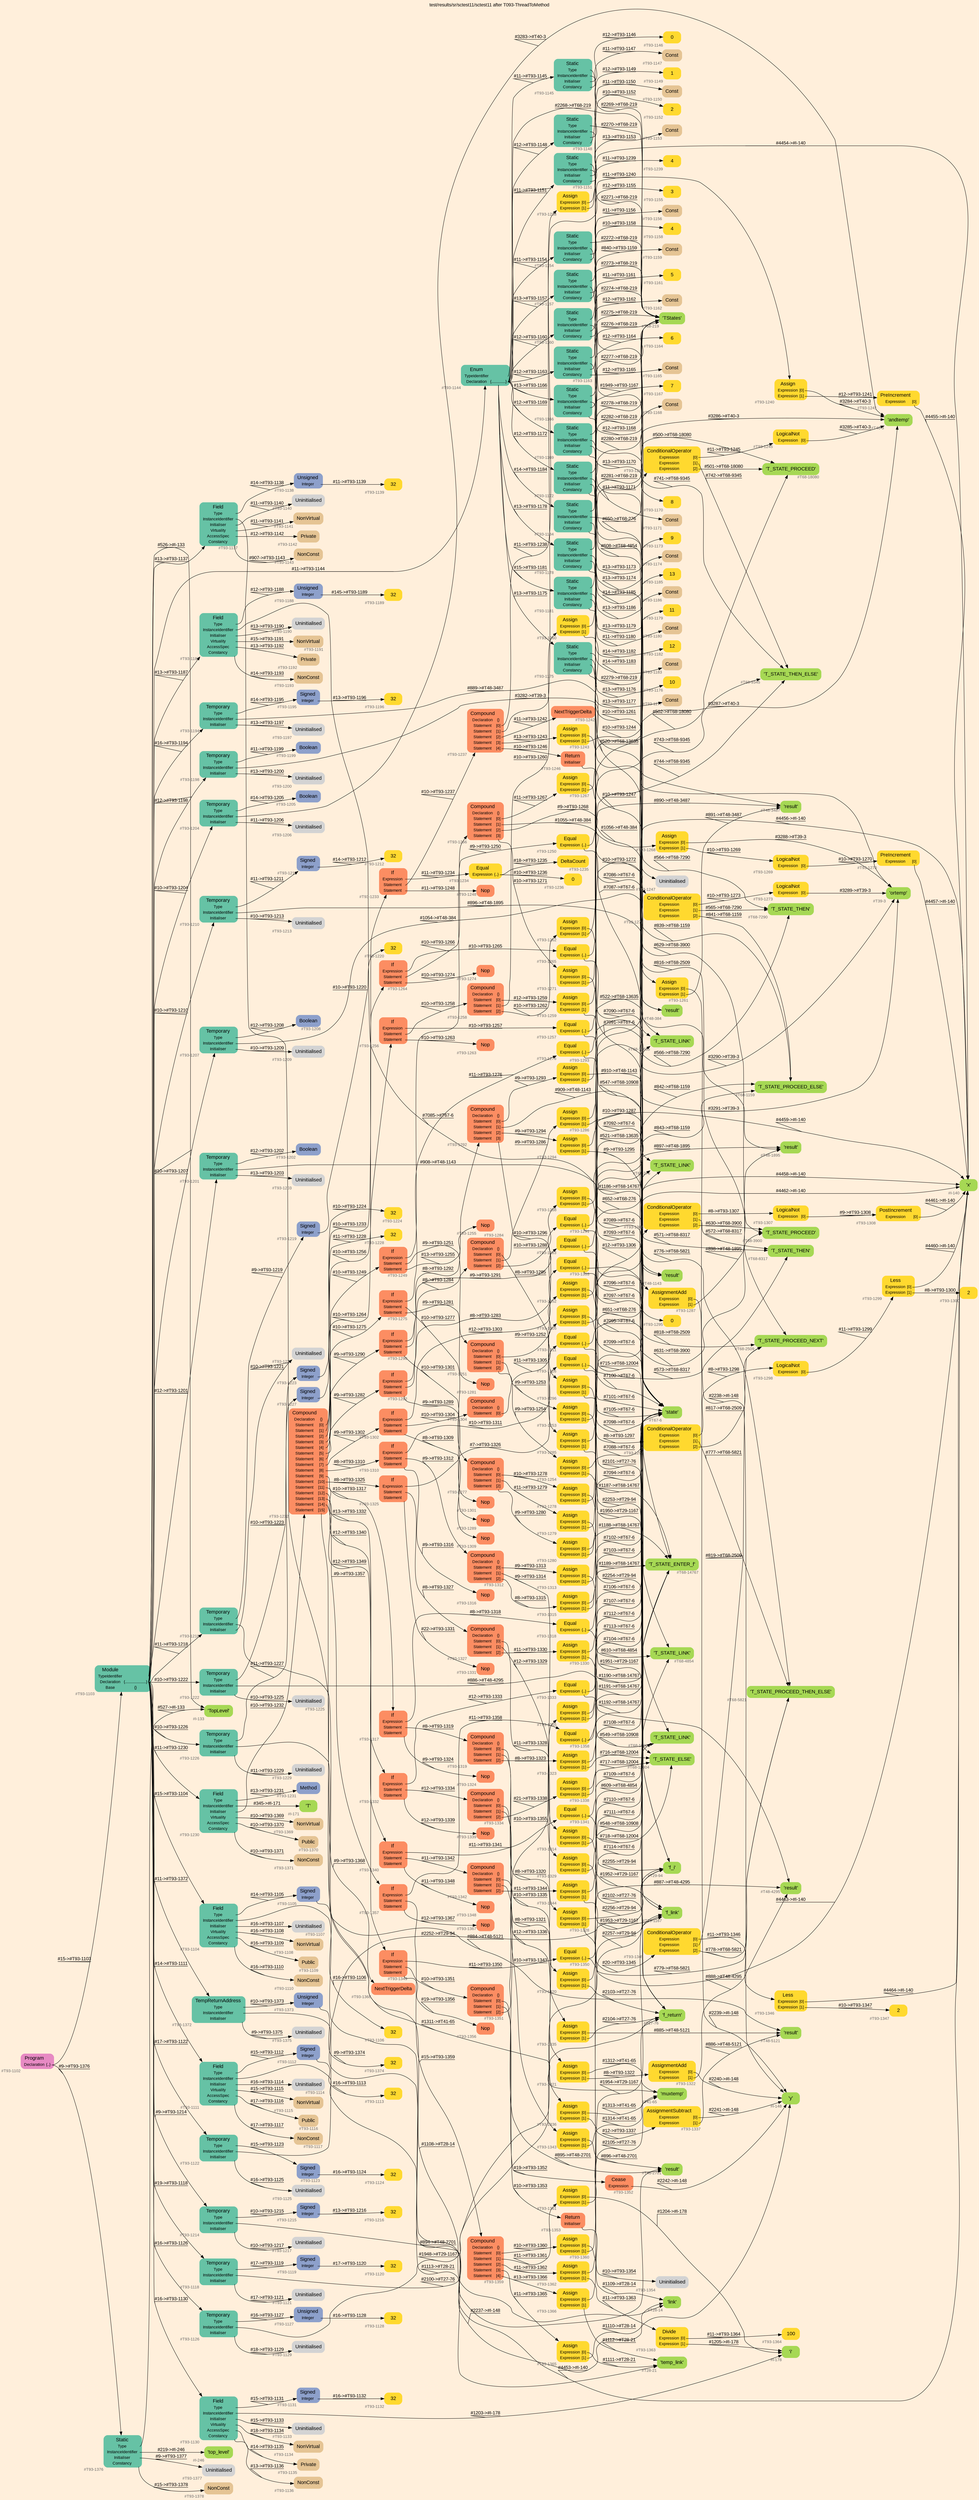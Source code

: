 digraph "test/results/sr/sctest11/sctest11 after T093-ThreadToMethod" {
label = "test/results/sr/sctest11/sctest11 after T093-ThreadToMethod"
labelloc = t
graph [
    rankdir = "LR"
    ranksep = 0.3
    bgcolor = antiquewhite1
    color = black
    fontcolor = black
    fontname = "Arial"
];
node [
    fontname = "Arial"
];
edge [
    fontname = "Arial"
];

// -------------------- node figure --------------------
// -------- block #T93-1102 ----------
"#T93-1102" [
    fillcolor = "/set28/4"
    xlabel = "#T93-1102"
    fontsize = "12"
    fontcolor = grey40
    shape = "plaintext"
    label = <<TABLE BORDER="0" CELLBORDER="0" CELLSPACING="0">
     <TR><TD><FONT COLOR="black" POINT-SIZE="15">Program</FONT></TD></TR>
     <TR><TD><FONT COLOR="black" POINT-SIZE="12">Declaration</FONT></TD><TD PORT="port0"><FONT COLOR="black" POINT-SIZE="12">{..}</FONT></TD></TR>
    </TABLE>>
    style = "rounded,filled"
];

// -------- block #T93-1103 ----------
"#T93-1103" [
    fillcolor = "/set28/1"
    xlabel = "#T93-1103"
    fontsize = "12"
    fontcolor = grey40
    shape = "plaintext"
    label = <<TABLE BORDER="0" CELLBORDER="0" CELLSPACING="0">
     <TR><TD><FONT COLOR="black" POINT-SIZE="15">Module</FONT></TD></TR>
     <TR><TD><FONT COLOR="black" POINT-SIZE="12">TypeIdentifier</FONT></TD><TD PORT="port0"></TD></TR>
     <TR><TD><FONT COLOR="black" POINT-SIZE="12">Declaration</FONT></TD><TD PORT="port1"><FONT COLOR="black" POINT-SIZE="12">{.....................}</FONT></TD></TR>
     <TR><TD><FONT COLOR="black" POINT-SIZE="12">Base</FONT></TD><TD PORT="port2"><FONT COLOR="black" POINT-SIZE="12">{}</FONT></TD></TR>
    </TABLE>>
    style = "rounded,filled"
];

// -------- block #I-133 ----------
"#I-133" [
    fillcolor = "/set28/5"
    xlabel = "#I-133"
    fontsize = "12"
    fontcolor = grey40
    shape = "plaintext"
    label = <<TABLE BORDER="0" CELLBORDER="0" CELLSPACING="0">
     <TR><TD><FONT COLOR="black" POINT-SIZE="15">'TopLevel'</FONT></TD></TR>
    </TABLE>>
    style = "rounded,filled"
];

// -------- block #T93-1104 ----------
"#T93-1104" [
    fillcolor = "/set28/1"
    xlabel = "#T93-1104"
    fontsize = "12"
    fontcolor = grey40
    shape = "plaintext"
    label = <<TABLE BORDER="0" CELLBORDER="0" CELLSPACING="0">
     <TR><TD><FONT COLOR="black" POINT-SIZE="15">Field</FONT></TD></TR>
     <TR><TD><FONT COLOR="black" POINT-SIZE="12">Type</FONT></TD><TD PORT="port0"></TD></TR>
     <TR><TD><FONT COLOR="black" POINT-SIZE="12">InstanceIdentifier</FONT></TD><TD PORT="port1"></TD></TR>
     <TR><TD><FONT COLOR="black" POINT-SIZE="12">Initialiser</FONT></TD><TD PORT="port2"></TD></TR>
     <TR><TD><FONT COLOR="black" POINT-SIZE="12">Virtuality</FONT></TD><TD PORT="port3"></TD></TR>
     <TR><TD><FONT COLOR="black" POINT-SIZE="12">AccessSpec</FONT></TD><TD PORT="port4"></TD></TR>
     <TR><TD><FONT COLOR="black" POINT-SIZE="12">Constancy</FONT></TD><TD PORT="port5"></TD></TR>
    </TABLE>>
    style = "rounded,filled"
];

// -------- block #T93-1105 ----------
"#T93-1105" [
    fillcolor = "/set28/3"
    xlabel = "#T93-1105"
    fontsize = "12"
    fontcolor = grey40
    shape = "plaintext"
    label = <<TABLE BORDER="0" CELLBORDER="0" CELLSPACING="0">
     <TR><TD><FONT COLOR="black" POINT-SIZE="15">Signed</FONT></TD></TR>
     <TR><TD><FONT COLOR="black" POINT-SIZE="12">Integer</FONT></TD><TD PORT="port0"></TD></TR>
    </TABLE>>
    style = "rounded,filled"
];

// -------- block #T93-1106 ----------
"#T93-1106" [
    fillcolor = "/set28/6"
    xlabel = "#T93-1106"
    fontsize = "12"
    fontcolor = grey40
    shape = "plaintext"
    label = <<TABLE BORDER="0" CELLBORDER="0" CELLSPACING="0">
     <TR><TD><FONT COLOR="black" POINT-SIZE="15">32</FONT></TD></TR>
    </TABLE>>
    style = "rounded,filled"
];

// -------- block #I-140 ----------
"#I-140" [
    fillcolor = "/set28/5"
    xlabel = "#I-140"
    fontsize = "12"
    fontcolor = grey40
    shape = "plaintext"
    label = <<TABLE BORDER="0" CELLBORDER="0" CELLSPACING="0">
     <TR><TD><FONT COLOR="black" POINT-SIZE="15">'x'</FONT></TD></TR>
    </TABLE>>
    style = "rounded,filled"
];

// -------- block #T93-1107 ----------
"#T93-1107" [
    xlabel = "#T93-1107"
    fontsize = "12"
    fontcolor = grey40
    shape = "plaintext"
    label = <<TABLE BORDER="0" CELLBORDER="0" CELLSPACING="0">
     <TR><TD><FONT COLOR="black" POINT-SIZE="15">Uninitialised</FONT></TD></TR>
    </TABLE>>
    style = "rounded,filled"
];

// -------- block #T93-1108 ----------
"#T93-1108" [
    fillcolor = "/set28/7"
    xlabel = "#T93-1108"
    fontsize = "12"
    fontcolor = grey40
    shape = "plaintext"
    label = <<TABLE BORDER="0" CELLBORDER="0" CELLSPACING="0">
     <TR><TD><FONT COLOR="black" POINT-SIZE="15">NonVirtual</FONT></TD></TR>
    </TABLE>>
    style = "rounded,filled"
];

// -------- block #T93-1109 ----------
"#T93-1109" [
    fillcolor = "/set28/7"
    xlabel = "#T93-1109"
    fontsize = "12"
    fontcolor = grey40
    shape = "plaintext"
    label = <<TABLE BORDER="0" CELLBORDER="0" CELLSPACING="0">
     <TR><TD><FONT COLOR="black" POINT-SIZE="15">Public</FONT></TD></TR>
    </TABLE>>
    style = "rounded,filled"
];

// -------- block #T93-1110 ----------
"#T93-1110" [
    fillcolor = "/set28/7"
    xlabel = "#T93-1110"
    fontsize = "12"
    fontcolor = grey40
    shape = "plaintext"
    label = <<TABLE BORDER="0" CELLBORDER="0" CELLSPACING="0">
     <TR><TD><FONT COLOR="black" POINT-SIZE="15">NonConst</FONT></TD></TR>
    </TABLE>>
    style = "rounded,filled"
];

// -------- block #T93-1111 ----------
"#T93-1111" [
    fillcolor = "/set28/1"
    xlabel = "#T93-1111"
    fontsize = "12"
    fontcolor = grey40
    shape = "plaintext"
    label = <<TABLE BORDER="0" CELLBORDER="0" CELLSPACING="0">
     <TR><TD><FONT COLOR="black" POINT-SIZE="15">Field</FONT></TD></TR>
     <TR><TD><FONT COLOR="black" POINT-SIZE="12">Type</FONT></TD><TD PORT="port0"></TD></TR>
     <TR><TD><FONT COLOR="black" POINT-SIZE="12">InstanceIdentifier</FONT></TD><TD PORT="port1"></TD></TR>
     <TR><TD><FONT COLOR="black" POINT-SIZE="12">Initialiser</FONT></TD><TD PORT="port2"></TD></TR>
     <TR><TD><FONT COLOR="black" POINT-SIZE="12">Virtuality</FONT></TD><TD PORT="port3"></TD></TR>
     <TR><TD><FONT COLOR="black" POINT-SIZE="12">AccessSpec</FONT></TD><TD PORT="port4"></TD></TR>
     <TR><TD><FONT COLOR="black" POINT-SIZE="12">Constancy</FONT></TD><TD PORT="port5"></TD></TR>
    </TABLE>>
    style = "rounded,filled"
];

// -------- block #T93-1112 ----------
"#T93-1112" [
    fillcolor = "/set28/3"
    xlabel = "#T93-1112"
    fontsize = "12"
    fontcolor = grey40
    shape = "plaintext"
    label = <<TABLE BORDER="0" CELLBORDER="0" CELLSPACING="0">
     <TR><TD><FONT COLOR="black" POINT-SIZE="15">Signed</FONT></TD></TR>
     <TR><TD><FONT COLOR="black" POINT-SIZE="12">Integer</FONT></TD><TD PORT="port0"></TD></TR>
    </TABLE>>
    style = "rounded,filled"
];

// -------- block #T93-1113 ----------
"#T93-1113" [
    fillcolor = "/set28/6"
    xlabel = "#T93-1113"
    fontsize = "12"
    fontcolor = grey40
    shape = "plaintext"
    label = <<TABLE BORDER="0" CELLBORDER="0" CELLSPACING="0">
     <TR><TD><FONT COLOR="black" POINT-SIZE="15">32</FONT></TD></TR>
    </TABLE>>
    style = "rounded,filled"
];

// -------- block #I-148 ----------
"#I-148" [
    fillcolor = "/set28/5"
    xlabel = "#I-148"
    fontsize = "12"
    fontcolor = grey40
    shape = "plaintext"
    label = <<TABLE BORDER="0" CELLBORDER="0" CELLSPACING="0">
     <TR><TD><FONT COLOR="black" POINT-SIZE="15">'y'</FONT></TD></TR>
    </TABLE>>
    style = "rounded,filled"
];

// -------- block #T93-1114 ----------
"#T93-1114" [
    xlabel = "#T93-1114"
    fontsize = "12"
    fontcolor = grey40
    shape = "plaintext"
    label = <<TABLE BORDER="0" CELLBORDER="0" CELLSPACING="0">
     <TR><TD><FONT COLOR="black" POINT-SIZE="15">Uninitialised</FONT></TD></TR>
    </TABLE>>
    style = "rounded,filled"
];

// -------- block #T93-1115 ----------
"#T93-1115" [
    fillcolor = "/set28/7"
    xlabel = "#T93-1115"
    fontsize = "12"
    fontcolor = grey40
    shape = "plaintext"
    label = <<TABLE BORDER="0" CELLBORDER="0" CELLSPACING="0">
     <TR><TD><FONT COLOR="black" POINT-SIZE="15">NonVirtual</FONT></TD></TR>
    </TABLE>>
    style = "rounded,filled"
];

// -------- block #T93-1116 ----------
"#T93-1116" [
    fillcolor = "/set28/7"
    xlabel = "#T93-1116"
    fontsize = "12"
    fontcolor = grey40
    shape = "plaintext"
    label = <<TABLE BORDER="0" CELLBORDER="0" CELLSPACING="0">
     <TR><TD><FONT COLOR="black" POINT-SIZE="15">Public</FONT></TD></TR>
    </TABLE>>
    style = "rounded,filled"
];

// -------- block #T93-1117 ----------
"#T93-1117" [
    fillcolor = "/set28/7"
    xlabel = "#T93-1117"
    fontsize = "12"
    fontcolor = grey40
    shape = "plaintext"
    label = <<TABLE BORDER="0" CELLBORDER="0" CELLSPACING="0">
     <TR><TD><FONT COLOR="black" POINT-SIZE="15">NonConst</FONT></TD></TR>
    </TABLE>>
    style = "rounded,filled"
];

// -------- block #T93-1118 ----------
"#T93-1118" [
    fillcolor = "/set28/1"
    xlabel = "#T93-1118"
    fontsize = "12"
    fontcolor = grey40
    shape = "plaintext"
    label = <<TABLE BORDER="0" CELLBORDER="0" CELLSPACING="0">
     <TR><TD><FONT COLOR="black" POINT-SIZE="15">Temporary</FONT></TD></TR>
     <TR><TD><FONT COLOR="black" POINT-SIZE="12">Type</FONT></TD><TD PORT="port0"></TD></TR>
     <TR><TD><FONT COLOR="black" POINT-SIZE="12">InstanceIdentifier</FONT></TD><TD PORT="port1"></TD></TR>
     <TR><TD><FONT COLOR="black" POINT-SIZE="12">Initialiser</FONT></TD><TD PORT="port2"></TD></TR>
    </TABLE>>
    style = "rounded,filled"
];

// -------- block #T93-1119 ----------
"#T93-1119" [
    fillcolor = "/set28/3"
    xlabel = "#T93-1119"
    fontsize = "12"
    fontcolor = grey40
    shape = "plaintext"
    label = <<TABLE BORDER="0" CELLBORDER="0" CELLSPACING="0">
     <TR><TD><FONT COLOR="black" POINT-SIZE="15">Signed</FONT></TD></TR>
     <TR><TD><FONT COLOR="black" POINT-SIZE="12">Integer</FONT></TD><TD PORT="port0"></TD></TR>
    </TABLE>>
    style = "rounded,filled"
];

// -------- block #T93-1120 ----------
"#T93-1120" [
    fillcolor = "/set28/6"
    xlabel = "#T93-1120"
    fontsize = "12"
    fontcolor = grey40
    shape = "plaintext"
    label = <<TABLE BORDER="0" CELLBORDER="0" CELLSPACING="0">
     <TR><TD><FONT COLOR="black" POINT-SIZE="15">32</FONT></TD></TR>
    </TABLE>>
    style = "rounded,filled"
];

// -------- block #T27-76 ----------
"#T27-76" [
    fillcolor = "/set28/5"
    xlabel = "#T27-76"
    fontsize = "12"
    fontcolor = grey40
    shape = "plaintext"
    label = <<TABLE BORDER="0" CELLBORDER="0" CELLSPACING="0">
     <TR><TD><FONT COLOR="black" POINT-SIZE="15">'f_return'</FONT></TD></TR>
    </TABLE>>
    style = "rounded,filled"
];

// -------- block #T93-1121 ----------
"#T93-1121" [
    xlabel = "#T93-1121"
    fontsize = "12"
    fontcolor = grey40
    shape = "plaintext"
    label = <<TABLE BORDER="0" CELLBORDER="0" CELLSPACING="0">
     <TR><TD><FONT COLOR="black" POINT-SIZE="15">Uninitialised</FONT></TD></TR>
    </TABLE>>
    style = "rounded,filled"
];

// -------- block #T93-1122 ----------
"#T93-1122" [
    fillcolor = "/set28/1"
    xlabel = "#T93-1122"
    fontsize = "12"
    fontcolor = grey40
    shape = "plaintext"
    label = <<TABLE BORDER="0" CELLBORDER="0" CELLSPACING="0">
     <TR><TD><FONT COLOR="black" POINT-SIZE="15">Temporary</FONT></TD></TR>
     <TR><TD><FONT COLOR="black" POINT-SIZE="12">Type</FONT></TD><TD PORT="port0"></TD></TR>
     <TR><TD><FONT COLOR="black" POINT-SIZE="12">InstanceIdentifier</FONT></TD><TD PORT="port1"></TD></TR>
     <TR><TD><FONT COLOR="black" POINT-SIZE="12">Initialiser</FONT></TD><TD PORT="port2"></TD></TR>
    </TABLE>>
    style = "rounded,filled"
];

// -------- block #T93-1123 ----------
"#T93-1123" [
    fillcolor = "/set28/3"
    xlabel = "#T93-1123"
    fontsize = "12"
    fontcolor = grey40
    shape = "plaintext"
    label = <<TABLE BORDER="0" CELLBORDER="0" CELLSPACING="0">
     <TR><TD><FONT COLOR="black" POINT-SIZE="15">Signed</FONT></TD></TR>
     <TR><TD><FONT COLOR="black" POINT-SIZE="12">Integer</FONT></TD><TD PORT="port0"></TD></TR>
    </TABLE>>
    style = "rounded,filled"
];

// -------- block #T93-1124 ----------
"#T93-1124" [
    fillcolor = "/set28/6"
    xlabel = "#T93-1124"
    fontsize = "12"
    fontcolor = grey40
    shape = "plaintext"
    label = <<TABLE BORDER="0" CELLBORDER="0" CELLSPACING="0">
     <TR><TD><FONT COLOR="black" POINT-SIZE="15">32</FONT></TD></TR>
    </TABLE>>
    style = "rounded,filled"
];

// -------- block #T29-94 ----------
"#T29-94" [
    fillcolor = "/set28/5"
    xlabel = "#T29-94"
    fontsize = "12"
    fontcolor = grey40
    shape = "plaintext"
    label = <<TABLE BORDER="0" CELLBORDER="0" CELLSPACING="0">
     <TR><TD><FONT COLOR="black" POINT-SIZE="15">'f_i'</FONT></TD></TR>
    </TABLE>>
    style = "rounded,filled"
];

// -------- block #T93-1125 ----------
"#T93-1125" [
    xlabel = "#T93-1125"
    fontsize = "12"
    fontcolor = grey40
    shape = "plaintext"
    label = <<TABLE BORDER="0" CELLBORDER="0" CELLSPACING="0">
     <TR><TD><FONT COLOR="black" POINT-SIZE="15">Uninitialised</FONT></TD></TR>
    </TABLE>>
    style = "rounded,filled"
];

// -------- block #T93-1126 ----------
"#T93-1126" [
    fillcolor = "/set28/1"
    xlabel = "#T93-1126"
    fontsize = "12"
    fontcolor = grey40
    shape = "plaintext"
    label = <<TABLE BORDER="0" CELLBORDER="0" CELLSPACING="0">
     <TR><TD><FONT COLOR="black" POINT-SIZE="15">Temporary</FONT></TD></TR>
     <TR><TD><FONT COLOR="black" POINT-SIZE="12">Type</FONT></TD><TD PORT="port0"></TD></TR>
     <TR><TD><FONT COLOR="black" POINT-SIZE="12">InstanceIdentifier</FONT></TD><TD PORT="port1"></TD></TR>
     <TR><TD><FONT COLOR="black" POINT-SIZE="12">Initialiser</FONT></TD><TD PORT="port2"></TD></TR>
    </TABLE>>
    style = "rounded,filled"
];

// -------- block #T93-1127 ----------
"#T93-1127" [
    fillcolor = "/set28/3"
    xlabel = "#T93-1127"
    fontsize = "12"
    fontcolor = grey40
    shape = "plaintext"
    label = <<TABLE BORDER="0" CELLBORDER="0" CELLSPACING="0">
     <TR><TD><FONT COLOR="black" POINT-SIZE="15">Unsigned</FONT></TD></TR>
     <TR><TD><FONT COLOR="black" POINT-SIZE="12">Integer</FONT></TD><TD PORT="port0"></TD></TR>
    </TABLE>>
    style = "rounded,filled"
];

// -------- block #T93-1128 ----------
"#T93-1128" [
    fillcolor = "/set28/6"
    xlabel = "#T93-1128"
    fontsize = "12"
    fontcolor = grey40
    shape = "plaintext"
    label = <<TABLE BORDER="0" CELLBORDER="0" CELLSPACING="0">
     <TR><TD><FONT COLOR="black" POINT-SIZE="15">32</FONT></TD></TR>
    </TABLE>>
    style = "rounded,filled"
];

// -------- block #T29-1167 ----------
"#T29-1167" [
    fillcolor = "/set28/5"
    xlabel = "#T29-1167"
    fontsize = "12"
    fontcolor = grey40
    shape = "plaintext"
    label = <<TABLE BORDER="0" CELLBORDER="0" CELLSPACING="0">
     <TR><TD><FONT COLOR="black" POINT-SIZE="15">'f_link'</FONT></TD></TR>
    </TABLE>>
    style = "rounded,filled"
];

// -------- block #T93-1129 ----------
"#T93-1129" [
    xlabel = "#T93-1129"
    fontsize = "12"
    fontcolor = grey40
    shape = "plaintext"
    label = <<TABLE BORDER="0" CELLBORDER="0" CELLSPACING="0">
     <TR><TD><FONT COLOR="black" POINT-SIZE="15">Uninitialised</FONT></TD></TR>
    </TABLE>>
    style = "rounded,filled"
];

// -------- block #T93-1130 ----------
"#T93-1130" [
    fillcolor = "/set28/1"
    xlabel = "#T93-1130"
    fontsize = "12"
    fontcolor = grey40
    shape = "plaintext"
    label = <<TABLE BORDER="0" CELLBORDER="0" CELLSPACING="0">
     <TR><TD><FONT COLOR="black" POINT-SIZE="15">Field</FONT></TD></TR>
     <TR><TD><FONT COLOR="black" POINT-SIZE="12">Type</FONT></TD><TD PORT="port0"></TD></TR>
     <TR><TD><FONT COLOR="black" POINT-SIZE="12">InstanceIdentifier</FONT></TD><TD PORT="port1"></TD></TR>
     <TR><TD><FONT COLOR="black" POINT-SIZE="12">Initialiser</FONT></TD><TD PORT="port2"></TD></TR>
     <TR><TD><FONT COLOR="black" POINT-SIZE="12">Virtuality</FONT></TD><TD PORT="port3"></TD></TR>
     <TR><TD><FONT COLOR="black" POINT-SIZE="12">AccessSpec</FONT></TD><TD PORT="port4"></TD></TR>
     <TR><TD><FONT COLOR="black" POINT-SIZE="12">Constancy</FONT></TD><TD PORT="port5"></TD></TR>
    </TABLE>>
    style = "rounded,filled"
];

// -------- block #T93-1131 ----------
"#T93-1131" [
    fillcolor = "/set28/3"
    xlabel = "#T93-1131"
    fontsize = "12"
    fontcolor = grey40
    shape = "plaintext"
    label = <<TABLE BORDER="0" CELLBORDER="0" CELLSPACING="0">
     <TR><TD><FONT COLOR="black" POINT-SIZE="15">Signed</FONT></TD></TR>
     <TR><TD><FONT COLOR="black" POINT-SIZE="12">Integer</FONT></TD><TD PORT="port0"></TD></TR>
    </TABLE>>
    style = "rounded,filled"
];

// -------- block #T93-1132 ----------
"#T93-1132" [
    fillcolor = "/set28/6"
    xlabel = "#T93-1132"
    fontsize = "12"
    fontcolor = grey40
    shape = "plaintext"
    label = <<TABLE BORDER="0" CELLBORDER="0" CELLSPACING="0">
     <TR><TD><FONT COLOR="black" POINT-SIZE="15">32</FONT></TD></TR>
    </TABLE>>
    style = "rounded,filled"
];

// -------- block #I-178 ----------
"#I-178" [
    fillcolor = "/set28/5"
    xlabel = "#I-178"
    fontsize = "12"
    fontcolor = grey40
    shape = "plaintext"
    label = <<TABLE BORDER="0" CELLBORDER="0" CELLSPACING="0">
     <TR><TD><FONT COLOR="black" POINT-SIZE="15">'i'</FONT></TD></TR>
    </TABLE>>
    style = "rounded,filled"
];

// -------- block #T93-1133 ----------
"#T93-1133" [
    xlabel = "#T93-1133"
    fontsize = "12"
    fontcolor = grey40
    shape = "plaintext"
    label = <<TABLE BORDER="0" CELLBORDER="0" CELLSPACING="0">
     <TR><TD><FONT COLOR="black" POINT-SIZE="15">Uninitialised</FONT></TD></TR>
    </TABLE>>
    style = "rounded,filled"
];

// -------- block #T93-1134 ----------
"#T93-1134" [
    fillcolor = "/set28/7"
    xlabel = "#T93-1134"
    fontsize = "12"
    fontcolor = grey40
    shape = "plaintext"
    label = <<TABLE BORDER="0" CELLBORDER="0" CELLSPACING="0">
     <TR><TD><FONT COLOR="black" POINT-SIZE="15">NonVirtual</FONT></TD></TR>
    </TABLE>>
    style = "rounded,filled"
];

// -------- block #T93-1135 ----------
"#T93-1135" [
    fillcolor = "/set28/7"
    xlabel = "#T93-1135"
    fontsize = "12"
    fontcolor = grey40
    shape = "plaintext"
    label = <<TABLE BORDER="0" CELLBORDER="0" CELLSPACING="0">
     <TR><TD><FONT COLOR="black" POINT-SIZE="15">Private</FONT></TD></TR>
    </TABLE>>
    style = "rounded,filled"
];

// -------- block #T93-1136 ----------
"#T93-1136" [
    fillcolor = "/set28/7"
    xlabel = "#T93-1136"
    fontsize = "12"
    fontcolor = grey40
    shape = "plaintext"
    label = <<TABLE BORDER="0" CELLBORDER="0" CELLSPACING="0">
     <TR><TD><FONT COLOR="black" POINT-SIZE="15">NonConst</FONT></TD></TR>
    </TABLE>>
    style = "rounded,filled"
];

// -------- block #T93-1137 ----------
"#T93-1137" [
    fillcolor = "/set28/1"
    xlabel = "#T93-1137"
    fontsize = "12"
    fontcolor = grey40
    shape = "plaintext"
    label = <<TABLE BORDER="0" CELLBORDER="0" CELLSPACING="0">
     <TR><TD><FONT COLOR="black" POINT-SIZE="15">Field</FONT></TD></TR>
     <TR><TD><FONT COLOR="black" POINT-SIZE="12">Type</FONT></TD><TD PORT="port0"></TD></TR>
     <TR><TD><FONT COLOR="black" POINT-SIZE="12">InstanceIdentifier</FONT></TD><TD PORT="port1"></TD></TR>
     <TR><TD><FONT COLOR="black" POINT-SIZE="12">Initialiser</FONT></TD><TD PORT="port2"></TD></TR>
     <TR><TD><FONT COLOR="black" POINT-SIZE="12">Virtuality</FONT></TD><TD PORT="port3"></TD></TR>
     <TR><TD><FONT COLOR="black" POINT-SIZE="12">AccessSpec</FONT></TD><TD PORT="port4"></TD></TR>
     <TR><TD><FONT COLOR="black" POINT-SIZE="12">Constancy</FONT></TD><TD PORT="port5"></TD></TR>
    </TABLE>>
    style = "rounded,filled"
];

// -------- block #T93-1138 ----------
"#T93-1138" [
    fillcolor = "/set28/3"
    xlabel = "#T93-1138"
    fontsize = "12"
    fontcolor = grey40
    shape = "plaintext"
    label = <<TABLE BORDER="0" CELLBORDER="0" CELLSPACING="0">
     <TR><TD><FONT COLOR="black" POINT-SIZE="15">Unsigned</FONT></TD></TR>
     <TR><TD><FONT COLOR="black" POINT-SIZE="12">Integer</FONT></TD><TD PORT="port0"></TD></TR>
    </TABLE>>
    style = "rounded,filled"
];

// -------- block #T93-1139 ----------
"#T93-1139" [
    fillcolor = "/set28/6"
    xlabel = "#T93-1139"
    fontsize = "12"
    fontcolor = grey40
    shape = "plaintext"
    label = <<TABLE BORDER="0" CELLBORDER="0" CELLSPACING="0">
     <TR><TD><FONT COLOR="black" POINT-SIZE="15">32</FONT></TD></TR>
    </TABLE>>
    style = "rounded,filled"
];

// -------- block #T28-14 ----------
"#T28-14" [
    fillcolor = "/set28/5"
    xlabel = "#T28-14"
    fontsize = "12"
    fontcolor = grey40
    shape = "plaintext"
    label = <<TABLE BORDER="0" CELLBORDER="0" CELLSPACING="0">
     <TR><TD><FONT COLOR="black" POINT-SIZE="15">'link'</FONT></TD></TR>
    </TABLE>>
    style = "rounded,filled"
];

// -------- block #T93-1140 ----------
"#T93-1140" [
    xlabel = "#T93-1140"
    fontsize = "12"
    fontcolor = grey40
    shape = "plaintext"
    label = <<TABLE BORDER="0" CELLBORDER="0" CELLSPACING="0">
     <TR><TD><FONT COLOR="black" POINT-SIZE="15">Uninitialised</FONT></TD></TR>
    </TABLE>>
    style = "rounded,filled"
];

// -------- block #T93-1141 ----------
"#T93-1141" [
    fillcolor = "/set28/7"
    xlabel = "#T93-1141"
    fontsize = "12"
    fontcolor = grey40
    shape = "plaintext"
    label = <<TABLE BORDER="0" CELLBORDER="0" CELLSPACING="0">
     <TR><TD><FONT COLOR="black" POINT-SIZE="15">NonVirtual</FONT></TD></TR>
    </TABLE>>
    style = "rounded,filled"
];

// -------- block #T93-1142 ----------
"#T93-1142" [
    fillcolor = "/set28/7"
    xlabel = "#T93-1142"
    fontsize = "12"
    fontcolor = grey40
    shape = "plaintext"
    label = <<TABLE BORDER="0" CELLBORDER="0" CELLSPACING="0">
     <TR><TD><FONT COLOR="black" POINT-SIZE="15">Private</FONT></TD></TR>
    </TABLE>>
    style = "rounded,filled"
];

// -------- block #T93-1143 ----------
"#T93-1143" [
    fillcolor = "/set28/7"
    xlabel = "#T93-1143"
    fontsize = "12"
    fontcolor = grey40
    shape = "plaintext"
    label = <<TABLE BORDER="0" CELLBORDER="0" CELLSPACING="0">
     <TR><TD><FONT COLOR="black" POINT-SIZE="15">NonConst</FONT></TD></TR>
    </TABLE>>
    style = "rounded,filled"
];

// -------- block #T93-1144 ----------
"#T93-1144" [
    fillcolor = "/set28/1"
    xlabel = "#T93-1144"
    fontsize = "12"
    fontcolor = grey40
    shape = "plaintext"
    label = <<TABLE BORDER="0" CELLBORDER="0" CELLSPACING="0">
     <TR><TD><FONT COLOR="black" POINT-SIZE="15">Enum</FONT></TD></TR>
     <TR><TD><FONT COLOR="black" POINT-SIZE="12">TypeIdentifier</FONT></TD><TD PORT="port0"></TD></TR>
     <TR><TD><FONT COLOR="black" POINT-SIZE="12">Declaration</FONT></TD><TD PORT="port1"><FONT COLOR="black" POINT-SIZE="12">{..............}</FONT></TD></TR>
    </TABLE>>
    style = "rounded,filled"
];

// -------- block #T68-219 ----------
"#T68-219" [
    fillcolor = "/set28/5"
    xlabel = "#T68-219"
    fontsize = "12"
    fontcolor = grey40
    shape = "plaintext"
    label = <<TABLE BORDER="0" CELLBORDER="0" CELLSPACING="0">
     <TR><TD><FONT COLOR="black" POINT-SIZE="15">'TStates'</FONT></TD></TR>
    </TABLE>>
    style = "rounded,filled"
];

// -------- block #T93-1145 ----------
"#T93-1145" [
    fillcolor = "/set28/1"
    xlabel = "#T93-1145"
    fontsize = "12"
    fontcolor = grey40
    shape = "plaintext"
    label = <<TABLE BORDER="0" CELLBORDER="0" CELLSPACING="0">
     <TR><TD><FONT COLOR="black" POINT-SIZE="15">Static</FONT></TD></TR>
     <TR><TD><FONT COLOR="black" POINT-SIZE="12">Type</FONT></TD><TD PORT="port0"></TD></TR>
     <TR><TD><FONT COLOR="black" POINT-SIZE="12">InstanceIdentifier</FONT></TD><TD PORT="port1"></TD></TR>
     <TR><TD><FONT COLOR="black" POINT-SIZE="12">Initialiser</FONT></TD><TD PORT="port2"></TD></TR>
     <TR><TD><FONT COLOR="black" POINT-SIZE="12">Constancy</FONT></TD><TD PORT="port3"></TD></TR>
    </TABLE>>
    style = "rounded,filled"
];

// -------- block #T68-276 ----------
"#T68-276" [
    fillcolor = "/set28/5"
    xlabel = "#T68-276"
    fontsize = "12"
    fontcolor = grey40
    shape = "plaintext"
    label = <<TABLE BORDER="0" CELLBORDER="0" CELLSPACING="0">
     <TR><TD><FONT COLOR="black" POINT-SIZE="15">'T_STATE_LINK'</FONT></TD></TR>
    </TABLE>>
    style = "rounded,filled"
];

// -------- block #T93-1146 ----------
"#T93-1146" [
    fillcolor = "/set28/6"
    xlabel = "#T93-1146"
    fontsize = "12"
    fontcolor = grey40
    shape = "plaintext"
    label = <<TABLE BORDER="0" CELLBORDER="0" CELLSPACING="0">
     <TR><TD><FONT COLOR="black" POINT-SIZE="15">0</FONT></TD></TR>
    </TABLE>>
    style = "rounded,filled"
];

// -------- block #T93-1147 ----------
"#T93-1147" [
    fillcolor = "/set28/7"
    xlabel = "#T93-1147"
    fontsize = "12"
    fontcolor = grey40
    shape = "plaintext"
    label = <<TABLE BORDER="0" CELLBORDER="0" CELLSPACING="0">
     <TR><TD><FONT COLOR="black" POINT-SIZE="15">Const</FONT></TD></TR>
    </TABLE>>
    style = "rounded,filled"
];

// -------- block #T93-1148 ----------
"#T93-1148" [
    fillcolor = "/set28/1"
    xlabel = "#T93-1148"
    fontsize = "12"
    fontcolor = grey40
    shape = "plaintext"
    label = <<TABLE BORDER="0" CELLBORDER="0" CELLSPACING="0">
     <TR><TD><FONT COLOR="black" POINT-SIZE="15">Static</FONT></TD></TR>
     <TR><TD><FONT COLOR="black" POINT-SIZE="12">Type</FONT></TD><TD PORT="port0"></TD></TR>
     <TR><TD><FONT COLOR="black" POINT-SIZE="12">InstanceIdentifier</FONT></TD><TD PORT="port1"></TD></TR>
     <TR><TD><FONT COLOR="black" POINT-SIZE="12">Initialiser</FONT></TD><TD PORT="port2"></TD></TR>
     <TR><TD><FONT COLOR="black" POINT-SIZE="12">Constancy</FONT></TD><TD PORT="port3"></TD></TR>
    </TABLE>>
    style = "rounded,filled"
];

// -------- block #T68-1159 ----------
"#T68-1159" [
    fillcolor = "/set28/5"
    xlabel = "#T68-1159"
    fontsize = "12"
    fontcolor = grey40
    shape = "plaintext"
    label = <<TABLE BORDER="0" CELLBORDER="0" CELLSPACING="0">
     <TR><TD><FONT COLOR="black" POINT-SIZE="15">'T_STATE_PROCEED_ELSE'</FONT></TD></TR>
    </TABLE>>
    style = "rounded,filled"
];

// -------- block #T93-1149 ----------
"#T93-1149" [
    fillcolor = "/set28/6"
    xlabel = "#T93-1149"
    fontsize = "12"
    fontcolor = grey40
    shape = "plaintext"
    label = <<TABLE BORDER="0" CELLBORDER="0" CELLSPACING="0">
     <TR><TD><FONT COLOR="black" POINT-SIZE="15">1</FONT></TD></TR>
    </TABLE>>
    style = "rounded,filled"
];

// -------- block #T93-1150 ----------
"#T93-1150" [
    fillcolor = "/set28/7"
    xlabel = "#T93-1150"
    fontsize = "12"
    fontcolor = grey40
    shape = "plaintext"
    label = <<TABLE BORDER="0" CELLBORDER="0" CELLSPACING="0">
     <TR><TD><FONT COLOR="black" POINT-SIZE="15">Const</FONT></TD></TR>
    </TABLE>>
    style = "rounded,filled"
];

// -------- block #T93-1151 ----------
"#T93-1151" [
    fillcolor = "/set28/1"
    xlabel = "#T93-1151"
    fontsize = "12"
    fontcolor = grey40
    shape = "plaintext"
    label = <<TABLE BORDER="0" CELLBORDER="0" CELLSPACING="0">
     <TR><TD><FONT COLOR="black" POINT-SIZE="15">Static</FONT></TD></TR>
     <TR><TD><FONT COLOR="black" POINT-SIZE="12">Type</FONT></TD><TD PORT="port0"></TD></TR>
     <TR><TD><FONT COLOR="black" POINT-SIZE="12">InstanceIdentifier</FONT></TD><TD PORT="port1"></TD></TR>
     <TR><TD><FONT COLOR="black" POINT-SIZE="12">Initialiser</FONT></TD><TD PORT="port2"></TD></TR>
     <TR><TD><FONT COLOR="black" POINT-SIZE="12">Constancy</FONT></TD><TD PORT="port3"></TD></TR>
    </TABLE>>
    style = "rounded,filled"
];

// -------- block #T68-2509 ----------
"#T68-2509" [
    fillcolor = "/set28/5"
    xlabel = "#T68-2509"
    fontsize = "12"
    fontcolor = grey40
    shape = "plaintext"
    label = <<TABLE BORDER="0" CELLBORDER="0" CELLSPACING="0">
     <TR><TD><FONT COLOR="black" POINT-SIZE="15">'T_STATE_PROCEED_NEXT'</FONT></TD></TR>
    </TABLE>>
    style = "rounded,filled"
];

// -------- block #T93-1152 ----------
"#T93-1152" [
    fillcolor = "/set28/6"
    xlabel = "#T93-1152"
    fontsize = "12"
    fontcolor = grey40
    shape = "plaintext"
    label = <<TABLE BORDER="0" CELLBORDER="0" CELLSPACING="0">
     <TR><TD><FONT COLOR="black" POINT-SIZE="15">2</FONT></TD></TR>
    </TABLE>>
    style = "rounded,filled"
];

// -------- block #T93-1153 ----------
"#T93-1153" [
    fillcolor = "/set28/7"
    xlabel = "#T93-1153"
    fontsize = "12"
    fontcolor = grey40
    shape = "plaintext"
    label = <<TABLE BORDER="0" CELLBORDER="0" CELLSPACING="0">
     <TR><TD><FONT COLOR="black" POINT-SIZE="15">Const</FONT></TD></TR>
    </TABLE>>
    style = "rounded,filled"
];

// -------- block #T93-1154 ----------
"#T93-1154" [
    fillcolor = "/set28/1"
    xlabel = "#T93-1154"
    fontsize = "12"
    fontcolor = grey40
    shape = "plaintext"
    label = <<TABLE BORDER="0" CELLBORDER="0" CELLSPACING="0">
     <TR><TD><FONT COLOR="black" POINT-SIZE="15">Static</FONT></TD></TR>
     <TR><TD><FONT COLOR="black" POINT-SIZE="12">Type</FONT></TD><TD PORT="port0"></TD></TR>
     <TR><TD><FONT COLOR="black" POINT-SIZE="12">InstanceIdentifier</FONT></TD><TD PORT="port1"></TD></TR>
     <TR><TD><FONT COLOR="black" POINT-SIZE="12">Initialiser</FONT></TD><TD PORT="port2"></TD></TR>
     <TR><TD><FONT COLOR="black" POINT-SIZE="12">Constancy</FONT></TD><TD PORT="port3"></TD></TR>
    </TABLE>>
    style = "rounded,filled"
];

// -------- block #T68-3900 ----------
"#T68-3900" [
    fillcolor = "/set28/5"
    xlabel = "#T68-3900"
    fontsize = "12"
    fontcolor = grey40
    shape = "plaintext"
    label = <<TABLE BORDER="0" CELLBORDER="0" CELLSPACING="0">
     <TR><TD><FONT COLOR="black" POINT-SIZE="15">'T_STATE_PROCEED'</FONT></TD></TR>
    </TABLE>>
    style = "rounded,filled"
];

// -------- block #T93-1155 ----------
"#T93-1155" [
    fillcolor = "/set28/6"
    xlabel = "#T93-1155"
    fontsize = "12"
    fontcolor = grey40
    shape = "plaintext"
    label = <<TABLE BORDER="0" CELLBORDER="0" CELLSPACING="0">
     <TR><TD><FONT COLOR="black" POINT-SIZE="15">3</FONT></TD></TR>
    </TABLE>>
    style = "rounded,filled"
];

// -------- block #T93-1156 ----------
"#T93-1156" [
    fillcolor = "/set28/7"
    xlabel = "#T93-1156"
    fontsize = "12"
    fontcolor = grey40
    shape = "plaintext"
    label = <<TABLE BORDER="0" CELLBORDER="0" CELLSPACING="0">
     <TR><TD><FONT COLOR="black" POINT-SIZE="15">Const</FONT></TD></TR>
    </TABLE>>
    style = "rounded,filled"
];

// -------- block #T93-1157 ----------
"#T93-1157" [
    fillcolor = "/set28/1"
    xlabel = "#T93-1157"
    fontsize = "12"
    fontcolor = grey40
    shape = "plaintext"
    label = <<TABLE BORDER="0" CELLBORDER="0" CELLSPACING="0">
     <TR><TD><FONT COLOR="black" POINT-SIZE="15">Static</FONT></TD></TR>
     <TR><TD><FONT COLOR="black" POINT-SIZE="12">Type</FONT></TD><TD PORT="port0"></TD></TR>
     <TR><TD><FONT COLOR="black" POINT-SIZE="12">InstanceIdentifier</FONT></TD><TD PORT="port1"></TD></TR>
     <TR><TD><FONT COLOR="black" POINT-SIZE="12">Initialiser</FONT></TD><TD PORT="port2"></TD></TR>
     <TR><TD><FONT COLOR="black" POINT-SIZE="12">Constancy</FONT></TD><TD PORT="port3"></TD></TR>
    </TABLE>>
    style = "rounded,filled"
];

// -------- block #T68-4854 ----------
"#T68-4854" [
    fillcolor = "/set28/5"
    xlabel = "#T68-4854"
    fontsize = "12"
    fontcolor = grey40
    shape = "plaintext"
    label = <<TABLE BORDER="0" CELLBORDER="0" CELLSPACING="0">
     <TR><TD><FONT COLOR="black" POINT-SIZE="15">'T_STATE_LINK'</FONT></TD></TR>
    </TABLE>>
    style = "rounded,filled"
];

// -------- block #T93-1158 ----------
"#T93-1158" [
    fillcolor = "/set28/6"
    xlabel = "#T93-1158"
    fontsize = "12"
    fontcolor = grey40
    shape = "plaintext"
    label = <<TABLE BORDER="0" CELLBORDER="0" CELLSPACING="0">
     <TR><TD><FONT COLOR="black" POINT-SIZE="15">4</FONT></TD></TR>
    </TABLE>>
    style = "rounded,filled"
];

// -------- block #T93-1159 ----------
"#T93-1159" [
    fillcolor = "/set28/7"
    xlabel = "#T93-1159"
    fontsize = "12"
    fontcolor = grey40
    shape = "plaintext"
    label = <<TABLE BORDER="0" CELLBORDER="0" CELLSPACING="0">
     <TR><TD><FONT COLOR="black" POINT-SIZE="15">Const</FONT></TD></TR>
    </TABLE>>
    style = "rounded,filled"
];

// -------- block #T93-1160 ----------
"#T93-1160" [
    fillcolor = "/set28/1"
    xlabel = "#T93-1160"
    fontsize = "12"
    fontcolor = grey40
    shape = "plaintext"
    label = <<TABLE BORDER="0" CELLBORDER="0" CELLSPACING="0">
     <TR><TD><FONT COLOR="black" POINT-SIZE="15">Static</FONT></TD></TR>
     <TR><TD><FONT COLOR="black" POINT-SIZE="12">Type</FONT></TD><TD PORT="port0"></TD></TR>
     <TR><TD><FONT COLOR="black" POINT-SIZE="12">InstanceIdentifier</FONT></TD><TD PORT="port1"></TD></TR>
     <TR><TD><FONT COLOR="black" POINT-SIZE="12">Initialiser</FONT></TD><TD PORT="port2"></TD></TR>
     <TR><TD><FONT COLOR="black" POINT-SIZE="12">Constancy</FONT></TD><TD PORT="port3"></TD></TR>
    </TABLE>>
    style = "rounded,filled"
];

// -------- block #T68-5821 ----------
"#T68-5821" [
    fillcolor = "/set28/5"
    xlabel = "#T68-5821"
    fontsize = "12"
    fontcolor = grey40
    shape = "plaintext"
    label = <<TABLE BORDER="0" CELLBORDER="0" CELLSPACING="0">
     <TR><TD><FONT COLOR="black" POINT-SIZE="15">'T_STATE_PROCEED_THEN_ELSE'</FONT></TD></TR>
    </TABLE>>
    style = "rounded,filled"
];

// -------- block #T93-1161 ----------
"#T93-1161" [
    fillcolor = "/set28/6"
    xlabel = "#T93-1161"
    fontsize = "12"
    fontcolor = grey40
    shape = "plaintext"
    label = <<TABLE BORDER="0" CELLBORDER="0" CELLSPACING="0">
     <TR><TD><FONT COLOR="black" POINT-SIZE="15">5</FONT></TD></TR>
    </TABLE>>
    style = "rounded,filled"
];

// -------- block #T93-1162 ----------
"#T93-1162" [
    fillcolor = "/set28/7"
    xlabel = "#T93-1162"
    fontsize = "12"
    fontcolor = grey40
    shape = "plaintext"
    label = <<TABLE BORDER="0" CELLBORDER="0" CELLSPACING="0">
     <TR><TD><FONT COLOR="black" POINT-SIZE="15">Const</FONT></TD></TR>
    </TABLE>>
    style = "rounded,filled"
];

// -------- block #T93-1163 ----------
"#T93-1163" [
    fillcolor = "/set28/1"
    xlabel = "#T93-1163"
    fontsize = "12"
    fontcolor = grey40
    shape = "plaintext"
    label = <<TABLE BORDER="0" CELLBORDER="0" CELLSPACING="0">
     <TR><TD><FONT COLOR="black" POINT-SIZE="15">Static</FONT></TD></TR>
     <TR><TD><FONT COLOR="black" POINT-SIZE="12">Type</FONT></TD><TD PORT="port0"></TD></TR>
     <TR><TD><FONT COLOR="black" POINT-SIZE="12">InstanceIdentifier</FONT></TD><TD PORT="port1"></TD></TR>
     <TR><TD><FONT COLOR="black" POINT-SIZE="12">Initialiser</FONT></TD><TD PORT="port2"></TD></TR>
     <TR><TD><FONT COLOR="black" POINT-SIZE="12">Constancy</FONT></TD><TD PORT="port3"></TD></TR>
    </TABLE>>
    style = "rounded,filled"
];

// -------- block #T68-7290 ----------
"#T68-7290" [
    fillcolor = "/set28/5"
    xlabel = "#T68-7290"
    fontsize = "12"
    fontcolor = grey40
    shape = "plaintext"
    label = <<TABLE BORDER="0" CELLBORDER="0" CELLSPACING="0">
     <TR><TD><FONT COLOR="black" POINT-SIZE="15">'T_STATE_THEN'</FONT></TD></TR>
    </TABLE>>
    style = "rounded,filled"
];

// -------- block #T93-1164 ----------
"#T93-1164" [
    fillcolor = "/set28/6"
    xlabel = "#T93-1164"
    fontsize = "12"
    fontcolor = grey40
    shape = "plaintext"
    label = <<TABLE BORDER="0" CELLBORDER="0" CELLSPACING="0">
     <TR><TD><FONT COLOR="black" POINT-SIZE="15">6</FONT></TD></TR>
    </TABLE>>
    style = "rounded,filled"
];

// -------- block #T93-1165 ----------
"#T93-1165" [
    fillcolor = "/set28/7"
    xlabel = "#T93-1165"
    fontsize = "12"
    fontcolor = grey40
    shape = "plaintext"
    label = <<TABLE BORDER="0" CELLBORDER="0" CELLSPACING="0">
     <TR><TD><FONT COLOR="black" POINT-SIZE="15">Const</FONT></TD></TR>
    </TABLE>>
    style = "rounded,filled"
];

// -------- block #T93-1166 ----------
"#T93-1166" [
    fillcolor = "/set28/1"
    xlabel = "#T93-1166"
    fontsize = "12"
    fontcolor = grey40
    shape = "plaintext"
    label = <<TABLE BORDER="0" CELLBORDER="0" CELLSPACING="0">
     <TR><TD><FONT COLOR="black" POINT-SIZE="15">Static</FONT></TD></TR>
     <TR><TD><FONT COLOR="black" POINT-SIZE="12">Type</FONT></TD><TD PORT="port0"></TD></TR>
     <TR><TD><FONT COLOR="black" POINT-SIZE="12">InstanceIdentifier</FONT></TD><TD PORT="port1"></TD></TR>
     <TR><TD><FONT COLOR="black" POINT-SIZE="12">Initialiser</FONT></TD><TD PORT="port2"></TD></TR>
     <TR><TD><FONT COLOR="black" POINT-SIZE="12">Constancy</FONT></TD><TD PORT="port3"></TD></TR>
    </TABLE>>
    style = "rounded,filled"
];

// -------- block #T68-8317 ----------
"#T68-8317" [
    fillcolor = "/set28/5"
    xlabel = "#T68-8317"
    fontsize = "12"
    fontcolor = grey40
    shape = "plaintext"
    label = <<TABLE BORDER="0" CELLBORDER="0" CELLSPACING="0">
     <TR><TD><FONT COLOR="black" POINT-SIZE="15">'T_STATE_THEN'</FONT></TD></TR>
    </TABLE>>
    style = "rounded,filled"
];

// -------- block #T93-1167 ----------
"#T93-1167" [
    fillcolor = "/set28/6"
    xlabel = "#T93-1167"
    fontsize = "12"
    fontcolor = grey40
    shape = "plaintext"
    label = <<TABLE BORDER="0" CELLBORDER="0" CELLSPACING="0">
     <TR><TD><FONT COLOR="black" POINT-SIZE="15">7</FONT></TD></TR>
    </TABLE>>
    style = "rounded,filled"
];

// -------- block #T93-1168 ----------
"#T93-1168" [
    fillcolor = "/set28/7"
    xlabel = "#T93-1168"
    fontsize = "12"
    fontcolor = grey40
    shape = "plaintext"
    label = <<TABLE BORDER="0" CELLBORDER="0" CELLSPACING="0">
     <TR><TD><FONT COLOR="black" POINT-SIZE="15">Const</FONT></TD></TR>
    </TABLE>>
    style = "rounded,filled"
];

// -------- block #T93-1169 ----------
"#T93-1169" [
    fillcolor = "/set28/1"
    xlabel = "#T93-1169"
    fontsize = "12"
    fontcolor = grey40
    shape = "plaintext"
    label = <<TABLE BORDER="0" CELLBORDER="0" CELLSPACING="0">
     <TR><TD><FONT COLOR="black" POINT-SIZE="15">Static</FONT></TD></TR>
     <TR><TD><FONT COLOR="black" POINT-SIZE="12">Type</FONT></TD><TD PORT="port0"></TD></TR>
     <TR><TD><FONT COLOR="black" POINT-SIZE="12">InstanceIdentifier</FONT></TD><TD PORT="port1"></TD></TR>
     <TR><TD><FONT COLOR="black" POINT-SIZE="12">Initialiser</FONT></TD><TD PORT="port2"></TD></TR>
     <TR><TD><FONT COLOR="black" POINT-SIZE="12">Constancy</FONT></TD><TD PORT="port3"></TD></TR>
    </TABLE>>
    style = "rounded,filled"
];

// -------- block #T68-9345 ----------
"#T68-9345" [
    fillcolor = "/set28/5"
    xlabel = "#T68-9345"
    fontsize = "12"
    fontcolor = grey40
    shape = "plaintext"
    label = <<TABLE BORDER="0" CELLBORDER="0" CELLSPACING="0">
     <TR><TD><FONT COLOR="black" POINT-SIZE="15">'T_STATE_THEN_ELSE'</FONT></TD></TR>
    </TABLE>>
    style = "rounded,filled"
];

// -------- block #T93-1170 ----------
"#T93-1170" [
    fillcolor = "/set28/6"
    xlabel = "#T93-1170"
    fontsize = "12"
    fontcolor = grey40
    shape = "plaintext"
    label = <<TABLE BORDER="0" CELLBORDER="0" CELLSPACING="0">
     <TR><TD><FONT COLOR="black" POINT-SIZE="15">8</FONT></TD></TR>
    </TABLE>>
    style = "rounded,filled"
];

// -------- block #T93-1171 ----------
"#T93-1171" [
    fillcolor = "/set28/7"
    xlabel = "#T93-1171"
    fontsize = "12"
    fontcolor = grey40
    shape = "plaintext"
    label = <<TABLE BORDER="0" CELLBORDER="0" CELLSPACING="0">
     <TR><TD><FONT COLOR="black" POINT-SIZE="15">Const</FONT></TD></TR>
    </TABLE>>
    style = "rounded,filled"
];

// -------- block #T93-1172 ----------
"#T93-1172" [
    fillcolor = "/set28/1"
    xlabel = "#T93-1172"
    fontsize = "12"
    fontcolor = grey40
    shape = "plaintext"
    label = <<TABLE BORDER="0" CELLBORDER="0" CELLSPACING="0">
     <TR><TD><FONT COLOR="black" POINT-SIZE="15">Static</FONT></TD></TR>
     <TR><TD><FONT COLOR="black" POINT-SIZE="12">Type</FONT></TD><TD PORT="port0"></TD></TR>
     <TR><TD><FONT COLOR="black" POINT-SIZE="12">InstanceIdentifier</FONT></TD><TD PORT="port1"></TD></TR>
     <TR><TD><FONT COLOR="black" POINT-SIZE="12">Initialiser</FONT></TD><TD PORT="port2"></TD></TR>
     <TR><TD><FONT COLOR="black" POINT-SIZE="12">Constancy</FONT></TD><TD PORT="port3"></TD></TR>
    </TABLE>>
    style = "rounded,filled"
];

// -------- block #T68-10908 ----------
"#T68-10908" [
    fillcolor = "/set28/5"
    xlabel = "#T68-10908"
    fontsize = "12"
    fontcolor = grey40
    shape = "plaintext"
    label = <<TABLE BORDER="0" CELLBORDER="0" CELLSPACING="0">
     <TR><TD><FONT COLOR="black" POINT-SIZE="15">'T_STATE_LINK'</FONT></TD></TR>
    </TABLE>>
    style = "rounded,filled"
];

// -------- block #T93-1173 ----------
"#T93-1173" [
    fillcolor = "/set28/6"
    xlabel = "#T93-1173"
    fontsize = "12"
    fontcolor = grey40
    shape = "plaintext"
    label = <<TABLE BORDER="0" CELLBORDER="0" CELLSPACING="0">
     <TR><TD><FONT COLOR="black" POINT-SIZE="15">9</FONT></TD></TR>
    </TABLE>>
    style = "rounded,filled"
];

// -------- block #T93-1174 ----------
"#T93-1174" [
    fillcolor = "/set28/7"
    xlabel = "#T93-1174"
    fontsize = "12"
    fontcolor = grey40
    shape = "plaintext"
    label = <<TABLE BORDER="0" CELLBORDER="0" CELLSPACING="0">
     <TR><TD><FONT COLOR="black" POINT-SIZE="15">Const</FONT></TD></TR>
    </TABLE>>
    style = "rounded,filled"
];

// -------- block #T93-1175 ----------
"#T93-1175" [
    fillcolor = "/set28/1"
    xlabel = "#T93-1175"
    fontsize = "12"
    fontcolor = grey40
    shape = "plaintext"
    label = <<TABLE BORDER="0" CELLBORDER="0" CELLSPACING="0">
     <TR><TD><FONT COLOR="black" POINT-SIZE="15">Static</FONT></TD></TR>
     <TR><TD><FONT COLOR="black" POINT-SIZE="12">Type</FONT></TD><TD PORT="port0"></TD></TR>
     <TR><TD><FONT COLOR="black" POINT-SIZE="12">InstanceIdentifier</FONT></TD><TD PORT="port1"></TD></TR>
     <TR><TD><FONT COLOR="black" POINT-SIZE="12">Initialiser</FONT></TD><TD PORT="port2"></TD></TR>
     <TR><TD><FONT COLOR="black" POINT-SIZE="12">Constancy</FONT></TD><TD PORT="port3"></TD></TR>
    </TABLE>>
    style = "rounded,filled"
];

// -------- block #T68-12004 ----------
"#T68-12004" [
    fillcolor = "/set28/5"
    xlabel = "#T68-12004"
    fontsize = "12"
    fontcolor = grey40
    shape = "plaintext"
    label = <<TABLE BORDER="0" CELLBORDER="0" CELLSPACING="0">
     <TR><TD><FONT COLOR="black" POINT-SIZE="15">'T_STATE_ELSE'</FONT></TD></TR>
    </TABLE>>
    style = "rounded,filled"
];

// -------- block #T93-1176 ----------
"#T93-1176" [
    fillcolor = "/set28/6"
    xlabel = "#T93-1176"
    fontsize = "12"
    fontcolor = grey40
    shape = "plaintext"
    label = <<TABLE BORDER="0" CELLBORDER="0" CELLSPACING="0">
     <TR><TD><FONT COLOR="black" POINT-SIZE="15">10</FONT></TD></TR>
    </TABLE>>
    style = "rounded,filled"
];

// -------- block #T93-1177 ----------
"#T93-1177" [
    fillcolor = "/set28/7"
    xlabel = "#T93-1177"
    fontsize = "12"
    fontcolor = grey40
    shape = "plaintext"
    label = <<TABLE BORDER="0" CELLBORDER="0" CELLSPACING="0">
     <TR><TD><FONT COLOR="black" POINT-SIZE="15">Const</FONT></TD></TR>
    </TABLE>>
    style = "rounded,filled"
];

// -------- block #T93-1178 ----------
"#T93-1178" [
    fillcolor = "/set28/1"
    xlabel = "#T93-1178"
    fontsize = "12"
    fontcolor = grey40
    shape = "plaintext"
    label = <<TABLE BORDER="0" CELLBORDER="0" CELLSPACING="0">
     <TR><TD><FONT COLOR="black" POINT-SIZE="15">Static</FONT></TD></TR>
     <TR><TD><FONT COLOR="black" POINT-SIZE="12">Type</FONT></TD><TD PORT="port0"></TD></TR>
     <TR><TD><FONT COLOR="black" POINT-SIZE="12">InstanceIdentifier</FONT></TD><TD PORT="port1"></TD></TR>
     <TR><TD><FONT COLOR="black" POINT-SIZE="12">Initialiser</FONT></TD><TD PORT="port2"></TD></TR>
     <TR><TD><FONT COLOR="black" POINT-SIZE="12">Constancy</FONT></TD><TD PORT="port3"></TD></TR>
    </TABLE>>
    style = "rounded,filled"
];

// -------- block #T68-13635 ----------
"#T68-13635" [
    fillcolor = "/set28/5"
    xlabel = "#T68-13635"
    fontsize = "12"
    fontcolor = grey40
    shape = "plaintext"
    label = <<TABLE BORDER="0" CELLBORDER="0" CELLSPACING="0">
     <TR><TD><FONT COLOR="black" POINT-SIZE="15">'T_STATE_LINK'</FONT></TD></TR>
    </TABLE>>
    style = "rounded,filled"
];

// -------- block #T93-1179 ----------
"#T93-1179" [
    fillcolor = "/set28/6"
    xlabel = "#T93-1179"
    fontsize = "12"
    fontcolor = grey40
    shape = "plaintext"
    label = <<TABLE BORDER="0" CELLBORDER="0" CELLSPACING="0">
     <TR><TD><FONT COLOR="black" POINT-SIZE="15">11</FONT></TD></TR>
    </TABLE>>
    style = "rounded,filled"
];

// -------- block #T93-1180 ----------
"#T93-1180" [
    fillcolor = "/set28/7"
    xlabel = "#T93-1180"
    fontsize = "12"
    fontcolor = grey40
    shape = "plaintext"
    label = <<TABLE BORDER="0" CELLBORDER="0" CELLSPACING="0">
     <TR><TD><FONT COLOR="black" POINT-SIZE="15">Const</FONT></TD></TR>
    </TABLE>>
    style = "rounded,filled"
];

// -------- block #T93-1181 ----------
"#T93-1181" [
    fillcolor = "/set28/1"
    xlabel = "#T93-1181"
    fontsize = "12"
    fontcolor = grey40
    shape = "plaintext"
    label = <<TABLE BORDER="0" CELLBORDER="0" CELLSPACING="0">
     <TR><TD><FONT COLOR="black" POINT-SIZE="15">Static</FONT></TD></TR>
     <TR><TD><FONT COLOR="black" POINT-SIZE="12">Type</FONT></TD><TD PORT="port0"></TD></TR>
     <TR><TD><FONT COLOR="black" POINT-SIZE="12">InstanceIdentifier</FONT></TD><TD PORT="port1"></TD></TR>
     <TR><TD><FONT COLOR="black" POINT-SIZE="12">Initialiser</FONT></TD><TD PORT="port2"></TD></TR>
     <TR><TD><FONT COLOR="black" POINT-SIZE="12">Constancy</FONT></TD><TD PORT="port3"></TD></TR>
    </TABLE>>
    style = "rounded,filled"
];

// -------- block #T68-14767 ----------
"#T68-14767" [
    fillcolor = "/set28/5"
    xlabel = "#T68-14767"
    fontsize = "12"
    fontcolor = grey40
    shape = "plaintext"
    label = <<TABLE BORDER="0" CELLBORDER="0" CELLSPACING="0">
     <TR><TD><FONT COLOR="black" POINT-SIZE="15">'T_STATE_ENTER_f'</FONT></TD></TR>
    </TABLE>>
    style = "rounded,filled"
];

// -------- block #T93-1182 ----------
"#T93-1182" [
    fillcolor = "/set28/6"
    xlabel = "#T93-1182"
    fontsize = "12"
    fontcolor = grey40
    shape = "plaintext"
    label = <<TABLE BORDER="0" CELLBORDER="0" CELLSPACING="0">
     <TR><TD><FONT COLOR="black" POINT-SIZE="15">12</FONT></TD></TR>
    </TABLE>>
    style = "rounded,filled"
];

// -------- block #T93-1183 ----------
"#T93-1183" [
    fillcolor = "/set28/7"
    xlabel = "#T93-1183"
    fontsize = "12"
    fontcolor = grey40
    shape = "plaintext"
    label = <<TABLE BORDER="0" CELLBORDER="0" CELLSPACING="0">
     <TR><TD><FONT COLOR="black" POINT-SIZE="15">Const</FONT></TD></TR>
    </TABLE>>
    style = "rounded,filled"
];

// -------- block #T93-1184 ----------
"#T93-1184" [
    fillcolor = "/set28/1"
    xlabel = "#T93-1184"
    fontsize = "12"
    fontcolor = grey40
    shape = "plaintext"
    label = <<TABLE BORDER="0" CELLBORDER="0" CELLSPACING="0">
     <TR><TD><FONT COLOR="black" POINT-SIZE="15">Static</FONT></TD></TR>
     <TR><TD><FONT COLOR="black" POINT-SIZE="12">Type</FONT></TD><TD PORT="port0"></TD></TR>
     <TR><TD><FONT COLOR="black" POINT-SIZE="12">InstanceIdentifier</FONT></TD><TD PORT="port1"></TD></TR>
     <TR><TD><FONT COLOR="black" POINT-SIZE="12">Initialiser</FONT></TD><TD PORT="port2"></TD></TR>
     <TR><TD><FONT COLOR="black" POINT-SIZE="12">Constancy</FONT></TD><TD PORT="port3"></TD></TR>
    </TABLE>>
    style = "rounded,filled"
];

// -------- block #T68-18080 ----------
"#T68-18080" [
    fillcolor = "/set28/5"
    xlabel = "#T68-18080"
    fontsize = "12"
    fontcolor = grey40
    shape = "plaintext"
    label = <<TABLE BORDER="0" CELLBORDER="0" CELLSPACING="0">
     <TR><TD><FONT COLOR="black" POINT-SIZE="15">'T_STATE_PROCEED'</FONT></TD></TR>
    </TABLE>>
    style = "rounded,filled"
];

// -------- block #T93-1185 ----------
"#T93-1185" [
    fillcolor = "/set28/6"
    xlabel = "#T93-1185"
    fontsize = "12"
    fontcolor = grey40
    shape = "plaintext"
    label = <<TABLE BORDER="0" CELLBORDER="0" CELLSPACING="0">
     <TR><TD><FONT COLOR="black" POINT-SIZE="15">13</FONT></TD></TR>
    </TABLE>>
    style = "rounded,filled"
];

// -------- block #T93-1186 ----------
"#T93-1186" [
    fillcolor = "/set28/7"
    xlabel = "#T93-1186"
    fontsize = "12"
    fontcolor = grey40
    shape = "plaintext"
    label = <<TABLE BORDER="0" CELLBORDER="0" CELLSPACING="0">
     <TR><TD><FONT COLOR="black" POINT-SIZE="15">Const</FONT></TD></TR>
    </TABLE>>
    style = "rounded,filled"
];

// -------- block #T93-1187 ----------
"#T93-1187" [
    fillcolor = "/set28/1"
    xlabel = "#T93-1187"
    fontsize = "12"
    fontcolor = grey40
    shape = "plaintext"
    label = <<TABLE BORDER="0" CELLBORDER="0" CELLSPACING="0">
     <TR><TD><FONT COLOR="black" POINT-SIZE="15">Field</FONT></TD></TR>
     <TR><TD><FONT COLOR="black" POINT-SIZE="12">Type</FONT></TD><TD PORT="port0"></TD></TR>
     <TR><TD><FONT COLOR="black" POINT-SIZE="12">InstanceIdentifier</FONT></TD><TD PORT="port1"></TD></TR>
     <TR><TD><FONT COLOR="black" POINT-SIZE="12">Initialiser</FONT></TD><TD PORT="port2"></TD></TR>
     <TR><TD><FONT COLOR="black" POINT-SIZE="12">Virtuality</FONT></TD><TD PORT="port3"></TD></TR>
     <TR><TD><FONT COLOR="black" POINT-SIZE="12">AccessSpec</FONT></TD><TD PORT="port4"></TD></TR>
     <TR><TD><FONT COLOR="black" POINT-SIZE="12">Constancy</FONT></TD><TD PORT="port5"></TD></TR>
    </TABLE>>
    style = "rounded,filled"
];

// -------- block #T93-1188 ----------
"#T93-1188" [
    fillcolor = "/set28/3"
    xlabel = "#T93-1188"
    fontsize = "12"
    fontcolor = grey40
    shape = "plaintext"
    label = <<TABLE BORDER="0" CELLBORDER="0" CELLSPACING="0">
     <TR><TD><FONT COLOR="black" POINT-SIZE="15">Unsigned</FONT></TD></TR>
     <TR><TD><FONT COLOR="black" POINT-SIZE="12">Integer</FONT></TD><TD PORT="port0"></TD></TR>
    </TABLE>>
    style = "rounded,filled"
];

// -------- block #T93-1189 ----------
"#T93-1189" [
    fillcolor = "/set28/6"
    xlabel = "#T93-1189"
    fontsize = "12"
    fontcolor = grey40
    shape = "plaintext"
    label = <<TABLE BORDER="0" CELLBORDER="0" CELLSPACING="0">
     <TR><TD><FONT COLOR="black" POINT-SIZE="15">32</FONT></TD></TR>
    </TABLE>>
    style = "rounded,filled"
];

// -------- block #T67-6 ----------
"#T67-6" [
    fillcolor = "/set28/5"
    xlabel = "#T67-6"
    fontsize = "12"
    fontcolor = grey40
    shape = "plaintext"
    label = <<TABLE BORDER="0" CELLBORDER="0" CELLSPACING="0">
     <TR><TD><FONT COLOR="black" POINT-SIZE="15">'state'</FONT></TD></TR>
    </TABLE>>
    style = "rounded,filled"
];

// -------- block #T93-1190 ----------
"#T93-1190" [
    xlabel = "#T93-1190"
    fontsize = "12"
    fontcolor = grey40
    shape = "plaintext"
    label = <<TABLE BORDER="0" CELLBORDER="0" CELLSPACING="0">
     <TR><TD><FONT COLOR="black" POINT-SIZE="15">Uninitialised</FONT></TD></TR>
    </TABLE>>
    style = "rounded,filled"
];

// -------- block #T93-1191 ----------
"#T93-1191" [
    fillcolor = "/set28/7"
    xlabel = "#T93-1191"
    fontsize = "12"
    fontcolor = grey40
    shape = "plaintext"
    label = <<TABLE BORDER="0" CELLBORDER="0" CELLSPACING="0">
     <TR><TD><FONT COLOR="black" POINT-SIZE="15">NonVirtual</FONT></TD></TR>
    </TABLE>>
    style = "rounded,filled"
];

// -------- block #T93-1192 ----------
"#T93-1192" [
    fillcolor = "/set28/7"
    xlabel = "#T93-1192"
    fontsize = "12"
    fontcolor = grey40
    shape = "plaintext"
    label = <<TABLE BORDER="0" CELLBORDER="0" CELLSPACING="0">
     <TR><TD><FONT COLOR="black" POINT-SIZE="15">Private</FONT></TD></TR>
    </TABLE>>
    style = "rounded,filled"
];

// -------- block #T93-1193 ----------
"#T93-1193" [
    fillcolor = "/set28/7"
    xlabel = "#T93-1193"
    fontsize = "12"
    fontcolor = grey40
    shape = "plaintext"
    label = <<TABLE BORDER="0" CELLBORDER="0" CELLSPACING="0">
     <TR><TD><FONT COLOR="black" POINT-SIZE="15">NonConst</FONT></TD></TR>
    </TABLE>>
    style = "rounded,filled"
];

// -------- block #T93-1194 ----------
"#T93-1194" [
    fillcolor = "/set28/1"
    xlabel = "#T93-1194"
    fontsize = "12"
    fontcolor = grey40
    shape = "plaintext"
    label = <<TABLE BORDER="0" CELLBORDER="0" CELLSPACING="0">
     <TR><TD><FONT COLOR="black" POINT-SIZE="15">Temporary</FONT></TD></TR>
     <TR><TD><FONT COLOR="black" POINT-SIZE="12">Type</FONT></TD><TD PORT="port0"></TD></TR>
     <TR><TD><FONT COLOR="black" POINT-SIZE="12">InstanceIdentifier</FONT></TD><TD PORT="port1"></TD></TR>
     <TR><TD><FONT COLOR="black" POINT-SIZE="12">Initialiser</FONT></TD><TD PORT="port2"></TD></TR>
    </TABLE>>
    style = "rounded,filled"
];

// -------- block #T93-1195 ----------
"#T93-1195" [
    fillcolor = "/set28/3"
    xlabel = "#T93-1195"
    fontsize = "12"
    fontcolor = grey40
    shape = "plaintext"
    label = <<TABLE BORDER="0" CELLBORDER="0" CELLSPACING="0">
     <TR><TD><FONT COLOR="black" POINT-SIZE="15">Signed</FONT></TD></TR>
     <TR><TD><FONT COLOR="black" POINT-SIZE="12">Integer</FONT></TD><TD PORT="port0"></TD></TR>
    </TABLE>>
    style = "rounded,filled"
];

// -------- block #T93-1196 ----------
"#T93-1196" [
    fillcolor = "/set28/6"
    xlabel = "#T93-1196"
    fontsize = "12"
    fontcolor = grey40
    shape = "plaintext"
    label = <<TABLE BORDER="0" CELLBORDER="0" CELLSPACING="0">
     <TR><TD><FONT COLOR="black" POINT-SIZE="15">32</FONT></TD></TR>
    </TABLE>>
    style = "rounded,filled"
];

// -------- block #T48-3487 ----------
"#T48-3487" [
    fillcolor = "/set28/5"
    xlabel = "#T48-3487"
    fontsize = "12"
    fontcolor = grey40
    shape = "plaintext"
    label = <<TABLE BORDER="0" CELLBORDER="0" CELLSPACING="0">
     <TR><TD><FONT COLOR="black" POINT-SIZE="15">'result'</FONT></TD></TR>
    </TABLE>>
    style = "rounded,filled"
];

// -------- block #T93-1197 ----------
"#T93-1197" [
    xlabel = "#T93-1197"
    fontsize = "12"
    fontcolor = grey40
    shape = "plaintext"
    label = <<TABLE BORDER="0" CELLBORDER="0" CELLSPACING="0">
     <TR><TD><FONT COLOR="black" POINT-SIZE="15">Uninitialised</FONT></TD></TR>
    </TABLE>>
    style = "rounded,filled"
];

// -------- block #T93-1198 ----------
"#T93-1198" [
    fillcolor = "/set28/1"
    xlabel = "#T93-1198"
    fontsize = "12"
    fontcolor = grey40
    shape = "plaintext"
    label = <<TABLE BORDER="0" CELLBORDER="0" CELLSPACING="0">
     <TR><TD><FONT COLOR="black" POINT-SIZE="15">Temporary</FONT></TD></TR>
     <TR><TD><FONT COLOR="black" POINT-SIZE="12">Type</FONT></TD><TD PORT="port0"></TD></TR>
     <TR><TD><FONT COLOR="black" POINT-SIZE="12">InstanceIdentifier</FONT></TD><TD PORT="port1"></TD></TR>
     <TR><TD><FONT COLOR="black" POINT-SIZE="12">Initialiser</FONT></TD><TD PORT="port2"></TD></TR>
    </TABLE>>
    style = "rounded,filled"
];

// -------- block #T93-1199 ----------
"#T93-1199" [
    fillcolor = "/set28/3"
    xlabel = "#T93-1199"
    fontsize = "12"
    fontcolor = grey40
    shape = "plaintext"
    label = <<TABLE BORDER="0" CELLBORDER="0" CELLSPACING="0">
     <TR><TD><FONT COLOR="black" POINT-SIZE="15">Boolean</FONT></TD></TR>
    </TABLE>>
    style = "rounded,filled"
];

// -------- block #T39-3 ----------
"#T39-3" [
    fillcolor = "/set28/5"
    xlabel = "#T39-3"
    fontsize = "12"
    fontcolor = grey40
    shape = "plaintext"
    label = <<TABLE BORDER="0" CELLBORDER="0" CELLSPACING="0">
     <TR><TD><FONT COLOR="black" POINT-SIZE="15">'ortemp'</FONT></TD></TR>
    </TABLE>>
    style = "rounded,filled"
];

// -------- block #T93-1200 ----------
"#T93-1200" [
    xlabel = "#T93-1200"
    fontsize = "12"
    fontcolor = grey40
    shape = "plaintext"
    label = <<TABLE BORDER="0" CELLBORDER="0" CELLSPACING="0">
     <TR><TD><FONT COLOR="black" POINT-SIZE="15">Uninitialised</FONT></TD></TR>
    </TABLE>>
    style = "rounded,filled"
];

// -------- block #T93-1201 ----------
"#T93-1201" [
    fillcolor = "/set28/1"
    xlabel = "#T93-1201"
    fontsize = "12"
    fontcolor = grey40
    shape = "plaintext"
    label = <<TABLE BORDER="0" CELLBORDER="0" CELLSPACING="0">
     <TR><TD><FONT COLOR="black" POINT-SIZE="15">Temporary</FONT></TD></TR>
     <TR><TD><FONT COLOR="black" POINT-SIZE="12">Type</FONT></TD><TD PORT="port0"></TD></TR>
     <TR><TD><FONT COLOR="black" POINT-SIZE="12">InstanceIdentifier</FONT></TD><TD PORT="port1"></TD></TR>
     <TR><TD><FONT COLOR="black" POINT-SIZE="12">Initialiser</FONT></TD><TD PORT="port2"></TD></TR>
    </TABLE>>
    style = "rounded,filled"
];

// -------- block #T93-1202 ----------
"#T93-1202" [
    fillcolor = "/set28/3"
    xlabel = "#T93-1202"
    fontsize = "12"
    fontcolor = grey40
    shape = "plaintext"
    label = <<TABLE BORDER="0" CELLBORDER="0" CELLSPACING="0">
     <TR><TD><FONT COLOR="black" POINT-SIZE="15">Boolean</FONT></TD></TR>
    </TABLE>>
    style = "rounded,filled"
];

// -------- block #T48-1143 ----------
"#T48-1143" [
    fillcolor = "/set28/5"
    xlabel = "#T48-1143"
    fontsize = "12"
    fontcolor = grey40
    shape = "plaintext"
    label = <<TABLE BORDER="0" CELLBORDER="0" CELLSPACING="0">
     <TR><TD><FONT COLOR="black" POINT-SIZE="15">'result'</FONT></TD></TR>
    </TABLE>>
    style = "rounded,filled"
];

// -------- block #T93-1203 ----------
"#T93-1203" [
    xlabel = "#T93-1203"
    fontsize = "12"
    fontcolor = grey40
    shape = "plaintext"
    label = <<TABLE BORDER="0" CELLBORDER="0" CELLSPACING="0">
     <TR><TD><FONT COLOR="black" POINT-SIZE="15">Uninitialised</FONT></TD></TR>
    </TABLE>>
    style = "rounded,filled"
];

// -------- block #T93-1204 ----------
"#T93-1204" [
    fillcolor = "/set28/1"
    xlabel = "#T93-1204"
    fontsize = "12"
    fontcolor = grey40
    shape = "plaintext"
    label = <<TABLE BORDER="0" CELLBORDER="0" CELLSPACING="0">
     <TR><TD><FONT COLOR="black" POINT-SIZE="15">Temporary</FONT></TD></TR>
     <TR><TD><FONT COLOR="black" POINT-SIZE="12">Type</FONT></TD><TD PORT="port0"></TD></TR>
     <TR><TD><FONT COLOR="black" POINT-SIZE="12">InstanceIdentifier</FONT></TD><TD PORT="port1"></TD></TR>
     <TR><TD><FONT COLOR="black" POINT-SIZE="12">Initialiser</FONT></TD><TD PORT="port2"></TD></TR>
    </TABLE>>
    style = "rounded,filled"
];

// -------- block #T93-1205 ----------
"#T93-1205" [
    fillcolor = "/set28/3"
    xlabel = "#T93-1205"
    fontsize = "12"
    fontcolor = grey40
    shape = "plaintext"
    label = <<TABLE BORDER="0" CELLBORDER="0" CELLSPACING="0">
     <TR><TD><FONT COLOR="black" POINT-SIZE="15">Boolean</FONT></TD></TR>
    </TABLE>>
    style = "rounded,filled"
];

// -------- block #T40-3 ----------
"#T40-3" [
    fillcolor = "/set28/5"
    xlabel = "#T40-3"
    fontsize = "12"
    fontcolor = grey40
    shape = "plaintext"
    label = <<TABLE BORDER="0" CELLBORDER="0" CELLSPACING="0">
     <TR><TD><FONT COLOR="black" POINT-SIZE="15">'andtemp'</FONT></TD></TR>
    </TABLE>>
    style = "rounded,filled"
];

// -------- block #T93-1206 ----------
"#T93-1206" [
    xlabel = "#T93-1206"
    fontsize = "12"
    fontcolor = grey40
    shape = "plaintext"
    label = <<TABLE BORDER="0" CELLBORDER="0" CELLSPACING="0">
     <TR><TD><FONT COLOR="black" POINT-SIZE="15">Uninitialised</FONT></TD></TR>
    </TABLE>>
    style = "rounded,filled"
];

// -------- block #T93-1207 ----------
"#T93-1207" [
    fillcolor = "/set28/1"
    xlabel = "#T93-1207"
    fontsize = "12"
    fontcolor = grey40
    shape = "plaintext"
    label = <<TABLE BORDER="0" CELLBORDER="0" CELLSPACING="0">
     <TR><TD><FONT COLOR="black" POINT-SIZE="15">Temporary</FONT></TD></TR>
     <TR><TD><FONT COLOR="black" POINT-SIZE="12">Type</FONT></TD><TD PORT="port0"></TD></TR>
     <TR><TD><FONT COLOR="black" POINT-SIZE="12">InstanceIdentifier</FONT></TD><TD PORT="port1"></TD></TR>
     <TR><TD><FONT COLOR="black" POINT-SIZE="12">Initialiser</FONT></TD><TD PORT="port2"></TD></TR>
    </TABLE>>
    style = "rounded,filled"
];

// -------- block #T93-1208 ----------
"#T93-1208" [
    fillcolor = "/set28/3"
    xlabel = "#T93-1208"
    fontsize = "12"
    fontcolor = grey40
    shape = "plaintext"
    label = <<TABLE BORDER="0" CELLBORDER="0" CELLSPACING="0">
     <TR><TD><FONT COLOR="black" POINT-SIZE="15">Boolean</FONT></TD></TR>
    </TABLE>>
    style = "rounded,filled"
];

// -------- block #T48-384 ----------
"#T48-384" [
    fillcolor = "/set28/5"
    xlabel = "#T48-384"
    fontsize = "12"
    fontcolor = grey40
    shape = "plaintext"
    label = <<TABLE BORDER="0" CELLBORDER="0" CELLSPACING="0">
     <TR><TD><FONT COLOR="black" POINT-SIZE="15">'result'</FONT></TD></TR>
    </TABLE>>
    style = "rounded,filled"
];

// -------- block #T93-1209 ----------
"#T93-1209" [
    xlabel = "#T93-1209"
    fontsize = "12"
    fontcolor = grey40
    shape = "plaintext"
    label = <<TABLE BORDER="0" CELLBORDER="0" CELLSPACING="0">
     <TR><TD><FONT COLOR="black" POINT-SIZE="15">Uninitialised</FONT></TD></TR>
    </TABLE>>
    style = "rounded,filled"
];

// -------- block #T93-1210 ----------
"#T93-1210" [
    fillcolor = "/set28/1"
    xlabel = "#T93-1210"
    fontsize = "12"
    fontcolor = grey40
    shape = "plaintext"
    label = <<TABLE BORDER="0" CELLBORDER="0" CELLSPACING="0">
     <TR><TD><FONT COLOR="black" POINT-SIZE="15">Temporary</FONT></TD></TR>
     <TR><TD><FONT COLOR="black" POINT-SIZE="12">Type</FONT></TD><TD PORT="port0"></TD></TR>
     <TR><TD><FONT COLOR="black" POINT-SIZE="12">InstanceIdentifier</FONT></TD><TD PORT="port1"></TD></TR>
     <TR><TD><FONT COLOR="black" POINT-SIZE="12">Initialiser</FONT></TD><TD PORT="port2"></TD></TR>
    </TABLE>>
    style = "rounded,filled"
];

// -------- block #T93-1211 ----------
"#T93-1211" [
    fillcolor = "/set28/3"
    xlabel = "#T93-1211"
    fontsize = "12"
    fontcolor = grey40
    shape = "plaintext"
    label = <<TABLE BORDER="0" CELLBORDER="0" CELLSPACING="0">
     <TR><TD><FONT COLOR="black" POINT-SIZE="15">Signed</FONT></TD></TR>
     <TR><TD><FONT COLOR="black" POINT-SIZE="12">Integer</FONT></TD><TD PORT="port0"></TD></TR>
    </TABLE>>
    style = "rounded,filled"
];

// -------- block #T93-1212 ----------
"#T93-1212" [
    fillcolor = "/set28/6"
    xlabel = "#T93-1212"
    fontsize = "12"
    fontcolor = grey40
    shape = "plaintext"
    label = <<TABLE BORDER="0" CELLBORDER="0" CELLSPACING="0">
     <TR><TD><FONT COLOR="black" POINT-SIZE="15">32</FONT></TD></TR>
    </TABLE>>
    style = "rounded,filled"
];

// -------- block #T48-1895 ----------
"#T48-1895" [
    fillcolor = "/set28/5"
    xlabel = "#T48-1895"
    fontsize = "12"
    fontcolor = grey40
    shape = "plaintext"
    label = <<TABLE BORDER="0" CELLBORDER="0" CELLSPACING="0">
     <TR><TD><FONT COLOR="black" POINT-SIZE="15">'result'</FONT></TD></TR>
    </TABLE>>
    style = "rounded,filled"
];

// -------- block #T93-1213 ----------
"#T93-1213" [
    xlabel = "#T93-1213"
    fontsize = "12"
    fontcolor = grey40
    shape = "plaintext"
    label = <<TABLE BORDER="0" CELLBORDER="0" CELLSPACING="0">
     <TR><TD><FONT COLOR="black" POINT-SIZE="15">Uninitialised</FONT></TD></TR>
    </TABLE>>
    style = "rounded,filled"
];

// -------- block #T93-1214 ----------
"#T93-1214" [
    fillcolor = "/set28/1"
    xlabel = "#T93-1214"
    fontsize = "12"
    fontcolor = grey40
    shape = "plaintext"
    label = <<TABLE BORDER="0" CELLBORDER="0" CELLSPACING="0">
     <TR><TD><FONT COLOR="black" POINT-SIZE="15">Temporary</FONT></TD></TR>
     <TR><TD><FONT COLOR="black" POINT-SIZE="12">Type</FONT></TD><TD PORT="port0"></TD></TR>
     <TR><TD><FONT COLOR="black" POINT-SIZE="12">InstanceIdentifier</FONT></TD><TD PORT="port1"></TD></TR>
     <TR><TD><FONT COLOR="black" POINT-SIZE="12">Initialiser</FONT></TD><TD PORT="port2"></TD></TR>
    </TABLE>>
    style = "rounded,filled"
];

// -------- block #T93-1215 ----------
"#T93-1215" [
    fillcolor = "/set28/3"
    xlabel = "#T93-1215"
    fontsize = "12"
    fontcolor = grey40
    shape = "plaintext"
    label = <<TABLE BORDER="0" CELLBORDER="0" CELLSPACING="0">
     <TR><TD><FONT COLOR="black" POINT-SIZE="15">Signed</FONT></TD></TR>
     <TR><TD><FONT COLOR="black" POINT-SIZE="12">Integer</FONT></TD><TD PORT="port0"></TD></TR>
    </TABLE>>
    style = "rounded,filled"
];

// -------- block #T93-1216 ----------
"#T93-1216" [
    fillcolor = "/set28/6"
    xlabel = "#T93-1216"
    fontsize = "12"
    fontcolor = grey40
    shape = "plaintext"
    label = <<TABLE BORDER="0" CELLBORDER="0" CELLSPACING="0">
     <TR><TD><FONT COLOR="black" POINT-SIZE="15">32</FONT></TD></TR>
    </TABLE>>
    style = "rounded,filled"
];

// -------- block #T48-2701 ----------
"#T48-2701" [
    fillcolor = "/set28/5"
    xlabel = "#T48-2701"
    fontsize = "12"
    fontcolor = grey40
    shape = "plaintext"
    label = <<TABLE BORDER="0" CELLBORDER="0" CELLSPACING="0">
     <TR><TD><FONT COLOR="black" POINT-SIZE="15">'result'</FONT></TD></TR>
    </TABLE>>
    style = "rounded,filled"
];

// -------- block #T93-1217 ----------
"#T93-1217" [
    xlabel = "#T93-1217"
    fontsize = "12"
    fontcolor = grey40
    shape = "plaintext"
    label = <<TABLE BORDER="0" CELLBORDER="0" CELLSPACING="0">
     <TR><TD><FONT COLOR="black" POINT-SIZE="15">Uninitialised</FONT></TD></TR>
    </TABLE>>
    style = "rounded,filled"
];

// -------- block #T93-1218 ----------
"#T93-1218" [
    fillcolor = "/set28/1"
    xlabel = "#T93-1218"
    fontsize = "12"
    fontcolor = grey40
    shape = "plaintext"
    label = <<TABLE BORDER="0" CELLBORDER="0" CELLSPACING="0">
     <TR><TD><FONT COLOR="black" POINT-SIZE="15">Temporary</FONT></TD></TR>
     <TR><TD><FONT COLOR="black" POINT-SIZE="12">Type</FONT></TD><TD PORT="port0"></TD></TR>
     <TR><TD><FONT COLOR="black" POINT-SIZE="12">InstanceIdentifier</FONT></TD><TD PORT="port1"></TD></TR>
     <TR><TD><FONT COLOR="black" POINT-SIZE="12">Initialiser</FONT></TD><TD PORT="port2"></TD></TR>
    </TABLE>>
    style = "rounded,filled"
];

// -------- block #T93-1219 ----------
"#T93-1219" [
    fillcolor = "/set28/3"
    xlabel = "#T93-1219"
    fontsize = "12"
    fontcolor = grey40
    shape = "plaintext"
    label = <<TABLE BORDER="0" CELLBORDER="0" CELLSPACING="0">
     <TR><TD><FONT COLOR="black" POINT-SIZE="15">Signed</FONT></TD></TR>
     <TR><TD><FONT COLOR="black" POINT-SIZE="12">Integer</FONT></TD><TD PORT="port0"></TD></TR>
    </TABLE>>
    style = "rounded,filled"
];

// -------- block #T93-1220 ----------
"#T93-1220" [
    fillcolor = "/set28/6"
    xlabel = "#T93-1220"
    fontsize = "12"
    fontcolor = grey40
    shape = "plaintext"
    label = <<TABLE BORDER="0" CELLBORDER="0" CELLSPACING="0">
     <TR><TD><FONT COLOR="black" POINT-SIZE="15">32</FONT></TD></TR>
    </TABLE>>
    style = "rounded,filled"
];

// -------- block #T41-65 ----------
"#T41-65" [
    fillcolor = "/set28/5"
    xlabel = "#T41-65"
    fontsize = "12"
    fontcolor = grey40
    shape = "plaintext"
    label = <<TABLE BORDER="0" CELLBORDER="0" CELLSPACING="0">
     <TR><TD><FONT COLOR="black" POINT-SIZE="15">'muxtemp'</FONT></TD></TR>
    </TABLE>>
    style = "rounded,filled"
];

// -------- block #T93-1221 ----------
"#T93-1221" [
    xlabel = "#T93-1221"
    fontsize = "12"
    fontcolor = grey40
    shape = "plaintext"
    label = <<TABLE BORDER="0" CELLBORDER="0" CELLSPACING="0">
     <TR><TD><FONT COLOR="black" POINT-SIZE="15">Uninitialised</FONT></TD></TR>
    </TABLE>>
    style = "rounded,filled"
];

// -------- block #T93-1222 ----------
"#T93-1222" [
    fillcolor = "/set28/1"
    xlabel = "#T93-1222"
    fontsize = "12"
    fontcolor = grey40
    shape = "plaintext"
    label = <<TABLE BORDER="0" CELLBORDER="0" CELLSPACING="0">
     <TR><TD><FONT COLOR="black" POINT-SIZE="15">Temporary</FONT></TD></TR>
     <TR><TD><FONT COLOR="black" POINT-SIZE="12">Type</FONT></TD><TD PORT="port0"></TD></TR>
     <TR><TD><FONT COLOR="black" POINT-SIZE="12">InstanceIdentifier</FONT></TD><TD PORT="port1"></TD></TR>
     <TR><TD><FONT COLOR="black" POINT-SIZE="12">Initialiser</FONT></TD><TD PORT="port2"></TD></TR>
    </TABLE>>
    style = "rounded,filled"
];

// -------- block #T93-1223 ----------
"#T93-1223" [
    fillcolor = "/set28/3"
    xlabel = "#T93-1223"
    fontsize = "12"
    fontcolor = grey40
    shape = "plaintext"
    label = <<TABLE BORDER="0" CELLBORDER="0" CELLSPACING="0">
     <TR><TD><FONT COLOR="black" POINT-SIZE="15">Signed</FONT></TD></TR>
     <TR><TD><FONT COLOR="black" POINT-SIZE="12">Integer</FONT></TD><TD PORT="port0"></TD></TR>
    </TABLE>>
    style = "rounded,filled"
];

// -------- block #T93-1224 ----------
"#T93-1224" [
    fillcolor = "/set28/6"
    xlabel = "#T93-1224"
    fontsize = "12"
    fontcolor = grey40
    shape = "plaintext"
    label = <<TABLE BORDER="0" CELLBORDER="0" CELLSPACING="0">
     <TR><TD><FONT COLOR="black" POINT-SIZE="15">32</FONT></TD></TR>
    </TABLE>>
    style = "rounded,filled"
];

// -------- block #T48-4295 ----------
"#T48-4295" [
    fillcolor = "/set28/5"
    xlabel = "#T48-4295"
    fontsize = "12"
    fontcolor = grey40
    shape = "plaintext"
    label = <<TABLE BORDER="0" CELLBORDER="0" CELLSPACING="0">
     <TR><TD><FONT COLOR="black" POINT-SIZE="15">'result'</FONT></TD></TR>
    </TABLE>>
    style = "rounded,filled"
];

// -------- block #T93-1225 ----------
"#T93-1225" [
    xlabel = "#T93-1225"
    fontsize = "12"
    fontcolor = grey40
    shape = "plaintext"
    label = <<TABLE BORDER="0" CELLBORDER="0" CELLSPACING="0">
     <TR><TD><FONT COLOR="black" POINT-SIZE="15">Uninitialised</FONT></TD></TR>
    </TABLE>>
    style = "rounded,filled"
];

// -------- block #T93-1226 ----------
"#T93-1226" [
    fillcolor = "/set28/1"
    xlabel = "#T93-1226"
    fontsize = "12"
    fontcolor = grey40
    shape = "plaintext"
    label = <<TABLE BORDER="0" CELLBORDER="0" CELLSPACING="0">
     <TR><TD><FONT COLOR="black" POINT-SIZE="15">Temporary</FONT></TD></TR>
     <TR><TD><FONT COLOR="black" POINT-SIZE="12">Type</FONT></TD><TD PORT="port0"></TD></TR>
     <TR><TD><FONT COLOR="black" POINT-SIZE="12">InstanceIdentifier</FONT></TD><TD PORT="port1"></TD></TR>
     <TR><TD><FONT COLOR="black" POINT-SIZE="12">Initialiser</FONT></TD><TD PORT="port2"></TD></TR>
    </TABLE>>
    style = "rounded,filled"
];

// -------- block #T93-1227 ----------
"#T93-1227" [
    fillcolor = "/set28/3"
    xlabel = "#T93-1227"
    fontsize = "12"
    fontcolor = grey40
    shape = "plaintext"
    label = <<TABLE BORDER="0" CELLBORDER="0" CELLSPACING="0">
     <TR><TD><FONT COLOR="black" POINT-SIZE="15">Signed</FONT></TD></TR>
     <TR><TD><FONT COLOR="black" POINT-SIZE="12">Integer</FONT></TD><TD PORT="port0"></TD></TR>
    </TABLE>>
    style = "rounded,filled"
];

// -------- block #T93-1228 ----------
"#T93-1228" [
    fillcolor = "/set28/6"
    xlabel = "#T93-1228"
    fontsize = "12"
    fontcolor = grey40
    shape = "plaintext"
    label = <<TABLE BORDER="0" CELLBORDER="0" CELLSPACING="0">
     <TR><TD><FONT COLOR="black" POINT-SIZE="15">32</FONT></TD></TR>
    </TABLE>>
    style = "rounded,filled"
];

// -------- block #T48-5121 ----------
"#T48-5121" [
    fillcolor = "/set28/5"
    xlabel = "#T48-5121"
    fontsize = "12"
    fontcolor = grey40
    shape = "plaintext"
    label = <<TABLE BORDER="0" CELLBORDER="0" CELLSPACING="0">
     <TR><TD><FONT COLOR="black" POINT-SIZE="15">'result'</FONT></TD></TR>
    </TABLE>>
    style = "rounded,filled"
];

// -------- block #T93-1229 ----------
"#T93-1229" [
    xlabel = "#T93-1229"
    fontsize = "12"
    fontcolor = grey40
    shape = "plaintext"
    label = <<TABLE BORDER="0" CELLBORDER="0" CELLSPACING="0">
     <TR><TD><FONT COLOR="black" POINT-SIZE="15">Uninitialised</FONT></TD></TR>
    </TABLE>>
    style = "rounded,filled"
];

// -------- block #T93-1230 ----------
"#T93-1230" [
    fillcolor = "/set28/1"
    xlabel = "#T93-1230"
    fontsize = "12"
    fontcolor = grey40
    shape = "plaintext"
    label = <<TABLE BORDER="0" CELLBORDER="0" CELLSPACING="0">
     <TR><TD><FONT COLOR="black" POINT-SIZE="15">Field</FONT></TD></TR>
     <TR><TD><FONT COLOR="black" POINT-SIZE="12">Type</FONT></TD><TD PORT="port0"></TD></TR>
     <TR><TD><FONT COLOR="black" POINT-SIZE="12">InstanceIdentifier</FONT></TD><TD PORT="port1"></TD></TR>
     <TR><TD><FONT COLOR="black" POINT-SIZE="12">Initialiser</FONT></TD><TD PORT="port2"></TD></TR>
     <TR><TD><FONT COLOR="black" POINT-SIZE="12">Virtuality</FONT></TD><TD PORT="port3"></TD></TR>
     <TR><TD><FONT COLOR="black" POINT-SIZE="12">AccessSpec</FONT></TD><TD PORT="port4"></TD></TR>
     <TR><TD><FONT COLOR="black" POINT-SIZE="12">Constancy</FONT></TD><TD PORT="port5"></TD></TR>
    </TABLE>>
    style = "rounded,filled"
];

// -------- block #T93-1231 ----------
"#T93-1231" [
    fillcolor = "/set28/3"
    xlabel = "#T93-1231"
    fontsize = "12"
    fontcolor = grey40
    shape = "plaintext"
    label = <<TABLE BORDER="0" CELLBORDER="0" CELLSPACING="0">
     <TR><TD><FONT COLOR="black" POINT-SIZE="15">Method</FONT></TD></TR>
    </TABLE>>
    style = "rounded,filled"
];

// -------- block #I-171 ----------
"#I-171" [
    fillcolor = "/set28/5"
    xlabel = "#I-171"
    fontsize = "12"
    fontcolor = grey40
    shape = "plaintext"
    label = <<TABLE BORDER="0" CELLBORDER="0" CELLSPACING="0">
     <TR><TD><FONT COLOR="black" POINT-SIZE="15">'T'</FONT></TD></TR>
    </TABLE>>
    style = "rounded,filled"
];

// -------- block #T93-1232 ----------
"#T93-1232" [
    fillcolor = "/set28/2"
    xlabel = "#T93-1232"
    fontsize = "12"
    fontcolor = grey40
    shape = "plaintext"
    label = <<TABLE BORDER="0" CELLBORDER="0" CELLSPACING="0">
     <TR><TD><FONT COLOR="black" POINT-SIZE="15">Compound</FONT></TD></TR>
     <TR><TD><FONT COLOR="black" POINT-SIZE="12">Declaration</FONT></TD><TD PORT="port0"><FONT COLOR="black" POINT-SIZE="12">{}</FONT></TD></TR>
     <TR><TD><FONT COLOR="black" POINT-SIZE="12">Statement</FONT></TD><TD PORT="port1"><FONT COLOR="black" POINT-SIZE="12">[0]</FONT></TD></TR>
     <TR><TD><FONT COLOR="black" POINT-SIZE="12">Statement</FONT></TD><TD PORT="port2"><FONT COLOR="black" POINT-SIZE="12">[1]</FONT></TD></TR>
     <TR><TD><FONT COLOR="black" POINT-SIZE="12">Statement</FONT></TD><TD PORT="port3"><FONT COLOR="black" POINT-SIZE="12">[2]</FONT></TD></TR>
     <TR><TD><FONT COLOR="black" POINT-SIZE="12">Statement</FONT></TD><TD PORT="port4"><FONT COLOR="black" POINT-SIZE="12">[3]</FONT></TD></TR>
     <TR><TD><FONT COLOR="black" POINT-SIZE="12">Statement</FONT></TD><TD PORT="port5"><FONT COLOR="black" POINT-SIZE="12">[4]</FONT></TD></TR>
     <TR><TD><FONT COLOR="black" POINT-SIZE="12">Statement</FONT></TD><TD PORT="port6"><FONT COLOR="black" POINT-SIZE="12">[5]</FONT></TD></TR>
     <TR><TD><FONT COLOR="black" POINT-SIZE="12">Statement</FONT></TD><TD PORT="port7"><FONT COLOR="black" POINT-SIZE="12">[6]</FONT></TD></TR>
     <TR><TD><FONT COLOR="black" POINT-SIZE="12">Statement</FONT></TD><TD PORT="port8"><FONT COLOR="black" POINT-SIZE="12">[7]</FONT></TD></TR>
     <TR><TD><FONT COLOR="black" POINT-SIZE="12">Statement</FONT></TD><TD PORT="port9"><FONT COLOR="black" POINT-SIZE="12">[8]</FONT></TD></TR>
     <TR><TD><FONT COLOR="black" POINT-SIZE="12">Statement</FONT></TD><TD PORT="port10"><FONT COLOR="black" POINT-SIZE="12">[9]</FONT></TD></TR>
     <TR><TD><FONT COLOR="black" POINT-SIZE="12">Statement</FONT></TD><TD PORT="port11"><FONT COLOR="black" POINT-SIZE="12">[10]</FONT></TD></TR>
     <TR><TD><FONT COLOR="black" POINT-SIZE="12">Statement</FONT></TD><TD PORT="port12"><FONT COLOR="black" POINT-SIZE="12">[11]</FONT></TD></TR>
     <TR><TD><FONT COLOR="black" POINT-SIZE="12">Statement</FONT></TD><TD PORT="port13"><FONT COLOR="black" POINT-SIZE="12">[12]</FONT></TD></TR>
     <TR><TD><FONT COLOR="black" POINT-SIZE="12">Statement</FONT></TD><TD PORT="port14"><FONT COLOR="black" POINT-SIZE="12">[13]</FONT></TD></TR>
     <TR><TD><FONT COLOR="black" POINT-SIZE="12">Statement</FONT></TD><TD PORT="port15"><FONT COLOR="black" POINT-SIZE="12">[14]</FONT></TD></TR>
     <TR><TD><FONT COLOR="black" POINT-SIZE="12">Statement</FONT></TD><TD PORT="port16"><FONT COLOR="black" POINT-SIZE="12">[15]</FONT></TD></TR>
    </TABLE>>
    style = "rounded,filled"
];

// -------- block #T93-1233 ----------
"#T93-1233" [
    fillcolor = "/set28/2"
    xlabel = "#T93-1233"
    fontsize = "12"
    fontcolor = grey40
    shape = "plaintext"
    label = <<TABLE BORDER="0" CELLBORDER="0" CELLSPACING="0">
     <TR><TD><FONT COLOR="black" POINT-SIZE="15">If</FONT></TD></TR>
     <TR><TD><FONT COLOR="black" POINT-SIZE="12">Expression</FONT></TD><TD PORT="port0"></TD></TR>
     <TR><TD><FONT COLOR="black" POINT-SIZE="12">Statement</FONT></TD><TD PORT="port1"></TD></TR>
     <TR><TD><FONT COLOR="black" POINT-SIZE="12">Statement</FONT></TD><TD PORT="port2"></TD></TR>
    </TABLE>>
    style = "rounded,filled"
];

// -------- block #T93-1234 ----------
"#T93-1234" [
    fillcolor = "/set28/6"
    xlabel = "#T93-1234"
    fontsize = "12"
    fontcolor = grey40
    shape = "plaintext"
    label = <<TABLE BORDER="0" CELLBORDER="0" CELLSPACING="0">
     <TR><TD><FONT COLOR="black" POINT-SIZE="15">Equal</FONT></TD></TR>
     <TR><TD><FONT COLOR="black" POINT-SIZE="12">Expression</FONT></TD><TD PORT="port0"><FONT COLOR="black" POINT-SIZE="12">{..}</FONT></TD></TR>
    </TABLE>>
    style = "rounded,filled"
];

// -------- block #T93-1235 ----------
"#T93-1235" [
    fillcolor = "/set28/6"
    xlabel = "#T93-1235"
    fontsize = "12"
    fontcolor = grey40
    shape = "plaintext"
    label = <<TABLE BORDER="0" CELLBORDER="0" CELLSPACING="0">
     <TR><TD><FONT COLOR="black" POINT-SIZE="15">DeltaCount</FONT></TD></TR>
    </TABLE>>
    style = "rounded,filled"
];

// -------- block #T93-1236 ----------
"#T93-1236" [
    fillcolor = "/set28/6"
    xlabel = "#T93-1236"
    fontsize = "12"
    fontcolor = grey40
    shape = "plaintext"
    label = <<TABLE BORDER="0" CELLBORDER="0" CELLSPACING="0">
     <TR><TD><FONT COLOR="black" POINT-SIZE="15">0</FONT></TD></TR>
    </TABLE>>
    style = "rounded,filled"
];

// -------- block #T93-1237 ----------
"#T93-1237" [
    fillcolor = "/set28/2"
    xlabel = "#T93-1237"
    fontsize = "12"
    fontcolor = grey40
    shape = "plaintext"
    label = <<TABLE BORDER="0" CELLBORDER="0" CELLSPACING="0">
     <TR><TD><FONT COLOR="black" POINT-SIZE="15">Compound</FONT></TD></TR>
     <TR><TD><FONT COLOR="black" POINT-SIZE="12">Declaration</FONT></TD><TD PORT="port0"><FONT COLOR="black" POINT-SIZE="12">{}</FONT></TD></TR>
     <TR><TD><FONT COLOR="black" POINT-SIZE="12">Statement</FONT></TD><TD PORT="port1"><FONT COLOR="black" POINT-SIZE="12">[0]</FONT></TD></TR>
     <TR><TD><FONT COLOR="black" POINT-SIZE="12">Statement</FONT></TD><TD PORT="port2"><FONT COLOR="black" POINT-SIZE="12">[1]</FONT></TD></TR>
     <TR><TD><FONT COLOR="black" POINT-SIZE="12">Statement</FONT></TD><TD PORT="port3"><FONT COLOR="black" POINT-SIZE="12">[2]</FONT></TD></TR>
     <TR><TD><FONT COLOR="black" POINT-SIZE="12">Statement</FONT></TD><TD PORT="port4"><FONT COLOR="black" POINT-SIZE="12">[3]</FONT></TD></TR>
     <TR><TD><FONT COLOR="black" POINT-SIZE="12">Statement</FONT></TD><TD PORT="port5"><FONT COLOR="black" POINT-SIZE="12">[4]</FONT></TD></TR>
    </TABLE>>
    style = "rounded,filled"
];

// -------- block #T93-1238 ----------
"#T93-1238" [
    fillcolor = "/set28/6"
    xlabel = "#T93-1238"
    fontsize = "12"
    fontcolor = grey40
    shape = "plaintext"
    label = <<TABLE BORDER="0" CELLBORDER="0" CELLSPACING="0">
     <TR><TD><FONT COLOR="black" POINT-SIZE="15">Assign</FONT></TD></TR>
     <TR><TD><FONT COLOR="black" POINT-SIZE="12">Expression</FONT></TD><TD PORT="port0"><FONT COLOR="black" POINT-SIZE="12">[0]</FONT></TD></TR>
     <TR><TD><FONT COLOR="black" POINT-SIZE="12">Expression</FONT></TD><TD PORT="port1"><FONT COLOR="black" POINT-SIZE="12">[1]</FONT></TD></TR>
    </TABLE>>
    style = "rounded,filled"
];

// -------- block #T93-1239 ----------
"#T93-1239" [
    fillcolor = "/set28/6"
    xlabel = "#T93-1239"
    fontsize = "12"
    fontcolor = grey40
    shape = "plaintext"
    label = <<TABLE BORDER="0" CELLBORDER="0" CELLSPACING="0">
     <TR><TD><FONT COLOR="black" POINT-SIZE="15">4</FONT></TD></TR>
    </TABLE>>
    style = "rounded,filled"
];

// -------- block #T93-1240 ----------
"#T93-1240" [
    fillcolor = "/set28/6"
    xlabel = "#T93-1240"
    fontsize = "12"
    fontcolor = grey40
    shape = "plaintext"
    label = <<TABLE BORDER="0" CELLBORDER="0" CELLSPACING="0">
     <TR><TD><FONT COLOR="black" POINT-SIZE="15">Assign</FONT></TD></TR>
     <TR><TD><FONT COLOR="black" POINT-SIZE="12">Expression</FONT></TD><TD PORT="port0"><FONT COLOR="black" POINT-SIZE="12">[0]</FONT></TD></TR>
     <TR><TD><FONT COLOR="black" POINT-SIZE="12">Expression</FONT></TD><TD PORT="port1"><FONT COLOR="black" POINT-SIZE="12">[1]</FONT></TD></TR>
    </TABLE>>
    style = "rounded,filled"
];

// -------- block #T93-1241 ----------
"#T93-1241" [
    fillcolor = "/set28/6"
    xlabel = "#T93-1241"
    fontsize = "12"
    fontcolor = grey40
    shape = "plaintext"
    label = <<TABLE BORDER="0" CELLBORDER="0" CELLSPACING="0">
     <TR><TD><FONT COLOR="black" POINT-SIZE="15">PreIncrement</FONT></TD></TR>
     <TR><TD><FONT COLOR="black" POINT-SIZE="12">Expression</FONT></TD><TD PORT="port0"><FONT COLOR="black" POINT-SIZE="12">[0]</FONT></TD></TR>
    </TABLE>>
    style = "rounded,filled"
];

// -------- block #T93-1242 ----------
"#T93-1242" [
    fillcolor = "/set28/2"
    xlabel = "#T93-1242"
    fontsize = "12"
    fontcolor = grey40
    shape = "plaintext"
    label = <<TABLE BORDER="0" CELLBORDER="0" CELLSPACING="0">
     <TR><TD><FONT COLOR="black" POINT-SIZE="15">NextTriggerDelta</FONT></TD></TR>
    </TABLE>>
    style = "rounded,filled"
];

// -------- block #T93-1243 ----------
"#T93-1243" [
    fillcolor = "/set28/6"
    xlabel = "#T93-1243"
    fontsize = "12"
    fontcolor = grey40
    shape = "plaintext"
    label = <<TABLE BORDER="0" CELLBORDER="0" CELLSPACING="0">
     <TR><TD><FONT COLOR="black" POINT-SIZE="15">Assign</FONT></TD></TR>
     <TR><TD><FONT COLOR="black" POINT-SIZE="12">Expression</FONT></TD><TD PORT="port0"><FONT COLOR="black" POINT-SIZE="12">[0]</FONT></TD></TR>
     <TR><TD><FONT COLOR="black" POINT-SIZE="12">Expression</FONT></TD><TD PORT="port1"><FONT COLOR="black" POINT-SIZE="12">[1]</FONT></TD></TR>
    </TABLE>>
    style = "rounded,filled"
];

// -------- block #T93-1244 ----------
"#T93-1244" [
    fillcolor = "/set28/6"
    xlabel = "#T93-1244"
    fontsize = "12"
    fontcolor = grey40
    shape = "plaintext"
    label = <<TABLE BORDER="0" CELLBORDER="0" CELLSPACING="0">
     <TR><TD><FONT COLOR="black" POINT-SIZE="15">ConditionalOperator</FONT></TD></TR>
     <TR><TD><FONT COLOR="black" POINT-SIZE="12">Expression</FONT></TD><TD PORT="port0"><FONT COLOR="black" POINT-SIZE="12">[0]</FONT></TD></TR>
     <TR><TD><FONT COLOR="black" POINT-SIZE="12">Expression</FONT></TD><TD PORT="port1"><FONT COLOR="black" POINT-SIZE="12">[1]</FONT></TD></TR>
     <TR><TD><FONT COLOR="black" POINT-SIZE="12">Expression</FONT></TD><TD PORT="port2"><FONT COLOR="black" POINT-SIZE="12">[2]</FONT></TD></TR>
    </TABLE>>
    style = "rounded,filled"
];

// -------- block #T93-1245 ----------
"#T93-1245" [
    fillcolor = "/set28/6"
    xlabel = "#T93-1245"
    fontsize = "12"
    fontcolor = grey40
    shape = "plaintext"
    label = <<TABLE BORDER="0" CELLBORDER="0" CELLSPACING="0">
     <TR><TD><FONT COLOR="black" POINT-SIZE="15">LogicalNot</FONT></TD></TR>
     <TR><TD><FONT COLOR="black" POINT-SIZE="12">Expression</FONT></TD><TD PORT="port0"><FONT COLOR="black" POINT-SIZE="12">[0]</FONT></TD></TR>
    </TABLE>>
    style = "rounded,filled"
];

// -------- block #T93-1246 ----------
"#T93-1246" [
    fillcolor = "/set28/2"
    xlabel = "#T93-1246"
    fontsize = "12"
    fontcolor = grey40
    shape = "plaintext"
    label = <<TABLE BORDER="0" CELLBORDER="0" CELLSPACING="0">
     <TR><TD><FONT COLOR="black" POINT-SIZE="15">Return</FONT></TD></TR>
     <TR><TD><FONT COLOR="black" POINT-SIZE="12">Initialiser</FONT></TD><TD PORT="port0"></TD></TR>
    </TABLE>>
    style = "rounded,filled"
];

// -------- block #T93-1247 ----------
"#T93-1247" [
    xlabel = "#T93-1247"
    fontsize = "12"
    fontcolor = grey40
    shape = "plaintext"
    label = <<TABLE BORDER="0" CELLBORDER="0" CELLSPACING="0">
     <TR><TD><FONT COLOR="black" POINT-SIZE="15">Uninitialised</FONT></TD></TR>
    </TABLE>>
    style = "rounded,filled"
];

// -------- block #T93-1248 ----------
"#T93-1248" [
    fillcolor = "/set28/2"
    xlabel = "#T93-1248"
    fontsize = "12"
    fontcolor = grey40
    shape = "plaintext"
    label = <<TABLE BORDER="0" CELLBORDER="0" CELLSPACING="0">
     <TR><TD><FONT COLOR="black" POINT-SIZE="15">Nop</FONT></TD></TR>
    </TABLE>>
    style = "rounded,filled"
];

// -------- block #T93-1249 ----------
"#T93-1249" [
    fillcolor = "/set28/2"
    xlabel = "#T93-1249"
    fontsize = "12"
    fontcolor = grey40
    shape = "plaintext"
    label = <<TABLE BORDER="0" CELLBORDER="0" CELLSPACING="0">
     <TR><TD><FONT COLOR="black" POINT-SIZE="15">If</FONT></TD></TR>
     <TR><TD><FONT COLOR="black" POINT-SIZE="12">Expression</FONT></TD><TD PORT="port0"></TD></TR>
     <TR><TD><FONT COLOR="black" POINT-SIZE="12">Statement</FONT></TD><TD PORT="port1"></TD></TR>
     <TR><TD><FONT COLOR="black" POINT-SIZE="12">Statement</FONT></TD><TD PORT="port2"></TD></TR>
    </TABLE>>
    style = "rounded,filled"
];

// -------- block #T93-1250 ----------
"#T93-1250" [
    fillcolor = "/set28/6"
    xlabel = "#T93-1250"
    fontsize = "12"
    fontcolor = grey40
    shape = "plaintext"
    label = <<TABLE BORDER="0" CELLBORDER="0" CELLSPACING="0">
     <TR><TD><FONT COLOR="black" POINT-SIZE="15">Equal</FONT></TD></TR>
     <TR><TD><FONT COLOR="black" POINT-SIZE="12">Expression</FONT></TD><TD PORT="port0"><FONT COLOR="black" POINT-SIZE="12">{..}</FONT></TD></TR>
    </TABLE>>
    style = "rounded,filled"
];

// -------- block #T93-1251 ----------
"#T93-1251" [
    fillcolor = "/set28/2"
    xlabel = "#T93-1251"
    fontsize = "12"
    fontcolor = grey40
    shape = "plaintext"
    label = <<TABLE BORDER="0" CELLBORDER="0" CELLSPACING="0">
     <TR><TD><FONT COLOR="black" POINT-SIZE="15">Compound</FONT></TD></TR>
     <TR><TD><FONT COLOR="black" POINT-SIZE="12">Declaration</FONT></TD><TD PORT="port0"><FONT COLOR="black" POINT-SIZE="12">{}</FONT></TD></TR>
     <TR><TD><FONT COLOR="black" POINT-SIZE="12">Statement</FONT></TD><TD PORT="port1"><FONT COLOR="black" POINT-SIZE="12">[0]</FONT></TD></TR>
     <TR><TD><FONT COLOR="black" POINT-SIZE="12">Statement</FONT></TD><TD PORT="port2"><FONT COLOR="black" POINT-SIZE="12">[1]</FONT></TD></TR>
     <TR><TD><FONT COLOR="black" POINT-SIZE="12">Statement</FONT></TD><TD PORT="port3"><FONT COLOR="black" POINT-SIZE="12">[2]</FONT></TD></TR>
    </TABLE>>
    style = "rounded,filled"
];

// -------- block #T93-1252 ----------
"#T93-1252" [
    fillcolor = "/set28/6"
    xlabel = "#T93-1252"
    fontsize = "12"
    fontcolor = grey40
    shape = "plaintext"
    label = <<TABLE BORDER="0" CELLBORDER="0" CELLSPACING="0">
     <TR><TD><FONT COLOR="black" POINT-SIZE="15">Assign</FONT></TD></TR>
     <TR><TD><FONT COLOR="black" POINT-SIZE="12">Expression</FONT></TD><TD PORT="port0"><FONT COLOR="black" POINT-SIZE="12">[0]</FONT></TD></TR>
     <TR><TD><FONT COLOR="black" POINT-SIZE="12">Expression</FONT></TD><TD PORT="port1"><FONT COLOR="black" POINT-SIZE="12">[1]</FONT></TD></TR>
    </TABLE>>
    style = "rounded,filled"
];

// -------- block #T93-1253 ----------
"#T93-1253" [
    fillcolor = "/set28/6"
    xlabel = "#T93-1253"
    fontsize = "12"
    fontcolor = grey40
    shape = "plaintext"
    label = <<TABLE BORDER="0" CELLBORDER="0" CELLSPACING="0">
     <TR><TD><FONT COLOR="black" POINT-SIZE="15">Assign</FONT></TD></TR>
     <TR><TD><FONT COLOR="black" POINT-SIZE="12">Expression</FONT></TD><TD PORT="port0"><FONT COLOR="black" POINT-SIZE="12">[0]</FONT></TD></TR>
     <TR><TD><FONT COLOR="black" POINT-SIZE="12">Expression</FONT></TD><TD PORT="port1"><FONT COLOR="black" POINT-SIZE="12">[1]</FONT></TD></TR>
    </TABLE>>
    style = "rounded,filled"
];

// -------- block #T93-1254 ----------
"#T93-1254" [
    fillcolor = "/set28/6"
    xlabel = "#T93-1254"
    fontsize = "12"
    fontcolor = grey40
    shape = "plaintext"
    label = <<TABLE BORDER="0" CELLBORDER="0" CELLSPACING="0">
     <TR><TD><FONT COLOR="black" POINT-SIZE="15">Assign</FONT></TD></TR>
     <TR><TD><FONT COLOR="black" POINT-SIZE="12">Expression</FONT></TD><TD PORT="port0"><FONT COLOR="black" POINT-SIZE="12">[0]</FONT></TD></TR>
     <TR><TD><FONT COLOR="black" POINT-SIZE="12">Expression</FONT></TD><TD PORT="port1"><FONT COLOR="black" POINT-SIZE="12">[1]</FONT></TD></TR>
    </TABLE>>
    style = "rounded,filled"
];

// -------- block #T93-1255 ----------
"#T93-1255" [
    fillcolor = "/set28/2"
    xlabel = "#T93-1255"
    fontsize = "12"
    fontcolor = grey40
    shape = "plaintext"
    label = <<TABLE BORDER="0" CELLBORDER="0" CELLSPACING="0">
     <TR><TD><FONT COLOR="black" POINT-SIZE="15">Nop</FONT></TD></TR>
    </TABLE>>
    style = "rounded,filled"
];

// -------- block #T93-1256 ----------
"#T93-1256" [
    fillcolor = "/set28/2"
    xlabel = "#T93-1256"
    fontsize = "12"
    fontcolor = grey40
    shape = "plaintext"
    label = <<TABLE BORDER="0" CELLBORDER="0" CELLSPACING="0">
     <TR><TD><FONT COLOR="black" POINT-SIZE="15">If</FONT></TD></TR>
     <TR><TD><FONT COLOR="black" POINT-SIZE="12">Expression</FONT></TD><TD PORT="port0"></TD></TR>
     <TR><TD><FONT COLOR="black" POINT-SIZE="12">Statement</FONT></TD><TD PORT="port1"></TD></TR>
     <TR><TD><FONT COLOR="black" POINT-SIZE="12">Statement</FONT></TD><TD PORT="port2"></TD></TR>
    </TABLE>>
    style = "rounded,filled"
];

// -------- block #T93-1257 ----------
"#T93-1257" [
    fillcolor = "/set28/6"
    xlabel = "#T93-1257"
    fontsize = "12"
    fontcolor = grey40
    shape = "plaintext"
    label = <<TABLE BORDER="0" CELLBORDER="0" CELLSPACING="0">
     <TR><TD><FONT COLOR="black" POINT-SIZE="15">Equal</FONT></TD></TR>
     <TR><TD><FONT COLOR="black" POINT-SIZE="12">Expression</FONT></TD><TD PORT="port0"><FONT COLOR="black" POINT-SIZE="12">{..}</FONT></TD></TR>
    </TABLE>>
    style = "rounded,filled"
];

// -------- block #T93-1258 ----------
"#T93-1258" [
    fillcolor = "/set28/2"
    xlabel = "#T93-1258"
    fontsize = "12"
    fontcolor = grey40
    shape = "plaintext"
    label = <<TABLE BORDER="0" CELLBORDER="0" CELLSPACING="0">
     <TR><TD><FONT COLOR="black" POINT-SIZE="15">Compound</FONT></TD></TR>
     <TR><TD><FONT COLOR="black" POINT-SIZE="12">Declaration</FONT></TD><TD PORT="port0"><FONT COLOR="black" POINT-SIZE="12">{}</FONT></TD></TR>
     <TR><TD><FONT COLOR="black" POINT-SIZE="12">Statement</FONT></TD><TD PORT="port1"><FONT COLOR="black" POINT-SIZE="12">[0]</FONT></TD></TR>
     <TR><TD><FONT COLOR="black" POINT-SIZE="12">Statement</FONT></TD><TD PORT="port2"><FONT COLOR="black" POINT-SIZE="12">[1]</FONT></TD></TR>
     <TR><TD><FONT COLOR="black" POINT-SIZE="12">Statement</FONT></TD><TD PORT="port3"><FONT COLOR="black" POINT-SIZE="12">[2]</FONT></TD></TR>
    </TABLE>>
    style = "rounded,filled"
];

// -------- block #T93-1259 ----------
"#T93-1259" [
    fillcolor = "/set28/6"
    xlabel = "#T93-1259"
    fontsize = "12"
    fontcolor = grey40
    shape = "plaintext"
    label = <<TABLE BORDER="0" CELLBORDER="0" CELLSPACING="0">
     <TR><TD><FONT COLOR="black" POINT-SIZE="15">Assign</FONT></TD></TR>
     <TR><TD><FONT COLOR="black" POINT-SIZE="12">Expression</FONT></TD><TD PORT="port0"><FONT COLOR="black" POINT-SIZE="12">[0]</FONT></TD></TR>
     <TR><TD><FONT COLOR="black" POINT-SIZE="12">Expression</FONT></TD><TD PORT="port1"><FONT COLOR="black" POINT-SIZE="12">[1]</FONT></TD></TR>
    </TABLE>>
    style = "rounded,filled"
];

// -------- block #T93-1260 ----------
"#T93-1260" [
    fillcolor = "/set28/6"
    xlabel = "#T93-1260"
    fontsize = "12"
    fontcolor = grey40
    shape = "plaintext"
    label = <<TABLE BORDER="0" CELLBORDER="0" CELLSPACING="0">
     <TR><TD><FONT COLOR="black" POINT-SIZE="15">Assign</FONT></TD></TR>
     <TR><TD><FONT COLOR="black" POINT-SIZE="12">Expression</FONT></TD><TD PORT="port0"><FONT COLOR="black" POINT-SIZE="12">[0]</FONT></TD></TR>
     <TR><TD><FONT COLOR="black" POINT-SIZE="12">Expression</FONT></TD><TD PORT="port1"><FONT COLOR="black" POINT-SIZE="12">[1]</FONT></TD></TR>
    </TABLE>>
    style = "rounded,filled"
];

// -------- block #T93-1261 ----------
"#T93-1261" [
    fillcolor = "/set28/6"
    xlabel = "#T93-1261"
    fontsize = "12"
    fontcolor = grey40
    shape = "plaintext"
    label = <<TABLE BORDER="0" CELLBORDER="0" CELLSPACING="0">
     <TR><TD><FONT COLOR="black" POINT-SIZE="15">Assign</FONT></TD></TR>
     <TR><TD><FONT COLOR="black" POINT-SIZE="12">Expression</FONT></TD><TD PORT="port0"><FONT COLOR="black" POINT-SIZE="12">[0]</FONT></TD></TR>
     <TR><TD><FONT COLOR="black" POINT-SIZE="12">Expression</FONT></TD><TD PORT="port1"><FONT COLOR="black" POINT-SIZE="12">[1]</FONT></TD></TR>
    </TABLE>>
    style = "rounded,filled"
];

// -------- block #T93-1262 ----------
"#T93-1262" [
    fillcolor = "/set28/6"
    xlabel = "#T93-1262"
    fontsize = "12"
    fontcolor = grey40
    shape = "plaintext"
    label = <<TABLE BORDER="0" CELLBORDER="0" CELLSPACING="0">
     <TR><TD><FONT COLOR="black" POINT-SIZE="15">Assign</FONT></TD></TR>
     <TR><TD><FONT COLOR="black" POINT-SIZE="12">Expression</FONT></TD><TD PORT="port0"><FONT COLOR="black" POINT-SIZE="12">[0]</FONT></TD></TR>
     <TR><TD><FONT COLOR="black" POINT-SIZE="12">Expression</FONT></TD><TD PORT="port1"><FONT COLOR="black" POINT-SIZE="12">[1]</FONT></TD></TR>
    </TABLE>>
    style = "rounded,filled"
];

// -------- block #T93-1263 ----------
"#T93-1263" [
    fillcolor = "/set28/2"
    xlabel = "#T93-1263"
    fontsize = "12"
    fontcolor = grey40
    shape = "plaintext"
    label = <<TABLE BORDER="0" CELLBORDER="0" CELLSPACING="0">
     <TR><TD><FONT COLOR="black" POINT-SIZE="15">Nop</FONT></TD></TR>
    </TABLE>>
    style = "rounded,filled"
];

// -------- block #T93-1264 ----------
"#T93-1264" [
    fillcolor = "/set28/2"
    xlabel = "#T93-1264"
    fontsize = "12"
    fontcolor = grey40
    shape = "plaintext"
    label = <<TABLE BORDER="0" CELLBORDER="0" CELLSPACING="0">
     <TR><TD><FONT COLOR="black" POINT-SIZE="15">If</FONT></TD></TR>
     <TR><TD><FONT COLOR="black" POINT-SIZE="12">Expression</FONT></TD><TD PORT="port0"></TD></TR>
     <TR><TD><FONT COLOR="black" POINT-SIZE="12">Statement</FONT></TD><TD PORT="port1"></TD></TR>
     <TR><TD><FONT COLOR="black" POINT-SIZE="12">Statement</FONT></TD><TD PORT="port2"></TD></TR>
    </TABLE>>
    style = "rounded,filled"
];

// -------- block #T93-1265 ----------
"#T93-1265" [
    fillcolor = "/set28/6"
    xlabel = "#T93-1265"
    fontsize = "12"
    fontcolor = grey40
    shape = "plaintext"
    label = <<TABLE BORDER="0" CELLBORDER="0" CELLSPACING="0">
     <TR><TD><FONT COLOR="black" POINT-SIZE="15">Equal</FONT></TD></TR>
     <TR><TD><FONT COLOR="black" POINT-SIZE="12">Expression</FONT></TD><TD PORT="port0"><FONT COLOR="black" POINT-SIZE="12">{..}</FONT></TD></TR>
    </TABLE>>
    style = "rounded,filled"
];

// -------- block #T93-1266 ----------
"#T93-1266" [
    fillcolor = "/set28/2"
    xlabel = "#T93-1266"
    fontsize = "12"
    fontcolor = grey40
    shape = "plaintext"
    label = <<TABLE BORDER="0" CELLBORDER="0" CELLSPACING="0">
     <TR><TD><FONT COLOR="black" POINT-SIZE="15">Compound</FONT></TD></TR>
     <TR><TD><FONT COLOR="black" POINT-SIZE="12">Declaration</FONT></TD><TD PORT="port0"><FONT COLOR="black" POINT-SIZE="12">{}</FONT></TD></TR>
     <TR><TD><FONT COLOR="black" POINT-SIZE="12">Statement</FONT></TD><TD PORT="port1"><FONT COLOR="black" POINT-SIZE="12">[0]</FONT></TD></TR>
     <TR><TD><FONT COLOR="black" POINT-SIZE="12">Statement</FONT></TD><TD PORT="port2"><FONT COLOR="black" POINT-SIZE="12">[1]</FONT></TD></TR>
     <TR><TD><FONT COLOR="black" POINT-SIZE="12">Statement</FONT></TD><TD PORT="port3"><FONT COLOR="black" POINT-SIZE="12">[2]</FONT></TD></TR>
     <TR><TD><FONT COLOR="black" POINT-SIZE="12">Statement</FONT></TD><TD PORT="port4"><FONT COLOR="black" POINT-SIZE="12">[3]</FONT></TD></TR>
    </TABLE>>
    style = "rounded,filled"
];

// -------- block #T93-1267 ----------
"#T93-1267" [
    fillcolor = "/set28/6"
    xlabel = "#T93-1267"
    fontsize = "12"
    fontcolor = grey40
    shape = "plaintext"
    label = <<TABLE BORDER="0" CELLBORDER="0" CELLSPACING="0">
     <TR><TD><FONT COLOR="black" POINT-SIZE="15">Assign</FONT></TD></TR>
     <TR><TD><FONT COLOR="black" POINT-SIZE="12">Expression</FONT></TD><TD PORT="port0"><FONT COLOR="black" POINT-SIZE="12">[0]</FONT></TD></TR>
     <TR><TD><FONT COLOR="black" POINT-SIZE="12">Expression</FONT></TD><TD PORT="port1"><FONT COLOR="black" POINT-SIZE="12">[1]</FONT></TD></TR>
    </TABLE>>
    style = "rounded,filled"
];

// -------- block #T93-1268 ----------
"#T93-1268" [
    fillcolor = "/set28/6"
    xlabel = "#T93-1268"
    fontsize = "12"
    fontcolor = grey40
    shape = "plaintext"
    label = <<TABLE BORDER="0" CELLBORDER="0" CELLSPACING="0">
     <TR><TD><FONT COLOR="black" POINT-SIZE="15">Assign</FONT></TD></TR>
     <TR><TD><FONT COLOR="black" POINT-SIZE="12">Expression</FONT></TD><TD PORT="port0"><FONT COLOR="black" POINT-SIZE="12">[0]</FONT></TD></TR>
     <TR><TD><FONT COLOR="black" POINT-SIZE="12">Expression</FONT></TD><TD PORT="port1"><FONT COLOR="black" POINT-SIZE="12">[1]</FONT></TD></TR>
    </TABLE>>
    style = "rounded,filled"
];

// -------- block #T93-1269 ----------
"#T93-1269" [
    fillcolor = "/set28/6"
    xlabel = "#T93-1269"
    fontsize = "12"
    fontcolor = grey40
    shape = "plaintext"
    label = <<TABLE BORDER="0" CELLBORDER="0" CELLSPACING="0">
     <TR><TD><FONT COLOR="black" POINT-SIZE="15">LogicalNot</FONT></TD></TR>
     <TR><TD><FONT COLOR="black" POINT-SIZE="12">Expression</FONT></TD><TD PORT="port0"><FONT COLOR="black" POINT-SIZE="12">[0]</FONT></TD></TR>
    </TABLE>>
    style = "rounded,filled"
];

// -------- block #T93-1270 ----------
"#T93-1270" [
    fillcolor = "/set28/6"
    xlabel = "#T93-1270"
    fontsize = "12"
    fontcolor = grey40
    shape = "plaintext"
    label = <<TABLE BORDER="0" CELLBORDER="0" CELLSPACING="0">
     <TR><TD><FONT COLOR="black" POINT-SIZE="15">PreIncrement</FONT></TD></TR>
     <TR><TD><FONT COLOR="black" POINT-SIZE="12">Expression</FONT></TD><TD PORT="port0"><FONT COLOR="black" POINT-SIZE="12">[0]</FONT></TD></TR>
    </TABLE>>
    style = "rounded,filled"
];

// -------- block #T93-1271 ----------
"#T93-1271" [
    fillcolor = "/set28/6"
    xlabel = "#T93-1271"
    fontsize = "12"
    fontcolor = grey40
    shape = "plaintext"
    label = <<TABLE BORDER="0" CELLBORDER="0" CELLSPACING="0">
     <TR><TD><FONT COLOR="black" POINT-SIZE="15">Assign</FONT></TD></TR>
     <TR><TD><FONT COLOR="black" POINT-SIZE="12">Expression</FONT></TD><TD PORT="port0"><FONT COLOR="black" POINT-SIZE="12">[0]</FONT></TD></TR>
     <TR><TD><FONT COLOR="black" POINT-SIZE="12">Expression</FONT></TD><TD PORT="port1"><FONT COLOR="black" POINT-SIZE="12">[1]</FONT></TD></TR>
    </TABLE>>
    style = "rounded,filled"
];

// -------- block #T93-1272 ----------
"#T93-1272" [
    fillcolor = "/set28/6"
    xlabel = "#T93-1272"
    fontsize = "12"
    fontcolor = grey40
    shape = "plaintext"
    label = <<TABLE BORDER="0" CELLBORDER="0" CELLSPACING="0">
     <TR><TD><FONT COLOR="black" POINT-SIZE="15">ConditionalOperator</FONT></TD></TR>
     <TR><TD><FONT COLOR="black" POINT-SIZE="12">Expression</FONT></TD><TD PORT="port0"><FONT COLOR="black" POINT-SIZE="12">[0]</FONT></TD></TR>
     <TR><TD><FONT COLOR="black" POINT-SIZE="12">Expression</FONT></TD><TD PORT="port1"><FONT COLOR="black" POINT-SIZE="12">[1]</FONT></TD></TR>
     <TR><TD><FONT COLOR="black" POINT-SIZE="12">Expression</FONT></TD><TD PORT="port2"><FONT COLOR="black" POINT-SIZE="12">[2]</FONT></TD></TR>
    </TABLE>>
    style = "rounded,filled"
];

// -------- block #T93-1273 ----------
"#T93-1273" [
    fillcolor = "/set28/6"
    xlabel = "#T93-1273"
    fontsize = "12"
    fontcolor = grey40
    shape = "plaintext"
    label = <<TABLE BORDER="0" CELLBORDER="0" CELLSPACING="0">
     <TR><TD><FONT COLOR="black" POINT-SIZE="15">LogicalNot</FONT></TD></TR>
     <TR><TD><FONT COLOR="black" POINT-SIZE="12">Expression</FONT></TD><TD PORT="port0"><FONT COLOR="black" POINT-SIZE="12">[0]</FONT></TD></TR>
    </TABLE>>
    style = "rounded,filled"
];

// -------- block #T93-1274 ----------
"#T93-1274" [
    fillcolor = "/set28/2"
    xlabel = "#T93-1274"
    fontsize = "12"
    fontcolor = grey40
    shape = "plaintext"
    label = <<TABLE BORDER="0" CELLBORDER="0" CELLSPACING="0">
     <TR><TD><FONT COLOR="black" POINT-SIZE="15">Nop</FONT></TD></TR>
    </TABLE>>
    style = "rounded,filled"
];

// -------- block #T93-1275 ----------
"#T93-1275" [
    fillcolor = "/set28/2"
    xlabel = "#T93-1275"
    fontsize = "12"
    fontcolor = grey40
    shape = "plaintext"
    label = <<TABLE BORDER="0" CELLBORDER="0" CELLSPACING="0">
     <TR><TD><FONT COLOR="black" POINT-SIZE="15">If</FONT></TD></TR>
     <TR><TD><FONT COLOR="black" POINT-SIZE="12">Expression</FONT></TD><TD PORT="port0"></TD></TR>
     <TR><TD><FONT COLOR="black" POINT-SIZE="12">Statement</FONT></TD><TD PORT="port1"></TD></TR>
     <TR><TD><FONT COLOR="black" POINT-SIZE="12">Statement</FONT></TD><TD PORT="port2"></TD></TR>
    </TABLE>>
    style = "rounded,filled"
];

// -------- block #T93-1276 ----------
"#T93-1276" [
    fillcolor = "/set28/6"
    xlabel = "#T93-1276"
    fontsize = "12"
    fontcolor = grey40
    shape = "plaintext"
    label = <<TABLE BORDER="0" CELLBORDER="0" CELLSPACING="0">
     <TR><TD><FONT COLOR="black" POINT-SIZE="15">Equal</FONT></TD></TR>
     <TR><TD><FONT COLOR="black" POINT-SIZE="12">Expression</FONT></TD><TD PORT="port0"><FONT COLOR="black" POINT-SIZE="12">{..}</FONT></TD></TR>
    </TABLE>>
    style = "rounded,filled"
];

// -------- block #T93-1277 ----------
"#T93-1277" [
    fillcolor = "/set28/2"
    xlabel = "#T93-1277"
    fontsize = "12"
    fontcolor = grey40
    shape = "plaintext"
    label = <<TABLE BORDER="0" CELLBORDER="0" CELLSPACING="0">
     <TR><TD><FONT COLOR="black" POINT-SIZE="15">Compound</FONT></TD></TR>
     <TR><TD><FONT COLOR="black" POINT-SIZE="12">Declaration</FONT></TD><TD PORT="port0"><FONT COLOR="black" POINT-SIZE="12">{}</FONT></TD></TR>
     <TR><TD><FONT COLOR="black" POINT-SIZE="12">Statement</FONT></TD><TD PORT="port1"><FONT COLOR="black" POINT-SIZE="12">[0]</FONT></TD></TR>
     <TR><TD><FONT COLOR="black" POINT-SIZE="12">Statement</FONT></TD><TD PORT="port2"><FONT COLOR="black" POINT-SIZE="12">[1]</FONT></TD></TR>
     <TR><TD><FONT COLOR="black" POINT-SIZE="12">Statement</FONT></TD><TD PORT="port3"><FONT COLOR="black" POINT-SIZE="12">[2]</FONT></TD></TR>
    </TABLE>>
    style = "rounded,filled"
];

// -------- block #T93-1278 ----------
"#T93-1278" [
    fillcolor = "/set28/6"
    xlabel = "#T93-1278"
    fontsize = "12"
    fontcolor = grey40
    shape = "plaintext"
    label = <<TABLE BORDER="0" CELLBORDER="0" CELLSPACING="0">
     <TR><TD><FONT COLOR="black" POINT-SIZE="15">Assign</FONT></TD></TR>
     <TR><TD><FONT COLOR="black" POINT-SIZE="12">Expression</FONT></TD><TD PORT="port0"><FONT COLOR="black" POINT-SIZE="12">[0]</FONT></TD></TR>
     <TR><TD><FONT COLOR="black" POINT-SIZE="12">Expression</FONT></TD><TD PORT="port1"><FONT COLOR="black" POINT-SIZE="12">[1]</FONT></TD></TR>
    </TABLE>>
    style = "rounded,filled"
];

// -------- block #T93-1279 ----------
"#T93-1279" [
    fillcolor = "/set28/6"
    xlabel = "#T93-1279"
    fontsize = "12"
    fontcolor = grey40
    shape = "plaintext"
    label = <<TABLE BORDER="0" CELLBORDER="0" CELLSPACING="0">
     <TR><TD><FONT COLOR="black" POINT-SIZE="15">Assign</FONT></TD></TR>
     <TR><TD><FONT COLOR="black" POINT-SIZE="12">Expression</FONT></TD><TD PORT="port0"><FONT COLOR="black" POINT-SIZE="12">[0]</FONT></TD></TR>
     <TR><TD><FONT COLOR="black" POINT-SIZE="12">Expression</FONT></TD><TD PORT="port1"><FONT COLOR="black" POINT-SIZE="12">[1]</FONT></TD></TR>
    </TABLE>>
    style = "rounded,filled"
];

// -------- block #T93-1280 ----------
"#T93-1280" [
    fillcolor = "/set28/6"
    xlabel = "#T93-1280"
    fontsize = "12"
    fontcolor = grey40
    shape = "plaintext"
    label = <<TABLE BORDER="0" CELLBORDER="0" CELLSPACING="0">
     <TR><TD><FONT COLOR="black" POINT-SIZE="15">Assign</FONT></TD></TR>
     <TR><TD><FONT COLOR="black" POINT-SIZE="12">Expression</FONT></TD><TD PORT="port0"><FONT COLOR="black" POINT-SIZE="12">[0]</FONT></TD></TR>
     <TR><TD><FONT COLOR="black" POINT-SIZE="12">Expression</FONT></TD><TD PORT="port1"><FONT COLOR="black" POINT-SIZE="12">[1]</FONT></TD></TR>
    </TABLE>>
    style = "rounded,filled"
];

// -------- block #T93-1281 ----------
"#T93-1281" [
    fillcolor = "/set28/2"
    xlabel = "#T93-1281"
    fontsize = "12"
    fontcolor = grey40
    shape = "plaintext"
    label = <<TABLE BORDER="0" CELLBORDER="0" CELLSPACING="0">
     <TR><TD><FONT COLOR="black" POINT-SIZE="15">Nop</FONT></TD></TR>
    </TABLE>>
    style = "rounded,filled"
];

// -------- block #T93-1282 ----------
"#T93-1282" [
    fillcolor = "/set28/2"
    xlabel = "#T93-1282"
    fontsize = "12"
    fontcolor = grey40
    shape = "plaintext"
    label = <<TABLE BORDER="0" CELLBORDER="0" CELLSPACING="0">
     <TR><TD><FONT COLOR="black" POINT-SIZE="15">If</FONT></TD></TR>
     <TR><TD><FONT COLOR="black" POINT-SIZE="12">Expression</FONT></TD><TD PORT="port0"></TD></TR>
     <TR><TD><FONT COLOR="black" POINT-SIZE="12">Statement</FONT></TD><TD PORT="port1"></TD></TR>
     <TR><TD><FONT COLOR="black" POINT-SIZE="12">Statement</FONT></TD><TD PORT="port2"></TD></TR>
    </TABLE>>
    style = "rounded,filled"
];

// -------- block #T93-1283 ----------
"#T93-1283" [
    fillcolor = "/set28/6"
    xlabel = "#T93-1283"
    fontsize = "12"
    fontcolor = grey40
    shape = "plaintext"
    label = <<TABLE BORDER="0" CELLBORDER="0" CELLSPACING="0">
     <TR><TD><FONT COLOR="black" POINT-SIZE="15">Equal</FONT></TD></TR>
     <TR><TD><FONT COLOR="black" POINT-SIZE="12">Expression</FONT></TD><TD PORT="port0"><FONT COLOR="black" POINT-SIZE="12">{..}</FONT></TD></TR>
    </TABLE>>
    style = "rounded,filled"
];

// -------- block #T93-1284 ----------
"#T93-1284" [
    fillcolor = "/set28/2"
    xlabel = "#T93-1284"
    fontsize = "12"
    fontcolor = grey40
    shape = "plaintext"
    label = <<TABLE BORDER="0" CELLBORDER="0" CELLSPACING="0">
     <TR><TD><FONT COLOR="black" POINT-SIZE="15">Compound</FONT></TD></TR>
     <TR><TD><FONT COLOR="black" POINT-SIZE="12">Declaration</FONT></TD><TD PORT="port0"><FONT COLOR="black" POINT-SIZE="12">{}</FONT></TD></TR>
     <TR><TD><FONT COLOR="black" POINT-SIZE="12">Statement</FONT></TD><TD PORT="port1"><FONT COLOR="black" POINT-SIZE="12">[0]</FONT></TD></TR>
     <TR><TD><FONT COLOR="black" POINT-SIZE="12">Statement</FONT></TD><TD PORT="port2"><FONT COLOR="black" POINT-SIZE="12">[1]</FONT></TD></TR>
     <TR><TD><FONT COLOR="black" POINT-SIZE="12">Statement</FONT></TD><TD PORT="port3"><FONT COLOR="black" POINT-SIZE="12">[2]</FONT></TD></TR>
    </TABLE>>
    style = "rounded,filled"
];

// -------- block #T93-1285 ----------
"#T93-1285" [
    fillcolor = "/set28/6"
    xlabel = "#T93-1285"
    fontsize = "12"
    fontcolor = grey40
    shape = "plaintext"
    label = <<TABLE BORDER="0" CELLBORDER="0" CELLSPACING="0">
     <TR><TD><FONT COLOR="black" POINT-SIZE="15">Assign</FONT></TD></TR>
     <TR><TD><FONT COLOR="black" POINT-SIZE="12">Expression</FONT></TD><TD PORT="port0"><FONT COLOR="black" POINT-SIZE="12">[0]</FONT></TD></TR>
     <TR><TD><FONT COLOR="black" POINT-SIZE="12">Expression</FONT></TD><TD PORT="port1"><FONT COLOR="black" POINT-SIZE="12">[1]</FONT></TD></TR>
    </TABLE>>
    style = "rounded,filled"
];

// -------- block #T93-1286 ----------
"#T93-1286" [
    fillcolor = "/set28/6"
    xlabel = "#T93-1286"
    fontsize = "12"
    fontcolor = grey40
    shape = "plaintext"
    label = <<TABLE BORDER="0" CELLBORDER="0" CELLSPACING="0">
     <TR><TD><FONT COLOR="black" POINT-SIZE="15">Assign</FONT></TD></TR>
     <TR><TD><FONT COLOR="black" POINT-SIZE="12">Expression</FONT></TD><TD PORT="port0"><FONT COLOR="black" POINT-SIZE="12">[0]</FONT></TD></TR>
     <TR><TD><FONT COLOR="black" POINT-SIZE="12">Expression</FONT></TD><TD PORT="port1"><FONT COLOR="black" POINT-SIZE="12">[1]</FONT></TD></TR>
    </TABLE>>
    style = "rounded,filled"
];

// -------- block #T93-1287 ----------
"#T93-1287" [
    fillcolor = "/set28/6"
    xlabel = "#T93-1287"
    fontsize = "12"
    fontcolor = grey40
    shape = "plaintext"
    label = <<TABLE BORDER="0" CELLBORDER="0" CELLSPACING="0">
     <TR><TD><FONT COLOR="black" POINT-SIZE="15">AssignmentAdd</FONT></TD></TR>
     <TR><TD><FONT COLOR="black" POINT-SIZE="12">Expression</FONT></TD><TD PORT="port0"><FONT COLOR="black" POINT-SIZE="12">[0]</FONT></TD></TR>
     <TR><TD><FONT COLOR="black" POINT-SIZE="12">Expression</FONT></TD><TD PORT="port1"><FONT COLOR="black" POINT-SIZE="12">[1]</FONT></TD></TR>
    </TABLE>>
    style = "rounded,filled"
];

// -------- block #T93-1288 ----------
"#T93-1288" [
    fillcolor = "/set28/6"
    xlabel = "#T93-1288"
    fontsize = "12"
    fontcolor = grey40
    shape = "plaintext"
    label = <<TABLE BORDER="0" CELLBORDER="0" CELLSPACING="0">
     <TR><TD><FONT COLOR="black" POINT-SIZE="15">Assign</FONT></TD></TR>
     <TR><TD><FONT COLOR="black" POINT-SIZE="12">Expression</FONT></TD><TD PORT="port0"><FONT COLOR="black" POINT-SIZE="12">[0]</FONT></TD></TR>
     <TR><TD><FONT COLOR="black" POINT-SIZE="12">Expression</FONT></TD><TD PORT="port1"><FONT COLOR="black" POINT-SIZE="12">[1]</FONT></TD></TR>
    </TABLE>>
    style = "rounded,filled"
];

// -------- block #T93-1289 ----------
"#T93-1289" [
    fillcolor = "/set28/2"
    xlabel = "#T93-1289"
    fontsize = "12"
    fontcolor = grey40
    shape = "plaintext"
    label = <<TABLE BORDER="0" CELLBORDER="0" CELLSPACING="0">
     <TR><TD><FONT COLOR="black" POINT-SIZE="15">Nop</FONT></TD></TR>
    </TABLE>>
    style = "rounded,filled"
];

// -------- block #T93-1290 ----------
"#T93-1290" [
    fillcolor = "/set28/2"
    xlabel = "#T93-1290"
    fontsize = "12"
    fontcolor = grey40
    shape = "plaintext"
    label = <<TABLE BORDER="0" CELLBORDER="0" CELLSPACING="0">
     <TR><TD><FONT COLOR="black" POINT-SIZE="15">If</FONT></TD></TR>
     <TR><TD><FONT COLOR="black" POINT-SIZE="12">Expression</FONT></TD><TD PORT="port0"></TD></TR>
     <TR><TD><FONT COLOR="black" POINT-SIZE="12">Statement</FONT></TD><TD PORT="port1"></TD></TR>
     <TR><TD><FONT COLOR="black" POINT-SIZE="12">Statement</FONT></TD><TD PORT="port2"></TD></TR>
    </TABLE>>
    style = "rounded,filled"
];

// -------- block #T93-1291 ----------
"#T93-1291" [
    fillcolor = "/set28/6"
    xlabel = "#T93-1291"
    fontsize = "12"
    fontcolor = grey40
    shape = "plaintext"
    label = <<TABLE BORDER="0" CELLBORDER="0" CELLSPACING="0">
     <TR><TD><FONT COLOR="black" POINT-SIZE="15">Equal</FONT></TD></TR>
     <TR><TD><FONT COLOR="black" POINT-SIZE="12">Expression</FONT></TD><TD PORT="port0"><FONT COLOR="black" POINT-SIZE="12">{..}</FONT></TD></TR>
    </TABLE>>
    style = "rounded,filled"
];

// -------- block #T93-1292 ----------
"#T93-1292" [
    fillcolor = "/set28/2"
    xlabel = "#T93-1292"
    fontsize = "12"
    fontcolor = grey40
    shape = "plaintext"
    label = <<TABLE BORDER="0" CELLBORDER="0" CELLSPACING="0">
     <TR><TD><FONT COLOR="black" POINT-SIZE="15">Compound</FONT></TD></TR>
     <TR><TD><FONT COLOR="black" POINT-SIZE="12">Declaration</FONT></TD><TD PORT="port0"><FONT COLOR="black" POINT-SIZE="12">{}</FONT></TD></TR>
     <TR><TD><FONT COLOR="black" POINT-SIZE="12">Statement</FONT></TD><TD PORT="port1"><FONT COLOR="black" POINT-SIZE="12">[0]</FONT></TD></TR>
     <TR><TD><FONT COLOR="black" POINT-SIZE="12">Statement</FONT></TD><TD PORT="port2"><FONT COLOR="black" POINT-SIZE="12">[1]</FONT></TD></TR>
     <TR><TD><FONT COLOR="black" POINT-SIZE="12">Statement</FONT></TD><TD PORT="port3"><FONT COLOR="black" POINT-SIZE="12">[2]</FONT></TD></TR>
     <TR><TD><FONT COLOR="black" POINT-SIZE="12">Statement</FONT></TD><TD PORT="port4"><FONT COLOR="black" POINT-SIZE="12">[3]</FONT></TD></TR>
    </TABLE>>
    style = "rounded,filled"
];

// -------- block #T93-1293 ----------
"#T93-1293" [
    fillcolor = "/set28/6"
    xlabel = "#T93-1293"
    fontsize = "12"
    fontcolor = grey40
    shape = "plaintext"
    label = <<TABLE BORDER="0" CELLBORDER="0" CELLSPACING="0">
     <TR><TD><FONT COLOR="black" POINT-SIZE="15">Assign</FONT></TD></TR>
     <TR><TD><FONT COLOR="black" POINT-SIZE="12">Expression</FONT></TD><TD PORT="port0"><FONT COLOR="black" POINT-SIZE="12">[0]</FONT></TD></TR>
     <TR><TD><FONT COLOR="black" POINT-SIZE="12">Expression</FONT></TD><TD PORT="port1"><FONT COLOR="black" POINT-SIZE="12">[1]</FONT></TD></TR>
    </TABLE>>
    style = "rounded,filled"
];

// -------- block #T93-1294 ----------
"#T93-1294" [
    fillcolor = "/set28/6"
    xlabel = "#T93-1294"
    fontsize = "12"
    fontcolor = grey40
    shape = "plaintext"
    label = <<TABLE BORDER="0" CELLBORDER="0" CELLSPACING="0">
     <TR><TD><FONT COLOR="black" POINT-SIZE="15">Assign</FONT></TD></TR>
     <TR><TD><FONT COLOR="black" POINT-SIZE="12">Expression</FONT></TD><TD PORT="port0"><FONT COLOR="black" POINT-SIZE="12">[0]</FONT></TD></TR>
     <TR><TD><FONT COLOR="black" POINT-SIZE="12">Expression</FONT></TD><TD PORT="port1"><FONT COLOR="black" POINT-SIZE="12">[1]</FONT></TD></TR>
    </TABLE>>
    style = "rounded,filled"
];

// -------- block #T93-1295 ----------
"#T93-1295" [
    fillcolor = "/set28/6"
    xlabel = "#T93-1295"
    fontsize = "12"
    fontcolor = grey40
    shape = "plaintext"
    label = <<TABLE BORDER="0" CELLBORDER="0" CELLSPACING="0">
     <TR><TD><FONT COLOR="black" POINT-SIZE="15">0</FONT></TD></TR>
    </TABLE>>
    style = "rounded,filled"
];

// -------- block #T93-1296 ----------
"#T93-1296" [
    fillcolor = "/set28/6"
    xlabel = "#T93-1296"
    fontsize = "12"
    fontcolor = grey40
    shape = "plaintext"
    label = <<TABLE BORDER="0" CELLBORDER="0" CELLSPACING="0">
     <TR><TD><FONT COLOR="black" POINT-SIZE="15">Assign</FONT></TD></TR>
     <TR><TD><FONT COLOR="black" POINT-SIZE="12">Expression</FONT></TD><TD PORT="port0"><FONT COLOR="black" POINT-SIZE="12">[0]</FONT></TD></TR>
     <TR><TD><FONT COLOR="black" POINT-SIZE="12">Expression</FONT></TD><TD PORT="port1"><FONT COLOR="black" POINT-SIZE="12">[1]</FONT></TD></TR>
    </TABLE>>
    style = "rounded,filled"
];

// -------- block #T93-1297 ----------
"#T93-1297" [
    fillcolor = "/set28/6"
    xlabel = "#T93-1297"
    fontsize = "12"
    fontcolor = grey40
    shape = "plaintext"
    label = <<TABLE BORDER="0" CELLBORDER="0" CELLSPACING="0">
     <TR><TD><FONT COLOR="black" POINT-SIZE="15">ConditionalOperator</FONT></TD></TR>
     <TR><TD><FONT COLOR="black" POINT-SIZE="12">Expression</FONT></TD><TD PORT="port0"><FONT COLOR="black" POINT-SIZE="12">[0]</FONT></TD></TR>
     <TR><TD><FONT COLOR="black" POINT-SIZE="12">Expression</FONT></TD><TD PORT="port1"><FONT COLOR="black" POINT-SIZE="12">[1]</FONT></TD></TR>
     <TR><TD><FONT COLOR="black" POINT-SIZE="12">Expression</FONT></TD><TD PORT="port2"><FONT COLOR="black" POINT-SIZE="12">[2]</FONT></TD></TR>
    </TABLE>>
    style = "rounded,filled"
];

// -------- block #T93-1298 ----------
"#T93-1298" [
    fillcolor = "/set28/6"
    xlabel = "#T93-1298"
    fontsize = "12"
    fontcolor = grey40
    shape = "plaintext"
    label = <<TABLE BORDER="0" CELLBORDER="0" CELLSPACING="0">
     <TR><TD><FONT COLOR="black" POINT-SIZE="15">LogicalNot</FONT></TD></TR>
     <TR><TD><FONT COLOR="black" POINT-SIZE="12">Expression</FONT></TD><TD PORT="port0"><FONT COLOR="black" POINT-SIZE="12">[0]</FONT></TD></TR>
    </TABLE>>
    style = "rounded,filled"
];

// -------- block #T93-1299 ----------
"#T93-1299" [
    fillcolor = "/set28/6"
    xlabel = "#T93-1299"
    fontsize = "12"
    fontcolor = grey40
    shape = "plaintext"
    label = <<TABLE BORDER="0" CELLBORDER="0" CELLSPACING="0">
     <TR><TD><FONT COLOR="black" POINT-SIZE="15">Less</FONT></TD></TR>
     <TR><TD><FONT COLOR="black" POINT-SIZE="12">Expression</FONT></TD><TD PORT="port0"><FONT COLOR="black" POINT-SIZE="12">[0]</FONT></TD></TR>
     <TR><TD><FONT COLOR="black" POINT-SIZE="12">Expression</FONT></TD><TD PORT="port1"><FONT COLOR="black" POINT-SIZE="12">[1]</FONT></TD></TR>
    </TABLE>>
    style = "rounded,filled"
];

// -------- block #T93-1300 ----------
"#T93-1300" [
    fillcolor = "/set28/6"
    xlabel = "#T93-1300"
    fontsize = "12"
    fontcolor = grey40
    shape = "plaintext"
    label = <<TABLE BORDER="0" CELLBORDER="0" CELLSPACING="0">
     <TR><TD><FONT COLOR="black" POINT-SIZE="15">2</FONT></TD></TR>
    </TABLE>>
    style = "rounded,filled"
];

// -------- block #T93-1301 ----------
"#T93-1301" [
    fillcolor = "/set28/2"
    xlabel = "#T93-1301"
    fontsize = "12"
    fontcolor = grey40
    shape = "plaintext"
    label = <<TABLE BORDER="0" CELLBORDER="0" CELLSPACING="0">
     <TR><TD><FONT COLOR="black" POINT-SIZE="15">Nop</FONT></TD></TR>
    </TABLE>>
    style = "rounded,filled"
];

// -------- block #T93-1302 ----------
"#T93-1302" [
    fillcolor = "/set28/2"
    xlabel = "#T93-1302"
    fontsize = "12"
    fontcolor = grey40
    shape = "plaintext"
    label = <<TABLE BORDER="0" CELLBORDER="0" CELLSPACING="0">
     <TR><TD><FONT COLOR="black" POINT-SIZE="15">If</FONT></TD></TR>
     <TR><TD><FONT COLOR="black" POINT-SIZE="12">Expression</FONT></TD><TD PORT="port0"></TD></TR>
     <TR><TD><FONT COLOR="black" POINT-SIZE="12">Statement</FONT></TD><TD PORT="port1"></TD></TR>
     <TR><TD><FONT COLOR="black" POINT-SIZE="12">Statement</FONT></TD><TD PORT="port2"></TD></TR>
    </TABLE>>
    style = "rounded,filled"
];

// -------- block #T93-1303 ----------
"#T93-1303" [
    fillcolor = "/set28/6"
    xlabel = "#T93-1303"
    fontsize = "12"
    fontcolor = grey40
    shape = "plaintext"
    label = <<TABLE BORDER="0" CELLBORDER="0" CELLSPACING="0">
     <TR><TD><FONT COLOR="black" POINT-SIZE="15">Equal</FONT></TD></TR>
     <TR><TD><FONT COLOR="black" POINT-SIZE="12">Expression</FONT></TD><TD PORT="port0"><FONT COLOR="black" POINT-SIZE="12">{..}</FONT></TD></TR>
    </TABLE>>
    style = "rounded,filled"
];

// -------- block #T93-1304 ----------
"#T93-1304" [
    fillcolor = "/set28/2"
    xlabel = "#T93-1304"
    fontsize = "12"
    fontcolor = grey40
    shape = "plaintext"
    label = <<TABLE BORDER="0" CELLBORDER="0" CELLSPACING="0">
     <TR><TD><FONT COLOR="black" POINT-SIZE="15">Compound</FONT></TD></TR>
     <TR><TD><FONT COLOR="black" POINT-SIZE="12">Declaration</FONT></TD><TD PORT="port0"><FONT COLOR="black" POINT-SIZE="12">{}</FONT></TD></TR>
     <TR><TD><FONT COLOR="black" POINT-SIZE="12">Statement</FONT></TD><TD PORT="port1"><FONT COLOR="black" POINT-SIZE="12">[0]</FONT></TD></TR>
    </TABLE>>
    style = "rounded,filled"
];

// -------- block #T93-1305 ----------
"#T93-1305" [
    fillcolor = "/set28/6"
    xlabel = "#T93-1305"
    fontsize = "12"
    fontcolor = grey40
    shape = "plaintext"
    label = <<TABLE BORDER="0" CELLBORDER="0" CELLSPACING="0">
     <TR><TD><FONT COLOR="black" POINT-SIZE="15">Assign</FONT></TD></TR>
     <TR><TD><FONT COLOR="black" POINT-SIZE="12">Expression</FONT></TD><TD PORT="port0"><FONT COLOR="black" POINT-SIZE="12">[0]</FONT></TD></TR>
     <TR><TD><FONT COLOR="black" POINT-SIZE="12">Expression</FONT></TD><TD PORT="port1"><FONT COLOR="black" POINT-SIZE="12">[1]</FONT></TD></TR>
    </TABLE>>
    style = "rounded,filled"
];

// -------- block #T93-1306 ----------
"#T93-1306" [
    fillcolor = "/set28/6"
    xlabel = "#T93-1306"
    fontsize = "12"
    fontcolor = grey40
    shape = "plaintext"
    label = <<TABLE BORDER="0" CELLBORDER="0" CELLSPACING="0">
     <TR><TD><FONT COLOR="black" POINT-SIZE="15">ConditionalOperator</FONT></TD></TR>
     <TR><TD><FONT COLOR="black" POINT-SIZE="12">Expression</FONT></TD><TD PORT="port0"><FONT COLOR="black" POINT-SIZE="12">[0]</FONT></TD></TR>
     <TR><TD><FONT COLOR="black" POINT-SIZE="12">Expression</FONT></TD><TD PORT="port1"><FONT COLOR="black" POINT-SIZE="12">[1]</FONT></TD></TR>
     <TR><TD><FONT COLOR="black" POINT-SIZE="12">Expression</FONT></TD><TD PORT="port2"><FONT COLOR="black" POINT-SIZE="12">[2]</FONT></TD></TR>
    </TABLE>>
    style = "rounded,filled"
];

// -------- block #T93-1307 ----------
"#T93-1307" [
    fillcolor = "/set28/6"
    xlabel = "#T93-1307"
    fontsize = "12"
    fontcolor = grey40
    shape = "plaintext"
    label = <<TABLE BORDER="0" CELLBORDER="0" CELLSPACING="0">
     <TR><TD><FONT COLOR="black" POINT-SIZE="15">LogicalNot</FONT></TD></TR>
     <TR><TD><FONT COLOR="black" POINT-SIZE="12">Expression</FONT></TD><TD PORT="port0"><FONT COLOR="black" POINT-SIZE="12">[0]</FONT></TD></TR>
    </TABLE>>
    style = "rounded,filled"
];

// -------- block #T93-1308 ----------
"#T93-1308" [
    fillcolor = "/set28/6"
    xlabel = "#T93-1308"
    fontsize = "12"
    fontcolor = grey40
    shape = "plaintext"
    label = <<TABLE BORDER="0" CELLBORDER="0" CELLSPACING="0">
     <TR><TD><FONT COLOR="black" POINT-SIZE="15">PostIncrement</FONT></TD></TR>
     <TR><TD><FONT COLOR="black" POINT-SIZE="12">Expression</FONT></TD><TD PORT="port0"><FONT COLOR="black" POINT-SIZE="12">[0]</FONT></TD></TR>
    </TABLE>>
    style = "rounded,filled"
];

// -------- block #T93-1309 ----------
"#T93-1309" [
    fillcolor = "/set28/2"
    xlabel = "#T93-1309"
    fontsize = "12"
    fontcolor = grey40
    shape = "plaintext"
    label = <<TABLE BORDER="0" CELLBORDER="0" CELLSPACING="0">
     <TR><TD><FONT COLOR="black" POINT-SIZE="15">Nop</FONT></TD></TR>
    </TABLE>>
    style = "rounded,filled"
];

// -------- block #T93-1310 ----------
"#T93-1310" [
    fillcolor = "/set28/2"
    xlabel = "#T93-1310"
    fontsize = "12"
    fontcolor = grey40
    shape = "plaintext"
    label = <<TABLE BORDER="0" CELLBORDER="0" CELLSPACING="0">
     <TR><TD><FONT COLOR="black" POINT-SIZE="15">If</FONT></TD></TR>
     <TR><TD><FONT COLOR="black" POINT-SIZE="12">Expression</FONT></TD><TD PORT="port0"></TD></TR>
     <TR><TD><FONT COLOR="black" POINT-SIZE="12">Statement</FONT></TD><TD PORT="port1"></TD></TR>
     <TR><TD><FONT COLOR="black" POINT-SIZE="12">Statement</FONT></TD><TD PORT="port2"></TD></TR>
    </TABLE>>
    style = "rounded,filled"
];

// -------- block #T93-1311 ----------
"#T93-1311" [
    fillcolor = "/set28/6"
    xlabel = "#T93-1311"
    fontsize = "12"
    fontcolor = grey40
    shape = "plaintext"
    label = <<TABLE BORDER="0" CELLBORDER="0" CELLSPACING="0">
     <TR><TD><FONT COLOR="black" POINT-SIZE="15">Equal</FONT></TD></TR>
     <TR><TD><FONT COLOR="black" POINT-SIZE="12">Expression</FONT></TD><TD PORT="port0"><FONT COLOR="black" POINT-SIZE="12">{..}</FONT></TD></TR>
    </TABLE>>
    style = "rounded,filled"
];

// -------- block #T93-1312 ----------
"#T93-1312" [
    fillcolor = "/set28/2"
    xlabel = "#T93-1312"
    fontsize = "12"
    fontcolor = grey40
    shape = "plaintext"
    label = <<TABLE BORDER="0" CELLBORDER="0" CELLSPACING="0">
     <TR><TD><FONT COLOR="black" POINT-SIZE="15">Compound</FONT></TD></TR>
     <TR><TD><FONT COLOR="black" POINT-SIZE="12">Declaration</FONT></TD><TD PORT="port0"><FONT COLOR="black" POINT-SIZE="12">{}</FONT></TD></TR>
     <TR><TD><FONT COLOR="black" POINT-SIZE="12">Statement</FONT></TD><TD PORT="port1"><FONT COLOR="black" POINT-SIZE="12">[0]</FONT></TD></TR>
     <TR><TD><FONT COLOR="black" POINT-SIZE="12">Statement</FONT></TD><TD PORT="port2"><FONT COLOR="black" POINT-SIZE="12">[1]</FONT></TD></TR>
     <TR><TD><FONT COLOR="black" POINT-SIZE="12">Statement</FONT></TD><TD PORT="port3"><FONT COLOR="black" POINT-SIZE="12">[2]</FONT></TD></TR>
    </TABLE>>
    style = "rounded,filled"
];

// -------- block #T93-1313 ----------
"#T93-1313" [
    fillcolor = "/set28/6"
    xlabel = "#T93-1313"
    fontsize = "12"
    fontcolor = grey40
    shape = "plaintext"
    label = <<TABLE BORDER="0" CELLBORDER="0" CELLSPACING="0">
     <TR><TD><FONT COLOR="black" POINT-SIZE="15">Assign</FONT></TD></TR>
     <TR><TD><FONT COLOR="black" POINT-SIZE="12">Expression</FONT></TD><TD PORT="port0"><FONT COLOR="black" POINT-SIZE="12">[0]</FONT></TD></TR>
     <TR><TD><FONT COLOR="black" POINT-SIZE="12">Expression</FONT></TD><TD PORT="port1"><FONT COLOR="black" POINT-SIZE="12">[1]</FONT></TD></TR>
    </TABLE>>
    style = "rounded,filled"
];

// -------- block #T93-1314 ----------
"#T93-1314" [
    fillcolor = "/set28/6"
    xlabel = "#T93-1314"
    fontsize = "12"
    fontcolor = grey40
    shape = "plaintext"
    label = <<TABLE BORDER="0" CELLBORDER="0" CELLSPACING="0">
     <TR><TD><FONT COLOR="black" POINT-SIZE="15">Assign</FONT></TD></TR>
     <TR><TD><FONT COLOR="black" POINT-SIZE="12">Expression</FONT></TD><TD PORT="port0"><FONT COLOR="black" POINT-SIZE="12">[0]</FONT></TD></TR>
     <TR><TD><FONT COLOR="black" POINT-SIZE="12">Expression</FONT></TD><TD PORT="port1"><FONT COLOR="black" POINT-SIZE="12">[1]</FONT></TD></TR>
    </TABLE>>
    style = "rounded,filled"
];

// -------- block #T93-1315 ----------
"#T93-1315" [
    fillcolor = "/set28/6"
    xlabel = "#T93-1315"
    fontsize = "12"
    fontcolor = grey40
    shape = "plaintext"
    label = <<TABLE BORDER="0" CELLBORDER="0" CELLSPACING="0">
     <TR><TD><FONT COLOR="black" POINT-SIZE="15">Assign</FONT></TD></TR>
     <TR><TD><FONT COLOR="black" POINT-SIZE="12">Expression</FONT></TD><TD PORT="port0"><FONT COLOR="black" POINT-SIZE="12">[0]</FONT></TD></TR>
     <TR><TD><FONT COLOR="black" POINT-SIZE="12">Expression</FONT></TD><TD PORT="port1"><FONT COLOR="black" POINT-SIZE="12">[1]</FONT></TD></TR>
    </TABLE>>
    style = "rounded,filled"
];

// -------- block #T93-1316 ----------
"#T93-1316" [
    fillcolor = "/set28/2"
    xlabel = "#T93-1316"
    fontsize = "12"
    fontcolor = grey40
    shape = "plaintext"
    label = <<TABLE BORDER="0" CELLBORDER="0" CELLSPACING="0">
     <TR><TD><FONT COLOR="black" POINT-SIZE="15">Nop</FONT></TD></TR>
    </TABLE>>
    style = "rounded,filled"
];

// -------- block #T93-1317 ----------
"#T93-1317" [
    fillcolor = "/set28/2"
    xlabel = "#T93-1317"
    fontsize = "12"
    fontcolor = grey40
    shape = "plaintext"
    label = <<TABLE BORDER="0" CELLBORDER="0" CELLSPACING="0">
     <TR><TD><FONT COLOR="black" POINT-SIZE="15">If</FONT></TD></TR>
     <TR><TD><FONT COLOR="black" POINT-SIZE="12">Expression</FONT></TD><TD PORT="port0"></TD></TR>
     <TR><TD><FONT COLOR="black" POINT-SIZE="12">Statement</FONT></TD><TD PORT="port1"></TD></TR>
     <TR><TD><FONT COLOR="black" POINT-SIZE="12">Statement</FONT></TD><TD PORT="port2"></TD></TR>
    </TABLE>>
    style = "rounded,filled"
];

// -------- block #T93-1318 ----------
"#T93-1318" [
    fillcolor = "/set28/6"
    xlabel = "#T93-1318"
    fontsize = "12"
    fontcolor = grey40
    shape = "plaintext"
    label = <<TABLE BORDER="0" CELLBORDER="0" CELLSPACING="0">
     <TR><TD><FONT COLOR="black" POINT-SIZE="15">Equal</FONT></TD></TR>
     <TR><TD><FONT COLOR="black" POINT-SIZE="12">Expression</FONT></TD><TD PORT="port0"><FONT COLOR="black" POINT-SIZE="12">{..}</FONT></TD></TR>
    </TABLE>>
    style = "rounded,filled"
];

// -------- block #T93-1319 ----------
"#T93-1319" [
    fillcolor = "/set28/2"
    xlabel = "#T93-1319"
    fontsize = "12"
    fontcolor = grey40
    shape = "plaintext"
    label = <<TABLE BORDER="0" CELLBORDER="0" CELLSPACING="0">
     <TR><TD><FONT COLOR="black" POINT-SIZE="15">Compound</FONT></TD></TR>
     <TR><TD><FONT COLOR="black" POINT-SIZE="12">Declaration</FONT></TD><TD PORT="port0"><FONT COLOR="black" POINT-SIZE="12">{}</FONT></TD></TR>
     <TR><TD><FONT COLOR="black" POINT-SIZE="12">Statement</FONT></TD><TD PORT="port1"><FONT COLOR="black" POINT-SIZE="12">[0]</FONT></TD></TR>
     <TR><TD><FONT COLOR="black" POINT-SIZE="12">Statement</FONT></TD><TD PORT="port2"><FONT COLOR="black" POINT-SIZE="12">[1]</FONT></TD></TR>
     <TR><TD><FONT COLOR="black" POINT-SIZE="12">Statement</FONT></TD><TD PORT="port3"><FONT COLOR="black" POINT-SIZE="12">[2]</FONT></TD></TR>
    </TABLE>>
    style = "rounded,filled"
];

// -------- block #T93-1320 ----------
"#T93-1320" [
    fillcolor = "/set28/6"
    xlabel = "#T93-1320"
    fontsize = "12"
    fontcolor = grey40
    shape = "plaintext"
    label = <<TABLE BORDER="0" CELLBORDER="0" CELLSPACING="0">
     <TR><TD><FONT COLOR="black" POINT-SIZE="15">Assign</FONT></TD></TR>
     <TR><TD><FONT COLOR="black" POINT-SIZE="12">Expression</FONT></TD><TD PORT="port0"><FONT COLOR="black" POINT-SIZE="12">[0]</FONT></TD></TR>
     <TR><TD><FONT COLOR="black" POINT-SIZE="12">Expression</FONT></TD><TD PORT="port1"><FONT COLOR="black" POINT-SIZE="12">[1]</FONT></TD></TR>
    </TABLE>>
    style = "rounded,filled"
];

// -------- block #T93-1321 ----------
"#T93-1321" [
    fillcolor = "/set28/6"
    xlabel = "#T93-1321"
    fontsize = "12"
    fontcolor = grey40
    shape = "plaintext"
    label = <<TABLE BORDER="0" CELLBORDER="0" CELLSPACING="0">
     <TR><TD><FONT COLOR="black" POINT-SIZE="15">Assign</FONT></TD></TR>
     <TR><TD><FONT COLOR="black" POINT-SIZE="12">Expression</FONT></TD><TD PORT="port0"><FONT COLOR="black" POINT-SIZE="12">[0]</FONT></TD></TR>
     <TR><TD><FONT COLOR="black" POINT-SIZE="12">Expression</FONT></TD><TD PORT="port1"><FONT COLOR="black" POINT-SIZE="12">[1]</FONT></TD></TR>
    </TABLE>>
    style = "rounded,filled"
];

// -------- block #T93-1322 ----------
"#T93-1322" [
    fillcolor = "/set28/6"
    xlabel = "#T93-1322"
    fontsize = "12"
    fontcolor = grey40
    shape = "plaintext"
    label = <<TABLE BORDER="0" CELLBORDER="0" CELLSPACING="0">
     <TR><TD><FONT COLOR="black" POINT-SIZE="15">AssignmentAdd</FONT></TD></TR>
     <TR><TD><FONT COLOR="black" POINT-SIZE="12">Expression</FONT></TD><TD PORT="port0"><FONT COLOR="black" POINT-SIZE="12">[0]</FONT></TD></TR>
     <TR><TD><FONT COLOR="black" POINT-SIZE="12">Expression</FONT></TD><TD PORT="port1"><FONT COLOR="black" POINT-SIZE="12">[1]</FONT></TD></TR>
    </TABLE>>
    style = "rounded,filled"
];

// -------- block #T93-1323 ----------
"#T93-1323" [
    fillcolor = "/set28/6"
    xlabel = "#T93-1323"
    fontsize = "12"
    fontcolor = grey40
    shape = "plaintext"
    label = <<TABLE BORDER="0" CELLBORDER="0" CELLSPACING="0">
     <TR><TD><FONT COLOR="black" POINT-SIZE="15">Assign</FONT></TD></TR>
     <TR><TD><FONT COLOR="black" POINT-SIZE="12">Expression</FONT></TD><TD PORT="port0"><FONT COLOR="black" POINT-SIZE="12">[0]</FONT></TD></TR>
     <TR><TD><FONT COLOR="black" POINT-SIZE="12">Expression</FONT></TD><TD PORT="port1"><FONT COLOR="black" POINT-SIZE="12">[1]</FONT></TD></TR>
    </TABLE>>
    style = "rounded,filled"
];

// -------- block #T93-1324 ----------
"#T93-1324" [
    fillcolor = "/set28/2"
    xlabel = "#T93-1324"
    fontsize = "12"
    fontcolor = grey40
    shape = "plaintext"
    label = <<TABLE BORDER="0" CELLBORDER="0" CELLSPACING="0">
     <TR><TD><FONT COLOR="black" POINT-SIZE="15">Nop</FONT></TD></TR>
    </TABLE>>
    style = "rounded,filled"
];

// -------- block #T93-1325 ----------
"#T93-1325" [
    fillcolor = "/set28/2"
    xlabel = "#T93-1325"
    fontsize = "12"
    fontcolor = grey40
    shape = "plaintext"
    label = <<TABLE BORDER="0" CELLBORDER="0" CELLSPACING="0">
     <TR><TD><FONT COLOR="black" POINT-SIZE="15">If</FONT></TD></TR>
     <TR><TD><FONT COLOR="black" POINT-SIZE="12">Expression</FONT></TD><TD PORT="port0"></TD></TR>
     <TR><TD><FONT COLOR="black" POINT-SIZE="12">Statement</FONT></TD><TD PORT="port1"></TD></TR>
     <TR><TD><FONT COLOR="black" POINT-SIZE="12">Statement</FONT></TD><TD PORT="port2"></TD></TR>
    </TABLE>>
    style = "rounded,filled"
];

// -------- block #T93-1326 ----------
"#T93-1326" [
    fillcolor = "/set28/6"
    xlabel = "#T93-1326"
    fontsize = "12"
    fontcolor = grey40
    shape = "plaintext"
    label = <<TABLE BORDER="0" CELLBORDER="0" CELLSPACING="0">
     <TR><TD><FONT COLOR="black" POINT-SIZE="15">Equal</FONT></TD></TR>
     <TR><TD><FONT COLOR="black" POINT-SIZE="12">Expression</FONT></TD><TD PORT="port0"><FONT COLOR="black" POINT-SIZE="12">{..}</FONT></TD></TR>
    </TABLE>>
    style = "rounded,filled"
];

// -------- block #T93-1327 ----------
"#T93-1327" [
    fillcolor = "/set28/2"
    xlabel = "#T93-1327"
    fontsize = "12"
    fontcolor = grey40
    shape = "plaintext"
    label = <<TABLE BORDER="0" CELLBORDER="0" CELLSPACING="0">
     <TR><TD><FONT COLOR="black" POINT-SIZE="15">Compound</FONT></TD></TR>
     <TR><TD><FONT COLOR="black" POINT-SIZE="12">Declaration</FONT></TD><TD PORT="port0"><FONT COLOR="black" POINT-SIZE="12">{}</FONT></TD></TR>
     <TR><TD><FONT COLOR="black" POINT-SIZE="12">Statement</FONT></TD><TD PORT="port1"><FONT COLOR="black" POINT-SIZE="12">[0]</FONT></TD></TR>
     <TR><TD><FONT COLOR="black" POINT-SIZE="12">Statement</FONT></TD><TD PORT="port2"><FONT COLOR="black" POINT-SIZE="12">[1]</FONT></TD></TR>
     <TR><TD><FONT COLOR="black" POINT-SIZE="12">Statement</FONT></TD><TD PORT="port3"><FONT COLOR="black" POINT-SIZE="12">[2]</FONT></TD></TR>
    </TABLE>>
    style = "rounded,filled"
];

// -------- block #T93-1328 ----------
"#T93-1328" [
    fillcolor = "/set28/6"
    xlabel = "#T93-1328"
    fontsize = "12"
    fontcolor = grey40
    shape = "plaintext"
    label = <<TABLE BORDER="0" CELLBORDER="0" CELLSPACING="0">
     <TR><TD><FONT COLOR="black" POINT-SIZE="15">Assign</FONT></TD></TR>
     <TR><TD><FONT COLOR="black" POINT-SIZE="12">Expression</FONT></TD><TD PORT="port0"><FONT COLOR="black" POINT-SIZE="12">[0]</FONT></TD></TR>
     <TR><TD><FONT COLOR="black" POINT-SIZE="12">Expression</FONT></TD><TD PORT="port1"><FONT COLOR="black" POINT-SIZE="12">[1]</FONT></TD></TR>
    </TABLE>>
    style = "rounded,filled"
];

// -------- block #T93-1329 ----------
"#T93-1329" [
    fillcolor = "/set28/6"
    xlabel = "#T93-1329"
    fontsize = "12"
    fontcolor = grey40
    shape = "plaintext"
    label = <<TABLE BORDER="0" CELLBORDER="0" CELLSPACING="0">
     <TR><TD><FONT COLOR="black" POINT-SIZE="15">Assign</FONT></TD></TR>
     <TR><TD><FONT COLOR="black" POINT-SIZE="12">Expression</FONT></TD><TD PORT="port0"><FONT COLOR="black" POINT-SIZE="12">[0]</FONT></TD></TR>
     <TR><TD><FONT COLOR="black" POINT-SIZE="12">Expression</FONT></TD><TD PORT="port1"><FONT COLOR="black" POINT-SIZE="12">[1]</FONT></TD></TR>
    </TABLE>>
    style = "rounded,filled"
];

// -------- block #T93-1330 ----------
"#T93-1330" [
    fillcolor = "/set28/6"
    xlabel = "#T93-1330"
    fontsize = "12"
    fontcolor = grey40
    shape = "plaintext"
    label = <<TABLE BORDER="0" CELLBORDER="0" CELLSPACING="0">
     <TR><TD><FONT COLOR="black" POINT-SIZE="15">Assign</FONT></TD></TR>
     <TR><TD><FONT COLOR="black" POINT-SIZE="12">Expression</FONT></TD><TD PORT="port0"><FONT COLOR="black" POINT-SIZE="12">[0]</FONT></TD></TR>
     <TR><TD><FONT COLOR="black" POINT-SIZE="12">Expression</FONT></TD><TD PORT="port1"><FONT COLOR="black" POINT-SIZE="12">[1]</FONT></TD></TR>
    </TABLE>>
    style = "rounded,filled"
];

// -------- block #T93-1331 ----------
"#T93-1331" [
    fillcolor = "/set28/2"
    xlabel = "#T93-1331"
    fontsize = "12"
    fontcolor = grey40
    shape = "plaintext"
    label = <<TABLE BORDER="0" CELLBORDER="0" CELLSPACING="0">
     <TR><TD><FONT COLOR="black" POINT-SIZE="15">Nop</FONT></TD></TR>
    </TABLE>>
    style = "rounded,filled"
];

// -------- block #T93-1332 ----------
"#T93-1332" [
    fillcolor = "/set28/2"
    xlabel = "#T93-1332"
    fontsize = "12"
    fontcolor = grey40
    shape = "plaintext"
    label = <<TABLE BORDER="0" CELLBORDER="0" CELLSPACING="0">
     <TR><TD><FONT COLOR="black" POINT-SIZE="15">If</FONT></TD></TR>
     <TR><TD><FONT COLOR="black" POINT-SIZE="12">Expression</FONT></TD><TD PORT="port0"></TD></TR>
     <TR><TD><FONT COLOR="black" POINT-SIZE="12">Statement</FONT></TD><TD PORT="port1"></TD></TR>
     <TR><TD><FONT COLOR="black" POINT-SIZE="12">Statement</FONT></TD><TD PORT="port2"></TD></TR>
    </TABLE>>
    style = "rounded,filled"
];

// -------- block #T93-1333 ----------
"#T93-1333" [
    fillcolor = "/set28/6"
    xlabel = "#T93-1333"
    fontsize = "12"
    fontcolor = grey40
    shape = "plaintext"
    label = <<TABLE BORDER="0" CELLBORDER="0" CELLSPACING="0">
     <TR><TD><FONT COLOR="black" POINT-SIZE="15">Equal</FONT></TD></TR>
     <TR><TD><FONT COLOR="black" POINT-SIZE="12">Expression</FONT></TD><TD PORT="port0"><FONT COLOR="black" POINT-SIZE="12">{..}</FONT></TD></TR>
    </TABLE>>
    style = "rounded,filled"
];

// -------- block #T93-1334 ----------
"#T93-1334" [
    fillcolor = "/set28/2"
    xlabel = "#T93-1334"
    fontsize = "12"
    fontcolor = grey40
    shape = "plaintext"
    label = <<TABLE BORDER="0" CELLBORDER="0" CELLSPACING="0">
     <TR><TD><FONT COLOR="black" POINT-SIZE="15">Compound</FONT></TD></TR>
     <TR><TD><FONT COLOR="black" POINT-SIZE="12">Declaration</FONT></TD><TD PORT="port0"><FONT COLOR="black" POINT-SIZE="12">{}</FONT></TD></TR>
     <TR><TD><FONT COLOR="black" POINT-SIZE="12">Statement</FONT></TD><TD PORT="port1"><FONT COLOR="black" POINT-SIZE="12">[0]</FONT></TD></TR>
     <TR><TD><FONT COLOR="black" POINT-SIZE="12">Statement</FONT></TD><TD PORT="port2"><FONT COLOR="black" POINT-SIZE="12">[1]</FONT></TD></TR>
     <TR><TD><FONT COLOR="black" POINT-SIZE="12">Statement</FONT></TD><TD PORT="port3"><FONT COLOR="black" POINT-SIZE="12">[2]</FONT></TD></TR>
    </TABLE>>
    style = "rounded,filled"
];

// -------- block #T93-1335 ----------
"#T93-1335" [
    fillcolor = "/set28/6"
    xlabel = "#T93-1335"
    fontsize = "12"
    fontcolor = grey40
    shape = "plaintext"
    label = <<TABLE BORDER="0" CELLBORDER="0" CELLSPACING="0">
     <TR><TD><FONT COLOR="black" POINT-SIZE="15">Assign</FONT></TD></TR>
     <TR><TD><FONT COLOR="black" POINT-SIZE="12">Expression</FONT></TD><TD PORT="port0"><FONT COLOR="black" POINT-SIZE="12">[0]</FONT></TD></TR>
     <TR><TD><FONT COLOR="black" POINT-SIZE="12">Expression</FONT></TD><TD PORT="port1"><FONT COLOR="black" POINT-SIZE="12">[1]</FONT></TD></TR>
    </TABLE>>
    style = "rounded,filled"
];

// -------- block #T93-1336 ----------
"#T93-1336" [
    fillcolor = "/set28/6"
    xlabel = "#T93-1336"
    fontsize = "12"
    fontcolor = grey40
    shape = "plaintext"
    label = <<TABLE BORDER="0" CELLBORDER="0" CELLSPACING="0">
     <TR><TD><FONT COLOR="black" POINT-SIZE="15">Assign</FONT></TD></TR>
     <TR><TD><FONT COLOR="black" POINT-SIZE="12">Expression</FONT></TD><TD PORT="port0"><FONT COLOR="black" POINT-SIZE="12">[0]</FONT></TD></TR>
     <TR><TD><FONT COLOR="black" POINT-SIZE="12">Expression</FONT></TD><TD PORT="port1"><FONT COLOR="black" POINT-SIZE="12">[1]</FONT></TD></TR>
    </TABLE>>
    style = "rounded,filled"
];

// -------- block #T93-1337 ----------
"#T93-1337" [
    fillcolor = "/set28/6"
    xlabel = "#T93-1337"
    fontsize = "12"
    fontcolor = grey40
    shape = "plaintext"
    label = <<TABLE BORDER="0" CELLBORDER="0" CELLSPACING="0">
     <TR><TD><FONT COLOR="black" POINT-SIZE="15">AssignmentSubtract</FONT></TD></TR>
     <TR><TD><FONT COLOR="black" POINT-SIZE="12">Expression</FONT></TD><TD PORT="port0"><FONT COLOR="black" POINT-SIZE="12">[0]</FONT></TD></TR>
     <TR><TD><FONT COLOR="black" POINT-SIZE="12">Expression</FONT></TD><TD PORT="port1"><FONT COLOR="black" POINT-SIZE="12">[1]</FONT></TD></TR>
    </TABLE>>
    style = "rounded,filled"
];

// -------- block #T93-1338 ----------
"#T93-1338" [
    fillcolor = "/set28/6"
    xlabel = "#T93-1338"
    fontsize = "12"
    fontcolor = grey40
    shape = "plaintext"
    label = <<TABLE BORDER="0" CELLBORDER="0" CELLSPACING="0">
     <TR><TD><FONT COLOR="black" POINT-SIZE="15">Assign</FONT></TD></TR>
     <TR><TD><FONT COLOR="black" POINT-SIZE="12">Expression</FONT></TD><TD PORT="port0"><FONT COLOR="black" POINT-SIZE="12">[0]</FONT></TD></TR>
     <TR><TD><FONT COLOR="black" POINT-SIZE="12">Expression</FONT></TD><TD PORT="port1"><FONT COLOR="black" POINT-SIZE="12">[1]</FONT></TD></TR>
    </TABLE>>
    style = "rounded,filled"
];

// -------- block #T93-1339 ----------
"#T93-1339" [
    fillcolor = "/set28/2"
    xlabel = "#T93-1339"
    fontsize = "12"
    fontcolor = grey40
    shape = "plaintext"
    label = <<TABLE BORDER="0" CELLBORDER="0" CELLSPACING="0">
     <TR><TD><FONT COLOR="black" POINT-SIZE="15">Nop</FONT></TD></TR>
    </TABLE>>
    style = "rounded,filled"
];

// -------- block #T93-1340 ----------
"#T93-1340" [
    fillcolor = "/set28/2"
    xlabel = "#T93-1340"
    fontsize = "12"
    fontcolor = grey40
    shape = "plaintext"
    label = <<TABLE BORDER="0" CELLBORDER="0" CELLSPACING="0">
     <TR><TD><FONT COLOR="black" POINT-SIZE="15">If</FONT></TD></TR>
     <TR><TD><FONT COLOR="black" POINT-SIZE="12">Expression</FONT></TD><TD PORT="port0"></TD></TR>
     <TR><TD><FONT COLOR="black" POINT-SIZE="12">Statement</FONT></TD><TD PORT="port1"></TD></TR>
     <TR><TD><FONT COLOR="black" POINT-SIZE="12">Statement</FONT></TD><TD PORT="port2"></TD></TR>
    </TABLE>>
    style = "rounded,filled"
];

// -------- block #T93-1341 ----------
"#T93-1341" [
    fillcolor = "/set28/6"
    xlabel = "#T93-1341"
    fontsize = "12"
    fontcolor = grey40
    shape = "plaintext"
    label = <<TABLE BORDER="0" CELLBORDER="0" CELLSPACING="0">
     <TR><TD><FONT COLOR="black" POINT-SIZE="15">Equal</FONT></TD></TR>
     <TR><TD><FONT COLOR="black" POINT-SIZE="12">Expression</FONT></TD><TD PORT="port0"><FONT COLOR="black" POINT-SIZE="12">{..}</FONT></TD></TR>
    </TABLE>>
    style = "rounded,filled"
];

// -------- block #T93-1342 ----------
"#T93-1342" [
    fillcolor = "/set28/2"
    xlabel = "#T93-1342"
    fontsize = "12"
    fontcolor = grey40
    shape = "plaintext"
    label = <<TABLE BORDER="0" CELLBORDER="0" CELLSPACING="0">
     <TR><TD><FONT COLOR="black" POINT-SIZE="15">Compound</FONT></TD></TR>
     <TR><TD><FONT COLOR="black" POINT-SIZE="12">Declaration</FONT></TD><TD PORT="port0"><FONT COLOR="black" POINT-SIZE="12">{}</FONT></TD></TR>
     <TR><TD><FONT COLOR="black" POINT-SIZE="12">Statement</FONT></TD><TD PORT="port1"><FONT COLOR="black" POINT-SIZE="12">[0]</FONT></TD></TR>
     <TR><TD><FONT COLOR="black" POINT-SIZE="12">Statement</FONT></TD><TD PORT="port2"><FONT COLOR="black" POINT-SIZE="12">[1]</FONT></TD></TR>
     <TR><TD><FONT COLOR="black" POINT-SIZE="12">Statement</FONT></TD><TD PORT="port3"><FONT COLOR="black" POINT-SIZE="12">[2]</FONT></TD></TR>
    </TABLE>>
    style = "rounded,filled"
];

// -------- block #T93-1343 ----------
"#T93-1343" [
    fillcolor = "/set28/6"
    xlabel = "#T93-1343"
    fontsize = "12"
    fontcolor = grey40
    shape = "plaintext"
    label = <<TABLE BORDER="0" CELLBORDER="0" CELLSPACING="0">
     <TR><TD><FONT COLOR="black" POINT-SIZE="15">Assign</FONT></TD></TR>
     <TR><TD><FONT COLOR="black" POINT-SIZE="12">Expression</FONT></TD><TD PORT="port0"><FONT COLOR="black" POINT-SIZE="12">[0]</FONT></TD></TR>
     <TR><TD><FONT COLOR="black" POINT-SIZE="12">Expression</FONT></TD><TD PORT="port1"><FONT COLOR="black" POINT-SIZE="12">[1]</FONT></TD></TR>
    </TABLE>>
    style = "rounded,filled"
];

// -------- block #T93-1344 ----------
"#T93-1344" [
    fillcolor = "/set28/6"
    xlabel = "#T93-1344"
    fontsize = "12"
    fontcolor = grey40
    shape = "plaintext"
    label = <<TABLE BORDER="0" CELLBORDER="0" CELLSPACING="0">
     <TR><TD><FONT COLOR="black" POINT-SIZE="15">Assign</FONT></TD></TR>
     <TR><TD><FONT COLOR="black" POINT-SIZE="12">Expression</FONT></TD><TD PORT="port0"><FONT COLOR="black" POINT-SIZE="12">[0]</FONT></TD></TR>
     <TR><TD><FONT COLOR="black" POINT-SIZE="12">Expression</FONT></TD><TD PORT="port1"><FONT COLOR="black" POINT-SIZE="12">[1]</FONT></TD></TR>
    </TABLE>>
    style = "rounded,filled"
];

// -------- block #T93-1345 ----------
"#T93-1345" [
    fillcolor = "/set28/6"
    xlabel = "#T93-1345"
    fontsize = "12"
    fontcolor = grey40
    shape = "plaintext"
    label = <<TABLE BORDER="0" CELLBORDER="0" CELLSPACING="0">
     <TR><TD><FONT COLOR="black" POINT-SIZE="15">ConditionalOperator</FONT></TD></TR>
     <TR><TD><FONT COLOR="black" POINT-SIZE="12">Expression</FONT></TD><TD PORT="port0"><FONT COLOR="black" POINT-SIZE="12">[0]</FONT></TD></TR>
     <TR><TD><FONT COLOR="black" POINT-SIZE="12">Expression</FONT></TD><TD PORT="port1"><FONT COLOR="black" POINT-SIZE="12">[1]</FONT></TD></TR>
     <TR><TD><FONT COLOR="black" POINT-SIZE="12">Expression</FONT></TD><TD PORT="port2"><FONT COLOR="black" POINT-SIZE="12">[2]</FONT></TD></TR>
    </TABLE>>
    style = "rounded,filled"
];

// -------- block #T93-1346 ----------
"#T93-1346" [
    fillcolor = "/set28/6"
    xlabel = "#T93-1346"
    fontsize = "12"
    fontcolor = grey40
    shape = "plaintext"
    label = <<TABLE BORDER="0" CELLBORDER="0" CELLSPACING="0">
     <TR><TD><FONT COLOR="black" POINT-SIZE="15">Less</FONT></TD></TR>
     <TR><TD><FONT COLOR="black" POINT-SIZE="12">Expression</FONT></TD><TD PORT="port0"><FONT COLOR="black" POINT-SIZE="12">[0]</FONT></TD></TR>
     <TR><TD><FONT COLOR="black" POINT-SIZE="12">Expression</FONT></TD><TD PORT="port1"><FONT COLOR="black" POINT-SIZE="12">[1]</FONT></TD></TR>
    </TABLE>>
    style = "rounded,filled"
];

// -------- block #T93-1347 ----------
"#T93-1347" [
    fillcolor = "/set28/6"
    xlabel = "#T93-1347"
    fontsize = "12"
    fontcolor = grey40
    shape = "plaintext"
    label = <<TABLE BORDER="0" CELLBORDER="0" CELLSPACING="0">
     <TR><TD><FONT COLOR="black" POINT-SIZE="15">2</FONT></TD></TR>
    </TABLE>>
    style = "rounded,filled"
];

// -------- block #T93-1348 ----------
"#T93-1348" [
    fillcolor = "/set28/2"
    xlabel = "#T93-1348"
    fontsize = "12"
    fontcolor = grey40
    shape = "plaintext"
    label = <<TABLE BORDER="0" CELLBORDER="0" CELLSPACING="0">
     <TR><TD><FONT COLOR="black" POINT-SIZE="15">Nop</FONT></TD></TR>
    </TABLE>>
    style = "rounded,filled"
];

// -------- block #T93-1349 ----------
"#T93-1349" [
    fillcolor = "/set28/2"
    xlabel = "#T93-1349"
    fontsize = "12"
    fontcolor = grey40
    shape = "plaintext"
    label = <<TABLE BORDER="0" CELLBORDER="0" CELLSPACING="0">
     <TR><TD><FONT COLOR="black" POINT-SIZE="15">If</FONT></TD></TR>
     <TR><TD><FONT COLOR="black" POINT-SIZE="12">Expression</FONT></TD><TD PORT="port0"></TD></TR>
     <TR><TD><FONT COLOR="black" POINT-SIZE="12">Statement</FONT></TD><TD PORT="port1"></TD></TR>
     <TR><TD><FONT COLOR="black" POINT-SIZE="12">Statement</FONT></TD><TD PORT="port2"></TD></TR>
    </TABLE>>
    style = "rounded,filled"
];

// -------- block #T93-1350 ----------
"#T93-1350" [
    fillcolor = "/set28/6"
    xlabel = "#T93-1350"
    fontsize = "12"
    fontcolor = grey40
    shape = "plaintext"
    label = <<TABLE BORDER="0" CELLBORDER="0" CELLSPACING="0">
     <TR><TD><FONT COLOR="black" POINT-SIZE="15">Equal</FONT></TD></TR>
     <TR><TD><FONT COLOR="black" POINT-SIZE="12">Expression</FONT></TD><TD PORT="port0"><FONT COLOR="black" POINT-SIZE="12">{..}</FONT></TD></TR>
    </TABLE>>
    style = "rounded,filled"
];

// -------- block #T93-1351 ----------
"#T93-1351" [
    fillcolor = "/set28/2"
    xlabel = "#T93-1351"
    fontsize = "12"
    fontcolor = grey40
    shape = "plaintext"
    label = <<TABLE BORDER="0" CELLBORDER="0" CELLSPACING="0">
     <TR><TD><FONT COLOR="black" POINT-SIZE="15">Compound</FONT></TD></TR>
     <TR><TD><FONT COLOR="black" POINT-SIZE="12">Declaration</FONT></TD><TD PORT="port0"><FONT COLOR="black" POINT-SIZE="12">{}</FONT></TD></TR>
     <TR><TD><FONT COLOR="black" POINT-SIZE="12">Statement</FONT></TD><TD PORT="port1"><FONT COLOR="black" POINT-SIZE="12">[0]</FONT></TD></TR>
     <TR><TD><FONT COLOR="black" POINT-SIZE="12">Statement</FONT></TD><TD PORT="port2"><FONT COLOR="black" POINT-SIZE="12">[1]</FONT></TD></TR>
     <TR><TD><FONT COLOR="black" POINT-SIZE="12">Statement</FONT></TD><TD PORT="port3"><FONT COLOR="black" POINT-SIZE="12">[2]</FONT></TD></TR>
    </TABLE>>
    style = "rounded,filled"
];

// -------- block #T93-1352 ----------
"#T93-1352" [
    fillcolor = "/set28/2"
    xlabel = "#T93-1352"
    fontsize = "12"
    fontcolor = grey40
    shape = "plaintext"
    label = <<TABLE BORDER="0" CELLBORDER="0" CELLSPACING="0">
     <TR><TD><FONT COLOR="black" POINT-SIZE="15">Cease</FONT></TD></TR>
     <TR><TD><FONT COLOR="black" POINT-SIZE="12">Expression</FONT></TD><TD PORT="port0"></TD></TR>
    </TABLE>>
    style = "rounded,filled"
];

// -------- block #T93-1353 ----------
"#T93-1353" [
    fillcolor = "/set28/2"
    xlabel = "#T93-1353"
    fontsize = "12"
    fontcolor = grey40
    shape = "plaintext"
    label = <<TABLE BORDER="0" CELLBORDER="0" CELLSPACING="0">
     <TR><TD><FONT COLOR="black" POINT-SIZE="15">Return</FONT></TD></TR>
     <TR><TD><FONT COLOR="black" POINT-SIZE="12">Initialiser</FONT></TD><TD PORT="port0"></TD></TR>
    </TABLE>>
    style = "rounded,filled"
];

// -------- block #T93-1354 ----------
"#T93-1354" [
    xlabel = "#T93-1354"
    fontsize = "12"
    fontcolor = grey40
    shape = "plaintext"
    label = <<TABLE BORDER="0" CELLBORDER="0" CELLSPACING="0">
     <TR><TD><FONT COLOR="black" POINT-SIZE="15">Uninitialised</FONT></TD></TR>
    </TABLE>>
    style = "rounded,filled"
];

// -------- block #T93-1355 ----------
"#T93-1355" [
    fillcolor = "/set28/6"
    xlabel = "#T93-1355"
    fontsize = "12"
    fontcolor = grey40
    shape = "plaintext"
    label = <<TABLE BORDER="0" CELLBORDER="0" CELLSPACING="0">
     <TR><TD><FONT COLOR="black" POINT-SIZE="15">Assign</FONT></TD></TR>
     <TR><TD><FONT COLOR="black" POINT-SIZE="12">Expression</FONT></TD><TD PORT="port0"><FONT COLOR="black" POINT-SIZE="12">[0]</FONT></TD></TR>
     <TR><TD><FONT COLOR="black" POINT-SIZE="12">Expression</FONT></TD><TD PORT="port1"><FONT COLOR="black" POINT-SIZE="12">[1]</FONT></TD></TR>
    </TABLE>>
    style = "rounded,filled"
];

// -------- block #T93-1356 ----------
"#T93-1356" [
    fillcolor = "/set28/2"
    xlabel = "#T93-1356"
    fontsize = "12"
    fontcolor = grey40
    shape = "plaintext"
    label = <<TABLE BORDER="0" CELLBORDER="0" CELLSPACING="0">
     <TR><TD><FONT COLOR="black" POINT-SIZE="15">Nop</FONT></TD></TR>
    </TABLE>>
    style = "rounded,filled"
];

// -------- block #T93-1357 ----------
"#T93-1357" [
    fillcolor = "/set28/2"
    xlabel = "#T93-1357"
    fontsize = "12"
    fontcolor = grey40
    shape = "plaintext"
    label = <<TABLE BORDER="0" CELLBORDER="0" CELLSPACING="0">
     <TR><TD><FONT COLOR="black" POINT-SIZE="15">If</FONT></TD></TR>
     <TR><TD><FONT COLOR="black" POINT-SIZE="12">Expression</FONT></TD><TD PORT="port0"></TD></TR>
     <TR><TD><FONT COLOR="black" POINT-SIZE="12">Statement</FONT></TD><TD PORT="port1"></TD></TR>
     <TR><TD><FONT COLOR="black" POINT-SIZE="12">Statement</FONT></TD><TD PORT="port2"></TD></TR>
    </TABLE>>
    style = "rounded,filled"
];

// -------- block #T93-1358 ----------
"#T93-1358" [
    fillcolor = "/set28/6"
    xlabel = "#T93-1358"
    fontsize = "12"
    fontcolor = grey40
    shape = "plaintext"
    label = <<TABLE BORDER="0" CELLBORDER="0" CELLSPACING="0">
     <TR><TD><FONT COLOR="black" POINT-SIZE="15">Equal</FONT></TD></TR>
     <TR><TD><FONT COLOR="black" POINT-SIZE="12">Expression</FONT></TD><TD PORT="port0"><FONT COLOR="black" POINT-SIZE="12">{..}</FONT></TD></TR>
    </TABLE>>
    style = "rounded,filled"
];

// -------- block #T93-1359 ----------
"#T93-1359" [
    fillcolor = "/set28/2"
    xlabel = "#T93-1359"
    fontsize = "12"
    fontcolor = grey40
    shape = "plaintext"
    label = <<TABLE BORDER="0" CELLBORDER="0" CELLSPACING="0">
     <TR><TD><FONT COLOR="black" POINT-SIZE="15">Compound</FONT></TD></TR>
     <TR><TD><FONT COLOR="black" POINT-SIZE="12">Declaration</FONT></TD><TD PORT="port0"><FONT COLOR="black" POINT-SIZE="12">{}</FONT></TD></TR>
     <TR><TD><FONT COLOR="black" POINT-SIZE="12">Statement</FONT></TD><TD PORT="port1"><FONT COLOR="black" POINT-SIZE="12">[0]</FONT></TD></TR>
     <TR><TD><FONT COLOR="black" POINT-SIZE="12">Statement</FONT></TD><TD PORT="port2"><FONT COLOR="black" POINT-SIZE="12">[1]</FONT></TD></TR>
     <TR><TD><FONT COLOR="black" POINT-SIZE="12">Statement</FONT></TD><TD PORT="port3"><FONT COLOR="black" POINT-SIZE="12">[2]</FONT></TD></TR>
     <TR><TD><FONT COLOR="black" POINT-SIZE="12">Statement</FONT></TD><TD PORT="port4"><FONT COLOR="black" POINT-SIZE="12">[3]</FONT></TD></TR>
     <TR><TD><FONT COLOR="black" POINT-SIZE="12">Statement</FONT></TD><TD PORT="port5"><FONT COLOR="black" POINT-SIZE="12">[4]</FONT></TD></TR>
    </TABLE>>
    style = "rounded,filled"
];

// -------- block #T93-1360 ----------
"#T93-1360" [
    fillcolor = "/set28/6"
    xlabel = "#T93-1360"
    fontsize = "12"
    fontcolor = grey40
    shape = "plaintext"
    label = <<TABLE BORDER="0" CELLBORDER="0" CELLSPACING="0">
     <TR><TD><FONT COLOR="black" POINT-SIZE="15">Assign</FONT></TD></TR>
     <TR><TD><FONT COLOR="black" POINT-SIZE="12">Expression</FONT></TD><TD PORT="port0"><FONT COLOR="black" POINT-SIZE="12">[0]</FONT></TD></TR>
     <TR><TD><FONT COLOR="black" POINT-SIZE="12">Expression</FONT></TD><TD PORT="port1"><FONT COLOR="black" POINT-SIZE="12">[1]</FONT></TD></TR>
    </TABLE>>
    style = "rounded,filled"
];

// -------- block #T93-1361 ----------
"#T93-1361" [
    fillcolor = "/set28/6"
    xlabel = "#T93-1361"
    fontsize = "12"
    fontcolor = grey40
    shape = "plaintext"
    label = <<TABLE BORDER="0" CELLBORDER="0" CELLSPACING="0">
     <TR><TD><FONT COLOR="black" POINT-SIZE="15">Assign</FONT></TD></TR>
     <TR><TD><FONT COLOR="black" POINT-SIZE="12">Expression</FONT></TD><TD PORT="port0"><FONT COLOR="black" POINT-SIZE="12">[0]</FONT></TD></TR>
     <TR><TD><FONT COLOR="black" POINT-SIZE="12">Expression</FONT></TD><TD PORT="port1"><FONT COLOR="black" POINT-SIZE="12">[1]</FONT></TD></TR>
    </TABLE>>
    style = "rounded,filled"
];

// -------- block #T93-1362 ----------
"#T93-1362" [
    fillcolor = "/set28/6"
    xlabel = "#T93-1362"
    fontsize = "12"
    fontcolor = grey40
    shape = "plaintext"
    label = <<TABLE BORDER="0" CELLBORDER="0" CELLSPACING="0">
     <TR><TD><FONT COLOR="black" POINT-SIZE="15">Assign</FONT></TD></TR>
     <TR><TD><FONT COLOR="black" POINT-SIZE="12">Expression</FONT></TD><TD PORT="port0"><FONT COLOR="black" POINT-SIZE="12">[0]</FONT></TD></TR>
     <TR><TD><FONT COLOR="black" POINT-SIZE="12">Expression</FONT></TD><TD PORT="port1"><FONT COLOR="black" POINT-SIZE="12">[1]</FONT></TD></TR>
    </TABLE>>
    style = "rounded,filled"
];

// -------- block #T93-1363 ----------
"#T93-1363" [
    fillcolor = "/set28/6"
    xlabel = "#T93-1363"
    fontsize = "12"
    fontcolor = grey40
    shape = "plaintext"
    label = <<TABLE BORDER="0" CELLBORDER="0" CELLSPACING="0">
     <TR><TD><FONT COLOR="black" POINT-SIZE="15">Divide</FONT></TD></TR>
     <TR><TD><FONT COLOR="black" POINT-SIZE="12">Expression</FONT></TD><TD PORT="port0"><FONT COLOR="black" POINT-SIZE="12">[0]</FONT></TD></TR>
     <TR><TD><FONT COLOR="black" POINT-SIZE="12">Expression</FONT></TD><TD PORT="port1"><FONT COLOR="black" POINT-SIZE="12">[1]</FONT></TD></TR>
    </TABLE>>
    style = "rounded,filled"
];

// -------- block #T93-1364 ----------
"#T93-1364" [
    fillcolor = "/set28/6"
    xlabel = "#T93-1364"
    fontsize = "12"
    fontcolor = grey40
    shape = "plaintext"
    label = <<TABLE BORDER="0" CELLBORDER="0" CELLSPACING="0">
     <TR><TD><FONT COLOR="black" POINT-SIZE="15">100</FONT></TD></TR>
    </TABLE>>
    style = "rounded,filled"
];

// -------- block #T93-1365 ----------
"#T93-1365" [
    fillcolor = "/set28/6"
    xlabel = "#T93-1365"
    fontsize = "12"
    fontcolor = grey40
    shape = "plaintext"
    label = <<TABLE BORDER="0" CELLBORDER="0" CELLSPACING="0">
     <TR><TD><FONT COLOR="black" POINT-SIZE="15">Assign</FONT></TD></TR>
     <TR><TD><FONT COLOR="black" POINT-SIZE="12">Expression</FONT></TD><TD PORT="port0"><FONT COLOR="black" POINT-SIZE="12">[0]</FONT></TD></TR>
     <TR><TD><FONT COLOR="black" POINT-SIZE="12">Expression</FONT></TD><TD PORT="port1"><FONT COLOR="black" POINT-SIZE="12">[1]</FONT></TD></TR>
    </TABLE>>
    style = "rounded,filled"
];

// -------- block #T28-21 ----------
"#T28-21" [
    fillcolor = "/set28/5"
    xlabel = "#T28-21"
    fontsize = "12"
    fontcolor = grey40
    shape = "plaintext"
    label = <<TABLE BORDER="0" CELLBORDER="0" CELLSPACING="0">
     <TR><TD><FONT COLOR="black" POINT-SIZE="15">'temp_link'</FONT></TD></TR>
    </TABLE>>
    style = "rounded,filled"
];

// -------- block #T93-1366 ----------
"#T93-1366" [
    fillcolor = "/set28/6"
    xlabel = "#T93-1366"
    fontsize = "12"
    fontcolor = grey40
    shape = "plaintext"
    label = <<TABLE BORDER="0" CELLBORDER="0" CELLSPACING="0">
     <TR><TD><FONT COLOR="black" POINT-SIZE="15">Assign</FONT></TD></TR>
     <TR><TD><FONT COLOR="black" POINT-SIZE="12">Expression</FONT></TD><TD PORT="port0"><FONT COLOR="black" POINT-SIZE="12">[0]</FONT></TD></TR>
     <TR><TD><FONT COLOR="black" POINT-SIZE="12">Expression</FONT></TD><TD PORT="port1"><FONT COLOR="black" POINT-SIZE="12">[1]</FONT></TD></TR>
    </TABLE>>
    style = "rounded,filled"
];

// -------- block #T93-1367 ----------
"#T93-1367" [
    fillcolor = "/set28/2"
    xlabel = "#T93-1367"
    fontsize = "12"
    fontcolor = grey40
    shape = "plaintext"
    label = <<TABLE BORDER="0" CELLBORDER="0" CELLSPACING="0">
     <TR><TD><FONT COLOR="black" POINT-SIZE="15">Nop</FONT></TD></TR>
    </TABLE>>
    style = "rounded,filled"
];

// -------- block #T93-1368 ----------
"#T93-1368" [
    fillcolor = "/set28/2"
    xlabel = "#T93-1368"
    fontsize = "12"
    fontcolor = grey40
    shape = "plaintext"
    label = <<TABLE BORDER="0" CELLBORDER="0" CELLSPACING="0">
     <TR><TD><FONT COLOR="black" POINT-SIZE="15">NextTriggerDelta</FONT></TD></TR>
    </TABLE>>
    style = "rounded,filled"
];

// -------- block #T93-1369 ----------
"#T93-1369" [
    fillcolor = "/set28/7"
    xlabel = "#T93-1369"
    fontsize = "12"
    fontcolor = grey40
    shape = "plaintext"
    label = <<TABLE BORDER="0" CELLBORDER="0" CELLSPACING="0">
     <TR><TD><FONT COLOR="black" POINT-SIZE="15">NonVirtual</FONT></TD></TR>
    </TABLE>>
    style = "rounded,filled"
];

// -------- block #T93-1370 ----------
"#T93-1370" [
    fillcolor = "/set28/7"
    xlabel = "#T93-1370"
    fontsize = "12"
    fontcolor = grey40
    shape = "plaintext"
    label = <<TABLE BORDER="0" CELLBORDER="0" CELLSPACING="0">
     <TR><TD><FONT COLOR="black" POINT-SIZE="15">Public</FONT></TD></TR>
    </TABLE>>
    style = "rounded,filled"
];

// -------- block #T93-1371 ----------
"#T93-1371" [
    fillcolor = "/set28/7"
    xlabel = "#T93-1371"
    fontsize = "12"
    fontcolor = grey40
    shape = "plaintext"
    label = <<TABLE BORDER="0" CELLBORDER="0" CELLSPACING="0">
     <TR><TD><FONT COLOR="black" POINT-SIZE="15">NonConst</FONT></TD></TR>
    </TABLE>>
    style = "rounded,filled"
];

// -------- block #T93-1372 ----------
"#T93-1372" [
    fillcolor = "/set28/1"
    xlabel = "#T93-1372"
    fontsize = "12"
    fontcolor = grey40
    shape = "plaintext"
    label = <<TABLE BORDER="0" CELLBORDER="0" CELLSPACING="0">
     <TR><TD><FONT COLOR="black" POINT-SIZE="15">TempReturnAddress</FONT></TD></TR>
     <TR><TD><FONT COLOR="black" POINT-SIZE="12">Type</FONT></TD><TD PORT="port0"></TD></TR>
     <TR><TD><FONT COLOR="black" POINT-SIZE="12">InstanceIdentifier</FONT></TD><TD PORT="port1"></TD></TR>
     <TR><TD><FONT COLOR="black" POINT-SIZE="12">Initialiser</FONT></TD><TD PORT="port2"></TD></TR>
    </TABLE>>
    style = "rounded,filled"
];

// -------- block #T93-1373 ----------
"#T93-1373" [
    fillcolor = "/set28/3"
    xlabel = "#T93-1373"
    fontsize = "12"
    fontcolor = grey40
    shape = "plaintext"
    label = <<TABLE BORDER="0" CELLBORDER="0" CELLSPACING="0">
     <TR><TD><FONT COLOR="black" POINT-SIZE="15">Unsigned</FONT></TD></TR>
     <TR><TD><FONT COLOR="black" POINT-SIZE="12">Integer</FONT></TD><TD PORT="port0"></TD></TR>
    </TABLE>>
    style = "rounded,filled"
];

// -------- block #T93-1374 ----------
"#T93-1374" [
    fillcolor = "/set28/6"
    xlabel = "#T93-1374"
    fontsize = "12"
    fontcolor = grey40
    shape = "plaintext"
    label = <<TABLE BORDER="0" CELLBORDER="0" CELLSPACING="0">
     <TR><TD><FONT COLOR="black" POINT-SIZE="15">32</FONT></TD></TR>
    </TABLE>>
    style = "rounded,filled"
];

// -------- block #T93-1375 ----------
"#T93-1375" [
    xlabel = "#T93-1375"
    fontsize = "12"
    fontcolor = grey40
    shape = "plaintext"
    label = <<TABLE BORDER="0" CELLBORDER="0" CELLSPACING="0">
     <TR><TD><FONT COLOR="black" POINT-SIZE="15">Uninitialised</FONT></TD></TR>
    </TABLE>>
    style = "rounded,filled"
];

// -------- block #T93-1376 ----------
"#T93-1376" [
    fillcolor = "/set28/1"
    xlabel = "#T93-1376"
    fontsize = "12"
    fontcolor = grey40
    shape = "plaintext"
    label = <<TABLE BORDER="0" CELLBORDER="0" CELLSPACING="0">
     <TR><TD><FONT COLOR="black" POINT-SIZE="15">Static</FONT></TD></TR>
     <TR><TD><FONT COLOR="black" POINT-SIZE="12">Type</FONT></TD><TD PORT="port0"></TD></TR>
     <TR><TD><FONT COLOR="black" POINT-SIZE="12">InstanceIdentifier</FONT></TD><TD PORT="port1"></TD></TR>
     <TR><TD><FONT COLOR="black" POINT-SIZE="12">Initialiser</FONT></TD><TD PORT="port2"></TD></TR>
     <TR><TD><FONT COLOR="black" POINT-SIZE="12">Constancy</FONT></TD><TD PORT="port3"></TD></TR>
    </TABLE>>
    style = "rounded,filled"
];

// -------- block #I-246 ----------
"#I-246" [
    fillcolor = "/set28/5"
    xlabel = "#I-246"
    fontsize = "12"
    fontcolor = grey40
    shape = "plaintext"
    label = <<TABLE BORDER="0" CELLBORDER="0" CELLSPACING="0">
     <TR><TD><FONT COLOR="black" POINT-SIZE="15">'top_level'</FONT></TD></TR>
    </TABLE>>
    style = "rounded,filled"
];

// -------- block #T93-1377 ----------
"#T93-1377" [
    xlabel = "#T93-1377"
    fontsize = "12"
    fontcolor = grey40
    shape = "plaintext"
    label = <<TABLE BORDER="0" CELLBORDER="0" CELLSPACING="0">
     <TR><TD><FONT COLOR="black" POINT-SIZE="15">Uninitialised</FONT></TD></TR>
    </TABLE>>
    style = "rounded,filled"
];

// -------- block #T93-1378 ----------
"#T93-1378" [
    fillcolor = "/set28/7"
    xlabel = "#T93-1378"
    fontsize = "12"
    fontcolor = grey40
    shape = "plaintext"
    label = <<TABLE BORDER="0" CELLBORDER="0" CELLSPACING="0">
     <TR><TD><FONT COLOR="black" POINT-SIZE="15">NonConst</FONT></TD></TR>
    </TABLE>>
    style = "rounded,filled"
];

"#T93-1102":port0 -> "#T93-1103" [
    label = "#15-&gt;#T93-1103"
    decorate = true
    color = black
    fontcolor = black
];

"#T93-1102":port0 -> "#T93-1376" [
    label = "#9-&gt;#T93-1376"
    decorate = true
    color = black
    fontcolor = black
];

"#T93-1103":port0 -> "#I-133" [
    label = "#526-&gt;#I-133"
    decorate = true
    color = black
    fontcolor = black
];

"#T93-1103":port1 -> "#T93-1104" [
    label = "#15-&gt;#T93-1104"
    decorate = true
    color = black
    fontcolor = black
];

"#T93-1103":port1 -> "#T93-1111" [
    label = "#14-&gt;#T93-1111"
    decorate = true
    color = black
    fontcolor = black
];

"#T93-1103":port1 -> "#T93-1118" [
    label = "#19-&gt;#T93-1118"
    decorate = true
    color = black
    fontcolor = black
];

"#T93-1103":port1 -> "#T93-1122" [
    label = "#17-&gt;#T93-1122"
    decorate = true
    color = black
    fontcolor = black
];

"#T93-1103":port1 -> "#T93-1126" [
    label = "#16-&gt;#T93-1126"
    decorate = true
    color = black
    fontcolor = black
];

"#T93-1103":port1 -> "#T93-1130" [
    label = "#16-&gt;#T93-1130"
    decorate = true
    color = black
    fontcolor = black
];

"#T93-1103":port1 -> "#T93-1137" [
    label = "#13-&gt;#T93-1137"
    decorate = true
    color = black
    fontcolor = black
];

"#T93-1103":port1 -> "#T93-1144" [
    label = "#11-&gt;#T93-1144"
    decorate = true
    color = black
    fontcolor = black
];

"#T93-1103":port1 -> "#T93-1187" [
    label = "#13-&gt;#T93-1187"
    decorate = true
    color = black
    fontcolor = black
];

"#T93-1103":port1 -> "#T93-1194" [
    label = "#16-&gt;#T93-1194"
    decorate = true
    color = black
    fontcolor = black
];

"#T93-1103":port1 -> "#T93-1198" [
    label = "#12-&gt;#T93-1198"
    decorate = true
    color = black
    fontcolor = black
];

"#T93-1103":port1 -> "#T93-1201" [
    label = "#12-&gt;#T93-1201"
    decorate = true
    color = black
    fontcolor = black
];

"#T93-1103":port1 -> "#T93-1204" [
    label = "#10-&gt;#T93-1204"
    decorate = true
    color = black
    fontcolor = black
];

"#T93-1103":port1 -> "#T93-1207" [
    label = "#10-&gt;#T93-1207"
    decorate = true
    color = black
    fontcolor = black
];

"#T93-1103":port1 -> "#T93-1210" [
    label = "#10-&gt;#T93-1210"
    decorate = true
    color = black
    fontcolor = black
];

"#T93-1103":port1 -> "#T93-1214" [
    label = "#9-&gt;#T93-1214"
    decorate = true
    color = black
    fontcolor = black
];

"#T93-1103":port1 -> "#T93-1218" [
    label = "#11-&gt;#T93-1218"
    decorate = true
    color = black
    fontcolor = black
];

"#T93-1103":port1 -> "#T93-1222" [
    label = "#10-&gt;#T93-1222"
    decorate = true
    color = black
    fontcolor = black
];

"#T93-1103":port1 -> "#T93-1226" [
    label = "#10-&gt;#T93-1226"
    decorate = true
    color = black
    fontcolor = black
];

"#T93-1103":port1 -> "#T93-1230" [
    label = "#11-&gt;#T93-1230"
    decorate = true
    color = black
    fontcolor = black
];

"#T93-1103":port1 -> "#T93-1372" [
    label = "#11-&gt;#T93-1372"
    decorate = true
    color = black
    fontcolor = black
];

"#T93-1104":port0 -> "#T93-1105" [
    label = "#14-&gt;#T93-1105"
    decorate = true
    color = black
    fontcolor = black
];

"#T93-1104":port1 -> "#I-140" [
    label = "#4453-&gt;#I-140"
    decorate = true
    color = black
    fontcolor = black
];

"#T93-1104":port2 -> "#T93-1107" [
    label = "#16-&gt;#T93-1107"
    decorate = true
    color = black
    fontcolor = black
];

"#T93-1104":port3 -> "#T93-1108" [
    label = "#16-&gt;#T93-1108"
    decorate = true
    color = black
    fontcolor = black
];

"#T93-1104":port4 -> "#T93-1109" [
    label = "#16-&gt;#T93-1109"
    decorate = true
    color = black
    fontcolor = black
];

"#T93-1104":port5 -> "#T93-1110" [
    label = "#16-&gt;#T93-1110"
    decorate = true
    color = black
    fontcolor = black
];

"#T93-1105":port0 -> "#T93-1106" [
    label = "#16-&gt;#T93-1106"
    decorate = true
    color = black
    fontcolor = black
];

"#T93-1111":port0 -> "#T93-1112" [
    label = "#15-&gt;#T93-1112"
    decorate = true
    color = black
    fontcolor = black
];

"#T93-1111":port1 -> "#I-148" [
    label = "#2237-&gt;#I-148"
    decorate = true
    color = black
    fontcolor = black
];

"#T93-1111":port2 -> "#T93-1114" [
    label = "#16-&gt;#T93-1114"
    decorate = true
    color = black
    fontcolor = black
];

"#T93-1111":port3 -> "#T93-1115" [
    label = "#15-&gt;#T93-1115"
    decorate = true
    color = black
    fontcolor = black
];

"#T93-1111":port4 -> "#T93-1116" [
    label = "#17-&gt;#T93-1116"
    decorate = true
    color = black
    fontcolor = black
];

"#T93-1111":port5 -> "#T93-1117" [
    label = "#17-&gt;#T93-1117"
    decorate = true
    color = black
    fontcolor = black
];

"#T93-1112":port0 -> "#T93-1113" [
    label = "#16-&gt;#T93-1113"
    decorate = true
    color = black
    fontcolor = black
];

"#T93-1118":port0 -> "#T93-1119" [
    label = "#17-&gt;#T93-1119"
    decorate = true
    color = black
    fontcolor = black
];

"#T93-1118":port1 -> "#T27-76" [
    label = "#2100-&gt;#T27-76"
    decorate = true
    color = black
    fontcolor = black
];

"#T93-1118":port2 -> "#T93-1121" [
    label = "#17-&gt;#T93-1121"
    decorate = true
    color = black
    fontcolor = black
];

"#T93-1119":port0 -> "#T93-1120" [
    label = "#17-&gt;#T93-1120"
    decorate = true
    color = black
    fontcolor = black
];

"#T93-1122":port0 -> "#T93-1123" [
    label = "#15-&gt;#T93-1123"
    decorate = true
    color = black
    fontcolor = black
];

"#T93-1122":port1 -> "#T29-94" [
    label = "#2252-&gt;#T29-94"
    decorate = true
    color = black
    fontcolor = black
];

"#T93-1122":port2 -> "#T93-1125" [
    label = "#16-&gt;#T93-1125"
    decorate = true
    color = black
    fontcolor = black
];

"#T93-1123":port0 -> "#T93-1124" [
    label = "#16-&gt;#T93-1124"
    decorate = true
    color = black
    fontcolor = black
];

"#T93-1126":port0 -> "#T93-1127" [
    label = "#16-&gt;#T93-1127"
    decorate = true
    color = black
    fontcolor = black
];

"#T93-1126":port1 -> "#T29-1167" [
    label = "#1948-&gt;#T29-1167"
    decorate = true
    color = black
    fontcolor = black
];

"#T93-1126":port2 -> "#T93-1129" [
    label = "#18-&gt;#T93-1129"
    decorate = true
    color = black
    fontcolor = black
];

"#T93-1127":port0 -> "#T93-1128" [
    label = "#16-&gt;#T93-1128"
    decorate = true
    color = black
    fontcolor = black
];

"#T93-1130":port0 -> "#T93-1131" [
    label = "#15-&gt;#T93-1131"
    decorate = true
    color = black
    fontcolor = black
];

"#T93-1130":port1 -> "#I-178" [
    label = "#1203-&gt;#I-178"
    decorate = true
    color = black
    fontcolor = black
];

"#T93-1130":port2 -> "#T93-1133" [
    label = "#15-&gt;#T93-1133"
    decorate = true
    color = black
    fontcolor = black
];

"#T93-1130":port3 -> "#T93-1134" [
    label = "#18-&gt;#T93-1134"
    decorate = true
    color = black
    fontcolor = black
];

"#T93-1130":port4 -> "#T93-1135" [
    label = "#14-&gt;#T93-1135"
    decorate = true
    color = black
    fontcolor = black
];

"#T93-1130":port5 -> "#T93-1136" [
    label = "#13-&gt;#T93-1136"
    decorate = true
    color = black
    fontcolor = black
];

"#T93-1131":port0 -> "#T93-1132" [
    label = "#16-&gt;#T93-1132"
    decorate = true
    color = black
    fontcolor = black
];

"#T93-1137":port0 -> "#T93-1138" [
    label = "#14-&gt;#T93-1138"
    decorate = true
    color = black
    fontcolor = black
];

"#T93-1137":port1 -> "#T28-14" [
    label = "#1108-&gt;#T28-14"
    decorate = true
    color = black
    fontcolor = black
];

"#T93-1137":port2 -> "#T93-1140" [
    label = "#11-&gt;#T93-1140"
    decorate = true
    color = black
    fontcolor = black
];

"#T93-1137":port3 -> "#T93-1141" [
    label = "#11-&gt;#T93-1141"
    decorate = true
    color = black
    fontcolor = black
];

"#T93-1137":port4 -> "#T93-1142" [
    label = "#12-&gt;#T93-1142"
    decorate = true
    color = black
    fontcolor = black
];

"#T93-1137":port5 -> "#T93-1143" [
    label = "#907-&gt;#T93-1143"
    decorate = true
    color = black
    fontcolor = black
];

"#T93-1138":port0 -> "#T93-1139" [
    label = "#11-&gt;#T93-1139"
    decorate = true
    color = black
    fontcolor = black
];

"#T93-1144":port0 -> "#T68-219" [
    label = "#2268-&gt;#T68-219"
    decorate = true
    color = black
    fontcolor = black
];

"#T93-1144":port1 -> "#T93-1145" [
    label = "#11-&gt;#T93-1145"
    decorate = true
    color = black
    fontcolor = black
];

"#T93-1144":port1 -> "#T93-1148" [
    label = "#12-&gt;#T93-1148"
    decorate = true
    color = black
    fontcolor = black
];

"#T93-1144":port1 -> "#T93-1151" [
    label = "#11-&gt;#T93-1151"
    decorate = true
    color = black
    fontcolor = black
];

"#T93-1144":port1 -> "#T93-1154" [
    label = "#11-&gt;#T93-1154"
    decorate = true
    color = black
    fontcolor = black
];

"#T93-1144":port1 -> "#T93-1157" [
    label = "#13-&gt;#T93-1157"
    decorate = true
    color = black
    fontcolor = black
];

"#T93-1144":port1 -> "#T93-1160" [
    label = "#12-&gt;#T93-1160"
    decorate = true
    color = black
    fontcolor = black
];

"#T93-1144":port1 -> "#T93-1163" [
    label = "#12-&gt;#T93-1163"
    decorate = true
    color = black
    fontcolor = black
];

"#T93-1144":port1 -> "#T93-1166" [
    label = "#13-&gt;#T93-1166"
    decorate = true
    color = black
    fontcolor = black
];

"#T93-1144":port1 -> "#T93-1169" [
    label = "#12-&gt;#T93-1169"
    decorate = true
    color = black
    fontcolor = black
];

"#T93-1144":port1 -> "#T93-1172" [
    label = "#12-&gt;#T93-1172"
    decorate = true
    color = black
    fontcolor = black
];

"#T93-1144":port1 -> "#T93-1175" [
    label = "#13-&gt;#T93-1175"
    decorate = true
    color = black
    fontcolor = black
];

"#T93-1144":port1 -> "#T93-1178" [
    label = "#13-&gt;#T93-1178"
    decorate = true
    color = black
    fontcolor = black
];

"#T93-1144":port1 -> "#T93-1181" [
    label = "#15-&gt;#T93-1181"
    decorate = true
    color = black
    fontcolor = black
];

"#T93-1144":port1 -> "#T93-1184" [
    label = "#14-&gt;#T93-1184"
    decorate = true
    color = black
    fontcolor = black
];

"#T93-1145":port0 -> "#T68-219" [
    label = "#2269-&gt;#T68-219"
    decorate = true
    color = black
    fontcolor = black
];

"#T93-1145":port1 -> "#T68-276" [
    label = "#650-&gt;#T68-276"
    decorate = true
    color = black
    fontcolor = black
];

"#T93-1145":port2 -> "#T93-1146" [
    label = "#12-&gt;#T93-1146"
    decorate = true
    color = black
    fontcolor = black
];

"#T93-1145":port3 -> "#T93-1147" [
    label = "#11-&gt;#T93-1147"
    decorate = true
    color = black
    fontcolor = black
];

"#T93-1148":port0 -> "#T68-219" [
    label = "#2270-&gt;#T68-219"
    decorate = true
    color = black
    fontcolor = black
];

"#T93-1148":port1 -> "#T68-1159" [
    label = "#839-&gt;#T68-1159"
    decorate = true
    color = black
    fontcolor = black
];

"#T93-1148":port2 -> "#T93-1149" [
    label = "#12-&gt;#T93-1149"
    decorate = true
    color = black
    fontcolor = black
];

"#T93-1148":port3 -> "#T93-1150" [
    label = "#11-&gt;#T93-1150"
    decorate = true
    color = black
    fontcolor = black
];

"#T93-1151":port0 -> "#T68-219" [
    label = "#2271-&gt;#T68-219"
    decorate = true
    color = black
    fontcolor = black
];

"#T93-1151":port1 -> "#T68-2509" [
    label = "#816-&gt;#T68-2509"
    decorate = true
    color = black
    fontcolor = black
];

"#T93-1151":port2 -> "#T93-1152" [
    label = "#10-&gt;#T93-1152"
    decorate = true
    color = black
    fontcolor = black
];

"#T93-1151":port3 -> "#T93-1153" [
    label = "#13-&gt;#T93-1153"
    decorate = true
    color = black
    fontcolor = black
];

"#T93-1154":port0 -> "#T68-219" [
    label = "#2272-&gt;#T68-219"
    decorate = true
    color = black
    fontcolor = black
];

"#T93-1154":port1 -> "#T68-3900" [
    label = "#629-&gt;#T68-3900"
    decorate = true
    color = black
    fontcolor = black
];

"#T93-1154":port2 -> "#T93-1155" [
    label = "#12-&gt;#T93-1155"
    decorate = true
    color = black
    fontcolor = black
];

"#T93-1154":port3 -> "#T93-1156" [
    label = "#11-&gt;#T93-1156"
    decorate = true
    color = black
    fontcolor = black
];

"#T93-1157":port0 -> "#T68-219" [
    label = "#2273-&gt;#T68-219"
    decorate = true
    color = black
    fontcolor = black
];

"#T93-1157":port1 -> "#T68-4854" [
    label = "#608-&gt;#T68-4854"
    decorate = true
    color = black
    fontcolor = black
];

"#T93-1157":port2 -> "#T93-1158" [
    label = "#10-&gt;#T93-1158"
    decorate = true
    color = black
    fontcolor = black
];

"#T93-1157":port3 -> "#T93-1159" [
    label = "#840-&gt;#T93-1159"
    decorate = true
    color = black
    fontcolor = black
];

"#T93-1160":port0 -> "#T68-219" [
    label = "#2274-&gt;#T68-219"
    decorate = true
    color = black
    fontcolor = black
];

"#T93-1160":port1 -> "#T68-5821" [
    label = "#776-&gt;#T68-5821"
    decorate = true
    color = black
    fontcolor = black
];

"#T93-1160":port2 -> "#T93-1161" [
    label = "#11-&gt;#T93-1161"
    decorate = true
    color = black
    fontcolor = black
];

"#T93-1160":port3 -> "#T93-1162" [
    label = "#12-&gt;#T93-1162"
    decorate = true
    color = black
    fontcolor = black
];

"#T93-1163":port0 -> "#T68-219" [
    label = "#2275-&gt;#T68-219"
    decorate = true
    color = black
    fontcolor = black
];

"#T93-1163":port1 -> "#T68-7290" [
    label = "#564-&gt;#T68-7290"
    decorate = true
    color = black
    fontcolor = black
];

"#T93-1163":port2 -> "#T93-1164" [
    label = "#12-&gt;#T93-1164"
    decorate = true
    color = black
    fontcolor = black
];

"#T93-1163":port3 -> "#T93-1165" [
    label = "#12-&gt;#T93-1165"
    decorate = true
    color = black
    fontcolor = black
];

"#T93-1166":port0 -> "#T68-219" [
    label = "#2276-&gt;#T68-219"
    decorate = true
    color = black
    fontcolor = black
];

"#T93-1166":port1 -> "#T68-8317" [
    label = "#571-&gt;#T68-8317"
    decorate = true
    color = black
    fontcolor = black
];

"#T93-1166":port2 -> "#T93-1167" [
    label = "#1949-&gt;#T93-1167"
    decorate = true
    color = black
    fontcolor = black
];

"#T93-1166":port3 -> "#T93-1168" [
    label = "#12-&gt;#T93-1168"
    decorate = true
    color = black
    fontcolor = black
];

"#T93-1169":port0 -> "#T68-219" [
    label = "#2277-&gt;#T68-219"
    decorate = true
    color = black
    fontcolor = black
];

"#T93-1169":port1 -> "#T68-9345" [
    label = "#741-&gt;#T68-9345"
    decorate = true
    color = black
    fontcolor = black
];

"#T93-1169":port2 -> "#T93-1170" [
    label = "#13-&gt;#T93-1170"
    decorate = true
    color = black
    fontcolor = black
];

"#T93-1169":port3 -> "#T93-1171" [
    label = "#11-&gt;#T93-1171"
    decorate = true
    color = black
    fontcolor = black
];

"#T93-1172":port0 -> "#T68-219" [
    label = "#2278-&gt;#T68-219"
    decorate = true
    color = black
    fontcolor = black
];

"#T93-1172":port1 -> "#T68-10908" [
    label = "#547-&gt;#T68-10908"
    decorate = true
    color = black
    fontcolor = black
];

"#T93-1172":port2 -> "#T93-1173" [
    label = "#13-&gt;#T93-1173"
    decorate = true
    color = black
    fontcolor = black
];

"#T93-1172":port3 -> "#T93-1174" [
    label = "#13-&gt;#T93-1174"
    decorate = true
    color = black
    fontcolor = black
];

"#T93-1175":port0 -> "#T68-219" [
    label = "#2279-&gt;#T68-219"
    decorate = true
    color = black
    fontcolor = black
];

"#T93-1175":port1 -> "#T68-12004" [
    label = "#715-&gt;#T68-12004"
    decorate = true
    color = black
    fontcolor = black
];

"#T93-1175":port2 -> "#T93-1176" [
    label = "#13-&gt;#T93-1176"
    decorate = true
    color = black
    fontcolor = black
];

"#T93-1175":port3 -> "#T93-1177" [
    label = "#13-&gt;#T93-1177"
    decorate = true
    color = black
    fontcolor = black
];

"#T93-1178":port0 -> "#T68-219" [
    label = "#2280-&gt;#T68-219"
    decorate = true
    color = black
    fontcolor = black
];

"#T93-1178":port1 -> "#T68-13635" [
    label = "#520-&gt;#T68-13635"
    decorate = true
    color = black
    fontcolor = black
];

"#T93-1178":port2 -> "#T93-1179" [
    label = "#13-&gt;#T93-1179"
    decorate = true
    color = black
    fontcolor = black
];

"#T93-1178":port3 -> "#T93-1180" [
    label = "#11-&gt;#T93-1180"
    decorate = true
    color = black
    fontcolor = black
];

"#T93-1181":port0 -> "#T68-219" [
    label = "#2281-&gt;#T68-219"
    decorate = true
    color = black
    fontcolor = black
];

"#T93-1181":port1 -> "#T68-14767" [
    label = "#1186-&gt;#T68-14767"
    decorate = true
    color = black
    fontcolor = black
];

"#T93-1181":port2 -> "#T93-1182" [
    label = "#14-&gt;#T93-1182"
    decorate = true
    color = black
    fontcolor = black
];

"#T93-1181":port3 -> "#T93-1183" [
    label = "#14-&gt;#T93-1183"
    decorate = true
    color = black
    fontcolor = black
];

"#T93-1184":port0 -> "#T68-219" [
    label = "#2282-&gt;#T68-219"
    decorate = true
    color = black
    fontcolor = black
];

"#T93-1184":port1 -> "#T68-18080" [
    label = "#500-&gt;#T68-18080"
    decorate = true
    color = black
    fontcolor = black
];

"#T93-1184":port2 -> "#T93-1185" [
    label = "#14-&gt;#T93-1185"
    decorate = true
    color = black
    fontcolor = black
];

"#T93-1184":port3 -> "#T93-1186" [
    label = "#13-&gt;#T93-1186"
    decorate = true
    color = black
    fontcolor = black
];

"#T93-1187":port0 -> "#T93-1188" [
    label = "#12-&gt;#T93-1188"
    decorate = true
    color = black
    fontcolor = black
];

"#T93-1187":port1 -> "#T67-6" [
    label = "#7085-&gt;#T67-6"
    decorate = true
    color = black
    fontcolor = black
];

"#T93-1187":port2 -> "#T93-1190" [
    label = "#13-&gt;#T93-1190"
    decorate = true
    color = black
    fontcolor = black
];

"#T93-1187":port3 -> "#T93-1191" [
    label = "#15-&gt;#T93-1191"
    decorate = true
    color = black
    fontcolor = black
];

"#T93-1187":port4 -> "#T93-1192" [
    label = "#13-&gt;#T93-1192"
    decorate = true
    color = black
    fontcolor = black
];

"#T93-1187":port5 -> "#T93-1193" [
    label = "#14-&gt;#T93-1193"
    decorate = true
    color = black
    fontcolor = black
];

"#T93-1188":port0 -> "#T93-1189" [
    label = "#145-&gt;#T93-1189"
    decorate = true
    color = black
    fontcolor = black
];

"#T93-1194":port0 -> "#T93-1195" [
    label = "#14-&gt;#T93-1195"
    decorate = true
    color = black
    fontcolor = black
];

"#T93-1194":port1 -> "#T48-3487" [
    label = "#889-&gt;#T48-3487"
    decorate = true
    color = black
    fontcolor = black
];

"#T93-1194":port2 -> "#T93-1197" [
    label = "#13-&gt;#T93-1197"
    decorate = true
    color = black
    fontcolor = black
];

"#T93-1195":port0 -> "#T93-1196" [
    label = "#13-&gt;#T93-1196"
    decorate = true
    color = black
    fontcolor = black
];

"#T93-1198":port0 -> "#T93-1199" [
    label = "#11-&gt;#T93-1199"
    decorate = true
    color = black
    fontcolor = black
];

"#T93-1198":port1 -> "#T39-3" [
    label = "#3282-&gt;#T39-3"
    decorate = true
    color = black
    fontcolor = black
];

"#T93-1198":port2 -> "#T93-1200" [
    label = "#13-&gt;#T93-1200"
    decorate = true
    color = black
    fontcolor = black
];

"#T93-1201":port0 -> "#T93-1202" [
    label = "#12-&gt;#T93-1202"
    decorate = true
    color = black
    fontcolor = black
];

"#T93-1201":port1 -> "#T48-1143" [
    label = "#908-&gt;#T48-1143"
    decorate = true
    color = black
    fontcolor = black
];

"#T93-1201":port2 -> "#T93-1203" [
    label = "#13-&gt;#T93-1203"
    decorate = true
    color = black
    fontcolor = black
];

"#T93-1204":port0 -> "#T93-1205" [
    label = "#14-&gt;#T93-1205"
    decorate = true
    color = black
    fontcolor = black
];

"#T93-1204":port1 -> "#T40-3" [
    label = "#3283-&gt;#T40-3"
    decorate = true
    color = black
    fontcolor = black
];

"#T93-1204":port2 -> "#T93-1206" [
    label = "#11-&gt;#T93-1206"
    decorate = true
    color = black
    fontcolor = black
];

"#T93-1207":port0 -> "#T93-1208" [
    label = "#12-&gt;#T93-1208"
    decorate = true
    color = black
    fontcolor = black
];

"#T93-1207":port1 -> "#T48-384" [
    label = "#1054-&gt;#T48-384"
    decorate = true
    color = black
    fontcolor = black
];

"#T93-1207":port2 -> "#T93-1209" [
    label = "#10-&gt;#T93-1209"
    decorate = true
    color = black
    fontcolor = black
];

"#T93-1210":port0 -> "#T93-1211" [
    label = "#11-&gt;#T93-1211"
    decorate = true
    color = black
    fontcolor = black
];

"#T93-1210":port1 -> "#T48-1895" [
    label = "#896-&gt;#T48-1895"
    decorate = true
    color = black
    fontcolor = black
];

"#T93-1210":port2 -> "#T93-1213" [
    label = "#10-&gt;#T93-1213"
    decorate = true
    color = black
    fontcolor = black
];

"#T93-1211":port0 -> "#T93-1212" [
    label = "#14-&gt;#T93-1212"
    decorate = true
    color = black
    fontcolor = black
];

"#T93-1214":port0 -> "#T93-1215" [
    label = "#10-&gt;#T93-1215"
    decorate = true
    color = black
    fontcolor = black
];

"#T93-1214":port1 -> "#T48-2701" [
    label = "#894-&gt;#T48-2701"
    decorate = true
    color = black
    fontcolor = black
];

"#T93-1214":port2 -> "#T93-1217" [
    label = "#10-&gt;#T93-1217"
    decorate = true
    color = black
    fontcolor = black
];

"#T93-1215":port0 -> "#T93-1216" [
    label = "#13-&gt;#T93-1216"
    decorate = true
    color = black
    fontcolor = black
];

"#T93-1218":port0 -> "#T93-1219" [
    label = "#9-&gt;#T93-1219"
    decorate = true
    color = black
    fontcolor = black
];

"#T93-1218":port1 -> "#T41-65" [
    label = "#1311-&gt;#T41-65"
    decorate = true
    color = black
    fontcolor = black
];

"#T93-1218":port2 -> "#T93-1221" [
    label = "#10-&gt;#T93-1221"
    decorate = true
    color = black
    fontcolor = black
];

"#T93-1219":port0 -> "#T93-1220" [
    label = "#10-&gt;#T93-1220"
    decorate = true
    color = black
    fontcolor = black
];

"#T93-1222":port0 -> "#T93-1223" [
    label = "#10-&gt;#T93-1223"
    decorate = true
    color = black
    fontcolor = black
];

"#T93-1222":port1 -> "#T48-4295" [
    label = "#886-&gt;#T48-4295"
    decorate = true
    color = black
    fontcolor = black
];

"#T93-1222":port2 -> "#T93-1225" [
    label = "#10-&gt;#T93-1225"
    decorate = true
    color = black
    fontcolor = black
];

"#T93-1223":port0 -> "#T93-1224" [
    label = "#10-&gt;#T93-1224"
    decorate = true
    color = black
    fontcolor = black
];

"#T93-1226":port0 -> "#T93-1227" [
    label = "#11-&gt;#T93-1227"
    decorate = true
    color = black
    fontcolor = black
];

"#T93-1226":port1 -> "#T48-5121" [
    label = "#884-&gt;#T48-5121"
    decorate = true
    color = black
    fontcolor = black
];

"#T93-1226":port2 -> "#T93-1229" [
    label = "#11-&gt;#T93-1229"
    decorate = true
    color = black
    fontcolor = black
];

"#T93-1227":port0 -> "#T93-1228" [
    label = "#11-&gt;#T93-1228"
    decorate = true
    color = black
    fontcolor = black
];

"#T93-1230":port0 -> "#T93-1231" [
    label = "#13-&gt;#T93-1231"
    decorate = true
    color = black
    fontcolor = black
];

"#T93-1230":port1 -> "#I-171" [
    label = "#345-&gt;#I-171"
    decorate = true
    color = black
    fontcolor = black
];

"#T93-1230":port2 -> "#T93-1232" [
    label = "#10-&gt;#T93-1232"
    decorate = true
    color = black
    fontcolor = black
];

"#T93-1230":port3 -> "#T93-1369" [
    label = "#10-&gt;#T93-1369"
    decorate = true
    color = black
    fontcolor = black
];

"#T93-1230":port4 -> "#T93-1370" [
    label = "#10-&gt;#T93-1370"
    decorate = true
    color = black
    fontcolor = black
];

"#T93-1230":port5 -> "#T93-1371" [
    label = "#10-&gt;#T93-1371"
    decorate = true
    color = black
    fontcolor = black
];

"#T93-1232":port1 -> "#T93-1233" [
    label = "#10-&gt;#T93-1233"
    decorate = true
    color = black
    fontcolor = black
];

"#T93-1232":port2 -> "#T93-1249" [
    label = "#10-&gt;#T93-1249"
    decorate = true
    color = black
    fontcolor = black
];

"#T93-1232":port3 -> "#T93-1256" [
    label = "#10-&gt;#T93-1256"
    decorate = true
    color = black
    fontcolor = black
];

"#T93-1232":port4 -> "#T93-1264" [
    label = "#10-&gt;#T93-1264"
    decorate = true
    color = black
    fontcolor = black
];

"#T93-1232":port5 -> "#T93-1275" [
    label = "#10-&gt;#T93-1275"
    decorate = true
    color = black
    fontcolor = black
];

"#T93-1232":port6 -> "#T93-1282" [
    label = "#9-&gt;#T93-1282"
    decorate = true
    color = black
    fontcolor = black
];

"#T93-1232":port7 -> "#T93-1290" [
    label = "#9-&gt;#T93-1290"
    decorate = true
    color = black
    fontcolor = black
];

"#T93-1232":port8 -> "#T93-1302" [
    label = "#9-&gt;#T93-1302"
    decorate = true
    color = black
    fontcolor = black
];

"#T93-1232":port9 -> "#T93-1310" [
    label = "#8-&gt;#T93-1310"
    decorate = true
    color = black
    fontcolor = black
];

"#T93-1232":port10 -> "#T93-1317" [
    label = "#10-&gt;#T93-1317"
    decorate = true
    color = black
    fontcolor = black
];

"#T93-1232":port11 -> "#T93-1325" [
    label = "#8-&gt;#T93-1325"
    decorate = true
    color = black
    fontcolor = black
];

"#T93-1232":port12 -> "#T93-1332" [
    label = "#13-&gt;#T93-1332"
    decorate = true
    color = black
    fontcolor = black
];

"#T93-1232":port13 -> "#T93-1340" [
    label = "#12-&gt;#T93-1340"
    decorate = true
    color = black
    fontcolor = black
];

"#T93-1232":port14 -> "#T93-1349" [
    label = "#12-&gt;#T93-1349"
    decorate = true
    color = black
    fontcolor = black
];

"#T93-1232":port15 -> "#T93-1357" [
    label = "#9-&gt;#T93-1357"
    decorate = true
    color = black
    fontcolor = black
];

"#T93-1232":port16 -> "#T93-1368" [
    label = "#9-&gt;#T93-1368"
    decorate = true
    color = black
    fontcolor = black
];

"#T93-1233":port0 -> "#T93-1234" [
    label = "#11-&gt;#T93-1234"
    decorate = true
    color = black
    fontcolor = black
];

"#T93-1233":port1 -> "#T93-1237" [
    label = "#10-&gt;#T93-1237"
    decorate = true
    color = black
    fontcolor = black
];

"#T93-1233":port2 -> "#T93-1248" [
    label = "#11-&gt;#T93-1248"
    decorate = true
    color = black
    fontcolor = black
];

"#T93-1234":port0 -> "#T93-1235" [
    label = "#18-&gt;#T93-1235"
    decorate = true
    color = black
    fontcolor = black
];

"#T93-1234":port0 -> "#T93-1236" [
    label = "#10-&gt;#T93-1236"
    decorate = true
    color = black
    fontcolor = black
];

"#T93-1237":port1 -> "#T93-1238" [
    label = "#11-&gt;#T93-1238"
    decorate = true
    color = black
    fontcolor = black
];

"#T93-1237":port2 -> "#T93-1240" [
    label = "#11-&gt;#T93-1240"
    decorate = true
    color = black
    fontcolor = black
];

"#T93-1237":port3 -> "#T93-1242" [
    label = "#11-&gt;#T93-1242"
    decorate = true
    color = black
    fontcolor = black
];

"#T93-1237":port4 -> "#T93-1243" [
    label = "#13-&gt;#T93-1243"
    decorate = true
    color = black
    fontcolor = black
];

"#T93-1237":port5 -> "#T93-1246" [
    label = "#10-&gt;#T93-1246"
    decorate = true
    color = black
    fontcolor = black
];

"#T93-1238":port0 -> "#I-140" [
    label = "#4454-&gt;#I-140"
    decorate = true
    color = black
    fontcolor = black
];

"#T93-1238":port1 -> "#T93-1239" [
    label = "#11-&gt;#T93-1239"
    decorate = true
    color = black
    fontcolor = black
];

"#T93-1240":port0 -> "#T40-3" [
    label = "#3284-&gt;#T40-3"
    decorate = true
    color = black
    fontcolor = black
];

"#T93-1240":port1 -> "#T93-1241" [
    label = "#12-&gt;#T93-1241"
    decorate = true
    color = black
    fontcolor = black
];

"#T93-1241":port0 -> "#I-140" [
    label = "#4455-&gt;#I-140"
    decorate = true
    color = black
    fontcolor = black
];

"#T93-1243":port0 -> "#T67-6" [
    label = "#7086-&gt;#T67-6"
    decorate = true
    color = black
    fontcolor = black
];

"#T93-1243":port1 -> "#T93-1244" [
    label = "#10-&gt;#T93-1244"
    decorate = true
    color = black
    fontcolor = black
];

"#T93-1244":port0 -> "#T93-1245" [
    label = "#11-&gt;#T93-1245"
    decorate = true
    color = black
    fontcolor = black
];

"#T93-1244":port1 -> "#T68-9345" [
    label = "#742-&gt;#T68-9345"
    decorate = true
    color = black
    fontcolor = black
];

"#T93-1244":port2 -> "#T68-18080" [
    label = "#501-&gt;#T68-18080"
    decorate = true
    color = black
    fontcolor = black
];

"#T93-1245":port0 -> "#T40-3" [
    label = "#3285-&gt;#T40-3"
    decorate = true
    color = black
    fontcolor = black
];

"#T93-1246":port0 -> "#T93-1247" [
    label = "#10-&gt;#T93-1247"
    decorate = true
    color = black
    fontcolor = black
];

"#T93-1249":port0 -> "#T93-1250" [
    label = "#9-&gt;#T93-1250"
    decorate = true
    color = black
    fontcolor = black
];

"#T93-1249":port1 -> "#T93-1251" [
    label = "#9-&gt;#T93-1251"
    decorate = true
    color = black
    fontcolor = black
];

"#T93-1249":port2 -> "#T93-1255" [
    label = "#13-&gt;#T93-1255"
    decorate = true
    color = black
    fontcolor = black
];

"#T93-1250":port0 -> "#T67-6" [
    label = "#7087-&gt;#T67-6"
    decorate = true
    color = black
    fontcolor = black
];

"#T93-1250":port0 -> "#T68-18080" [
    label = "#502-&gt;#T68-18080"
    decorate = true
    color = black
    fontcolor = black
];

"#T93-1251":port1 -> "#T93-1252" [
    label = "#9-&gt;#T93-1252"
    decorate = true
    color = black
    fontcolor = black
];

"#T93-1251":port2 -> "#T93-1253" [
    label = "#9-&gt;#T93-1253"
    decorate = true
    color = black
    fontcolor = black
];

"#T93-1251":port3 -> "#T93-1254" [
    label = "#9-&gt;#T93-1254"
    decorate = true
    color = black
    fontcolor = black
];

"#T93-1252":port0 -> "#T29-94" [
    label = "#2253-&gt;#T29-94"
    decorate = true
    color = black
    fontcolor = black
];

"#T93-1252":port1 -> "#I-140" [
    label = "#4456-&gt;#I-140"
    decorate = true
    color = black
    fontcolor = black
];

"#T93-1253":port0 -> "#T29-1167" [
    label = "#1950-&gt;#T29-1167"
    decorate = true
    color = black
    fontcolor = black
];

"#T93-1253":port1 -> "#T68-13635" [
    label = "#521-&gt;#T68-13635"
    decorate = true
    color = black
    fontcolor = black
];

"#T93-1254":port0 -> "#T67-6" [
    label = "#7088-&gt;#T67-6"
    decorate = true
    color = black
    fontcolor = black
];

"#T93-1254":port1 -> "#T68-14767" [
    label = "#1187-&gt;#T68-14767"
    decorate = true
    color = black
    fontcolor = black
];

"#T93-1256":port0 -> "#T93-1257" [
    label = "#10-&gt;#T93-1257"
    decorate = true
    color = black
    fontcolor = black
];

"#T93-1256":port1 -> "#T93-1258" [
    label = "#10-&gt;#T93-1258"
    decorate = true
    color = black
    fontcolor = black
];

"#T93-1256":port2 -> "#T93-1263" [
    label = "#10-&gt;#T93-1263"
    decorate = true
    color = black
    fontcolor = black
];

"#T93-1257":port0 -> "#T67-6" [
    label = "#7089-&gt;#T67-6"
    decorate = true
    color = black
    fontcolor = black
];

"#T93-1257":port0 -> "#T68-13635" [
    label = "#522-&gt;#T68-13635"
    decorate = true
    color = black
    fontcolor = black
];

"#T93-1258":port1 -> "#T93-1259" [
    label = "#12-&gt;#T93-1259"
    decorate = true
    color = black
    fontcolor = black
];

"#T93-1258":port2 -> "#T93-1260" [
    label = "#10-&gt;#T93-1260"
    decorate = true
    color = black
    fontcolor = black
];

"#T93-1258":port3 -> "#T93-1262" [
    label = "#10-&gt;#T93-1262"
    decorate = true
    color = black
    fontcolor = black
];

"#T93-1259":port0 -> "#T48-3487" [
    label = "#890-&gt;#T48-3487"
    decorate = true
    color = black
    fontcolor = black
];

"#T93-1259":port1 -> "#T27-76" [
    label = "#2101-&gt;#T27-76"
    decorate = true
    color = black
    fontcolor = black
];

"#T93-1260":port0 -> "#T40-3" [
    label = "#3286-&gt;#T40-3"
    decorate = true
    color = black
    fontcolor = black
];

"#T93-1260":port1 -> "#T93-1261" [
    label = "#10-&gt;#T93-1261"
    decorate = true
    color = black
    fontcolor = black
];

"#T93-1261":port0 -> "#I-148" [
    label = "#2238-&gt;#I-148"
    decorate = true
    color = black
    fontcolor = black
];

"#T93-1261":port1 -> "#T48-3487" [
    label = "#891-&gt;#T48-3487"
    decorate = true
    color = black
    fontcolor = black
];

"#T93-1262":port0 -> "#T67-6" [
    label = "#7090-&gt;#T67-6"
    decorate = true
    color = black
    fontcolor = black
];

"#T93-1262":port1 -> "#T68-9345" [
    label = "#743-&gt;#T68-9345"
    decorate = true
    color = black
    fontcolor = black
];

"#T93-1264":port0 -> "#T93-1265" [
    label = "#10-&gt;#T93-1265"
    decorate = true
    color = black
    fontcolor = black
];

"#T93-1264":port1 -> "#T93-1266" [
    label = "#10-&gt;#T93-1266"
    decorate = true
    color = black
    fontcolor = black
];

"#T93-1264":port2 -> "#T93-1274" [
    label = "#10-&gt;#T93-1274"
    decorate = true
    color = black
    fontcolor = black
];

"#T93-1265":port0 -> "#T67-6" [
    label = "#7091-&gt;#T67-6"
    decorate = true
    color = black
    fontcolor = black
];

"#T93-1265":port0 -> "#T68-9345" [
    label = "#744-&gt;#T68-9345"
    decorate = true
    color = black
    fontcolor = black
];

"#T93-1266":port1 -> "#T93-1267" [
    label = "#11-&gt;#T93-1267"
    decorate = true
    color = black
    fontcolor = black
];

"#T93-1266":port2 -> "#T48-384" [
    label = "#1055-&gt;#T48-384"
    decorate = true
    color = black
    fontcolor = black
];

"#T93-1266":port3 -> "#T93-1268" [
    label = "#9-&gt;#T93-1268"
    decorate = true
    color = black
    fontcolor = black
];

"#T93-1266":port4 -> "#T93-1271" [
    label = "#10-&gt;#T93-1271"
    decorate = true
    color = black
    fontcolor = black
];

"#T93-1267":port0 -> "#T48-384" [
    label = "#1056-&gt;#T48-384"
    decorate = true
    color = black
    fontcolor = black
];

"#T93-1267":port1 -> "#T40-3" [
    label = "#3287-&gt;#T40-3"
    decorate = true
    color = black
    fontcolor = black
];

"#T93-1268":port0 -> "#T39-3" [
    label = "#3288-&gt;#T39-3"
    decorate = true
    color = black
    fontcolor = black
];

"#T93-1268":port1 -> "#T93-1269" [
    label = "#10-&gt;#T93-1269"
    decorate = true
    color = black
    fontcolor = black
];

"#T93-1269":port0 -> "#T93-1270" [
    label = "#10-&gt;#T93-1270"
    decorate = true
    color = black
    fontcolor = black
];

"#T93-1270":port0 -> "#I-140" [
    label = "#4457-&gt;#I-140"
    decorate = true
    color = black
    fontcolor = black
];

"#T93-1271":port0 -> "#T67-6" [
    label = "#7092-&gt;#T67-6"
    decorate = true
    color = black
    fontcolor = black
];

"#T93-1271":port1 -> "#T93-1272" [
    label = "#10-&gt;#T93-1272"
    decorate = true
    color = black
    fontcolor = black
];

"#T93-1272":port0 -> "#T93-1273" [
    label = "#10-&gt;#T93-1273"
    decorate = true
    color = black
    fontcolor = black
];

"#T93-1272":port1 -> "#T68-7290" [
    label = "#565-&gt;#T68-7290"
    decorate = true
    color = black
    fontcolor = black
];

"#T93-1272":port2 -> "#T68-1159" [
    label = "#841-&gt;#T68-1159"
    decorate = true
    color = black
    fontcolor = black
];

"#T93-1273":port0 -> "#T39-3" [
    label = "#3289-&gt;#T39-3"
    decorate = true
    color = black
    fontcolor = black
];

"#T93-1275":port0 -> "#T93-1276" [
    label = "#11-&gt;#T93-1276"
    decorate = true
    color = black
    fontcolor = black
];

"#T93-1275":port1 -> "#T93-1277" [
    label = "#10-&gt;#T93-1277"
    decorate = true
    color = black
    fontcolor = black
];

"#T93-1275":port2 -> "#T93-1281" [
    label = "#9-&gt;#T93-1281"
    decorate = true
    color = black
    fontcolor = black
];

"#T93-1276":port0 -> "#T67-6" [
    label = "#7093-&gt;#T67-6"
    decorate = true
    color = black
    fontcolor = black
];

"#T93-1276":port0 -> "#T68-7290" [
    label = "#566-&gt;#T68-7290"
    decorate = true
    color = black
    fontcolor = black
];

"#T93-1277":port1 -> "#T93-1278" [
    label = "#10-&gt;#T93-1278"
    decorate = true
    color = black
    fontcolor = black
];

"#T93-1277":port2 -> "#T93-1279" [
    label = "#11-&gt;#T93-1279"
    decorate = true
    color = black
    fontcolor = black
];

"#T93-1277":port3 -> "#T93-1280" [
    label = "#9-&gt;#T93-1280"
    decorate = true
    color = black
    fontcolor = black
];

"#T93-1278":port0 -> "#T29-94" [
    label = "#2254-&gt;#T29-94"
    decorate = true
    color = black
    fontcolor = black
];

"#T93-1278":port1 -> "#I-140" [
    label = "#4458-&gt;#I-140"
    decorate = true
    color = black
    fontcolor = black
];

"#T93-1279":port0 -> "#T29-1167" [
    label = "#1951-&gt;#T29-1167"
    decorate = true
    color = black
    fontcolor = black
];

"#T93-1279":port1 -> "#T68-276" [
    label = "#651-&gt;#T68-276"
    decorate = true
    color = black
    fontcolor = black
];

"#T93-1280":port0 -> "#T67-6" [
    label = "#7094-&gt;#T67-6"
    decorate = true
    color = black
    fontcolor = black
];

"#T93-1280":port1 -> "#T68-14767" [
    label = "#1188-&gt;#T68-14767"
    decorate = true
    color = black
    fontcolor = black
];

"#T93-1282":port0 -> "#T93-1283" [
    label = "#8-&gt;#T93-1283"
    decorate = true
    color = black
    fontcolor = black
];

"#T93-1282":port1 -> "#T93-1284" [
    label = "#8-&gt;#T93-1284"
    decorate = true
    color = black
    fontcolor = black
];

"#T93-1282":port2 -> "#T93-1289" [
    label = "#9-&gt;#T93-1289"
    decorate = true
    color = black
    fontcolor = black
];

"#T93-1283":port0 -> "#T67-6" [
    label = "#7095-&gt;#T67-6"
    decorate = true
    color = black
    fontcolor = black
];

"#T93-1283":port0 -> "#T68-276" [
    label = "#652-&gt;#T68-276"
    decorate = true
    color = black
    fontcolor = black
];

"#T93-1284":port1 -> "#T93-1285" [
    label = "#8-&gt;#T93-1285"
    decorate = true
    color = black
    fontcolor = black
];

"#T93-1284":port2 -> "#T93-1286" [
    label = "#9-&gt;#T93-1286"
    decorate = true
    color = black
    fontcolor = black
];

"#T93-1284":port3 -> "#T93-1288" [
    label = "#10-&gt;#T93-1288"
    decorate = true
    color = black
    fontcolor = black
];

"#T93-1285":port0 -> "#T48-1895" [
    label = "#897-&gt;#T48-1895"
    decorate = true
    color = black
    fontcolor = black
];

"#T93-1285":port1 -> "#T27-76" [
    label = "#2102-&gt;#T27-76"
    decorate = true
    color = black
    fontcolor = black
];

"#T93-1286":port0 -> "#T39-3" [
    label = "#3290-&gt;#T39-3"
    decorate = true
    color = black
    fontcolor = black
];

"#T93-1286":port1 -> "#T93-1287" [
    label = "#10-&gt;#T93-1287"
    decorate = true
    color = black
    fontcolor = black
];

"#T93-1287":port0 -> "#I-148" [
    label = "#2239-&gt;#I-148"
    decorate = true
    color = black
    fontcolor = black
];

"#T93-1287":port1 -> "#T48-1895" [
    label = "#898-&gt;#T48-1895"
    decorate = true
    color = black
    fontcolor = black
];

"#T93-1288":port0 -> "#T67-6" [
    label = "#7096-&gt;#T67-6"
    decorate = true
    color = black
    fontcolor = black
];

"#T93-1288":port1 -> "#T68-1159" [
    label = "#842-&gt;#T68-1159"
    decorate = true
    color = black
    fontcolor = black
];

"#T93-1290":port0 -> "#T93-1291" [
    label = "#9-&gt;#T93-1291"
    decorate = true
    color = black
    fontcolor = black
];

"#T93-1290":port1 -> "#T93-1292" [
    label = "#8-&gt;#T93-1292"
    decorate = true
    color = black
    fontcolor = black
];

"#T93-1290":port2 -> "#T93-1301" [
    label = "#10-&gt;#T93-1301"
    decorate = true
    color = black
    fontcolor = black
];

"#T93-1291":port0 -> "#T67-6" [
    label = "#7097-&gt;#T67-6"
    decorate = true
    color = black
    fontcolor = black
];

"#T93-1291":port0 -> "#T68-1159" [
    label = "#843-&gt;#T68-1159"
    decorate = true
    color = black
    fontcolor = black
];

"#T93-1292":port1 -> "#T93-1293" [
    label = "#9-&gt;#T93-1293"
    decorate = true
    color = black
    fontcolor = black
];

"#T93-1292":port2 -> "#T48-1143" [
    label = "#909-&gt;#T48-1143"
    decorate = true
    color = black
    fontcolor = black
];

"#T93-1292":port3 -> "#T93-1294" [
    label = "#9-&gt;#T93-1294"
    decorate = true
    color = black
    fontcolor = black
];

"#T93-1292":port4 -> "#T93-1296" [
    label = "#10-&gt;#T93-1296"
    decorate = true
    color = black
    fontcolor = black
];

"#T93-1293":port0 -> "#T48-1143" [
    label = "#910-&gt;#T48-1143"
    decorate = true
    color = black
    fontcolor = black
];

"#T93-1293":port1 -> "#T39-3" [
    label = "#3291-&gt;#T39-3"
    decorate = true
    color = black
    fontcolor = black
];

"#T93-1294":port0 -> "#I-140" [
    label = "#4459-&gt;#I-140"
    decorate = true
    color = black
    fontcolor = black
];

"#T93-1294":port1 -> "#T93-1295" [
    label = "#9-&gt;#T93-1295"
    decorate = true
    color = black
    fontcolor = black
];

"#T93-1296":port0 -> "#T67-6" [
    label = "#7098-&gt;#T67-6"
    decorate = true
    color = black
    fontcolor = black
];

"#T93-1296":port1 -> "#T93-1297" [
    label = "#8-&gt;#T93-1297"
    decorate = true
    color = black
    fontcolor = black
];

"#T93-1297":port0 -> "#T93-1298" [
    label = "#8-&gt;#T93-1298"
    decorate = true
    color = black
    fontcolor = black
];

"#T93-1297":port1 -> "#T68-5821" [
    label = "#777-&gt;#T68-5821"
    decorate = true
    color = black
    fontcolor = black
];

"#T93-1297":port2 -> "#T68-2509" [
    label = "#817-&gt;#T68-2509"
    decorate = true
    color = black
    fontcolor = black
];

"#T93-1298":port0 -> "#T93-1299" [
    label = "#11-&gt;#T93-1299"
    decorate = true
    color = black
    fontcolor = black
];

"#T93-1299":port0 -> "#I-140" [
    label = "#4460-&gt;#I-140"
    decorate = true
    color = black
    fontcolor = black
];

"#T93-1299":port1 -> "#T93-1300" [
    label = "#8-&gt;#T93-1300"
    decorate = true
    color = black
    fontcolor = black
];

"#T93-1302":port0 -> "#T93-1303" [
    label = "#12-&gt;#T93-1303"
    decorate = true
    color = black
    fontcolor = black
];

"#T93-1302":port1 -> "#T93-1304" [
    label = "#10-&gt;#T93-1304"
    decorate = true
    color = black
    fontcolor = black
];

"#T93-1302":port2 -> "#T93-1309" [
    label = "#8-&gt;#T93-1309"
    decorate = true
    color = black
    fontcolor = black
];

"#T93-1303":port0 -> "#T67-6" [
    label = "#7099-&gt;#T67-6"
    decorate = true
    color = black
    fontcolor = black
];

"#T93-1303":port0 -> "#T68-2509" [
    label = "#818-&gt;#T68-2509"
    decorate = true
    color = black
    fontcolor = black
];

"#T93-1304":port1 -> "#T93-1305" [
    label = "#11-&gt;#T93-1305"
    decorate = true
    color = black
    fontcolor = black
];

"#T93-1305":port0 -> "#T67-6" [
    label = "#7100-&gt;#T67-6"
    decorate = true
    color = black
    fontcolor = black
];

"#T93-1305":port1 -> "#T93-1306" [
    label = "#12-&gt;#T93-1306"
    decorate = true
    color = black
    fontcolor = black
];

"#T93-1306":port0 -> "#T93-1307" [
    label = "#8-&gt;#T93-1307"
    decorate = true
    color = black
    fontcolor = black
];

"#T93-1306":port1 -> "#T68-8317" [
    label = "#572-&gt;#T68-8317"
    decorate = true
    color = black
    fontcolor = black
];

"#T93-1306":port2 -> "#T68-3900" [
    label = "#630-&gt;#T68-3900"
    decorate = true
    color = black
    fontcolor = black
];

"#T93-1307":port0 -> "#T93-1308" [
    label = "#9-&gt;#T93-1308"
    decorate = true
    color = black
    fontcolor = black
];

"#T93-1308":port0 -> "#I-140" [
    label = "#4461-&gt;#I-140"
    decorate = true
    color = black
    fontcolor = black
];

"#T93-1310":port0 -> "#T93-1311" [
    label = "#10-&gt;#T93-1311"
    decorate = true
    color = black
    fontcolor = black
];

"#T93-1310":port1 -> "#T93-1312" [
    label = "#9-&gt;#T93-1312"
    decorate = true
    color = black
    fontcolor = black
];

"#T93-1310":port2 -> "#T93-1316" [
    label = "#9-&gt;#T93-1316"
    decorate = true
    color = black
    fontcolor = black
];

"#T93-1311":port0 -> "#T67-6" [
    label = "#7101-&gt;#T67-6"
    decorate = true
    color = black
    fontcolor = black
];

"#T93-1311":port0 -> "#T68-3900" [
    label = "#631-&gt;#T68-3900"
    decorate = true
    color = black
    fontcolor = black
];

"#T93-1312":port1 -> "#T93-1313" [
    label = "#9-&gt;#T93-1313"
    decorate = true
    color = black
    fontcolor = black
];

"#T93-1312":port2 -> "#T93-1314" [
    label = "#9-&gt;#T93-1314"
    decorate = true
    color = black
    fontcolor = black
];

"#T93-1312":port3 -> "#T93-1315" [
    label = "#8-&gt;#T93-1315"
    decorate = true
    color = black
    fontcolor = black
];

"#T93-1313":port0 -> "#T29-94" [
    label = "#2255-&gt;#T29-94"
    decorate = true
    color = black
    fontcolor = black
];

"#T93-1313":port1 -> "#I-140" [
    label = "#4462-&gt;#I-140"
    decorate = true
    color = black
    fontcolor = black
];

"#T93-1314":port0 -> "#T29-1167" [
    label = "#1952-&gt;#T29-1167"
    decorate = true
    color = black
    fontcolor = black
];

"#T93-1314":port1 -> "#T68-4854" [
    label = "#609-&gt;#T68-4854"
    decorate = true
    color = black
    fontcolor = black
];

"#T93-1315":port0 -> "#T67-6" [
    label = "#7102-&gt;#T67-6"
    decorate = true
    color = black
    fontcolor = black
];

"#T93-1315":port1 -> "#T68-14767" [
    label = "#1189-&gt;#T68-14767"
    decorate = true
    color = black
    fontcolor = black
];

"#T93-1317":port0 -> "#T93-1318" [
    label = "#8-&gt;#T93-1318"
    decorate = true
    color = black
    fontcolor = black
];

"#T93-1317":port1 -> "#T93-1319" [
    label = "#8-&gt;#T93-1319"
    decorate = true
    color = black
    fontcolor = black
];

"#T93-1317":port2 -> "#T93-1324" [
    label = "#9-&gt;#T93-1324"
    decorate = true
    color = black
    fontcolor = black
];

"#T93-1318":port0 -> "#T67-6" [
    label = "#7103-&gt;#T67-6"
    decorate = true
    color = black
    fontcolor = black
];

"#T93-1318":port0 -> "#T68-4854" [
    label = "#610-&gt;#T68-4854"
    decorate = true
    color = black
    fontcolor = black
];

"#T93-1319":port1 -> "#T93-1320" [
    label = "#8-&gt;#T93-1320"
    decorate = true
    color = black
    fontcolor = black
];

"#T93-1319":port2 -> "#T93-1321" [
    label = "#8-&gt;#T93-1321"
    decorate = true
    color = black
    fontcolor = black
];

"#T93-1319":port3 -> "#T93-1323" [
    label = "#8-&gt;#T93-1323"
    decorate = true
    color = black
    fontcolor = black
];

"#T93-1320":port0 -> "#T48-4295" [
    label = "#887-&gt;#T48-4295"
    decorate = true
    color = black
    fontcolor = black
];

"#T93-1320":port1 -> "#T27-76" [
    label = "#2103-&gt;#T27-76"
    decorate = true
    color = black
    fontcolor = black
];

"#T93-1321":port0 -> "#T41-65" [
    label = "#1312-&gt;#T41-65"
    decorate = true
    color = black
    fontcolor = black
];

"#T93-1321":port1 -> "#T93-1322" [
    label = "#8-&gt;#T93-1322"
    decorate = true
    color = black
    fontcolor = black
];

"#T93-1322":port0 -> "#I-148" [
    label = "#2240-&gt;#I-148"
    decorate = true
    color = black
    fontcolor = black
];

"#T93-1322":port1 -> "#T48-4295" [
    label = "#888-&gt;#T48-4295"
    decorate = true
    color = black
    fontcolor = black
];

"#T93-1323":port0 -> "#T67-6" [
    label = "#7104-&gt;#T67-6"
    decorate = true
    color = black
    fontcolor = black
];

"#T93-1323":port1 -> "#T68-12004" [
    label = "#716-&gt;#T68-12004"
    decorate = true
    color = black
    fontcolor = black
];

"#T93-1325":port0 -> "#T93-1326" [
    label = "#7-&gt;#T93-1326"
    decorate = true
    color = black
    fontcolor = black
];

"#T93-1325":port1 -> "#T93-1327" [
    label = "#8-&gt;#T93-1327"
    decorate = true
    color = black
    fontcolor = black
];

"#T93-1325":port2 -> "#T93-1331" [
    label = "#22-&gt;#T93-1331"
    decorate = true
    color = black
    fontcolor = black
];

"#T93-1326":port0 -> "#T67-6" [
    label = "#7105-&gt;#T67-6"
    decorate = true
    color = black
    fontcolor = black
];

"#T93-1326":port0 -> "#T68-8317" [
    label = "#573-&gt;#T68-8317"
    decorate = true
    color = black
    fontcolor = black
];

"#T93-1327":port1 -> "#T93-1328" [
    label = "#11-&gt;#T93-1328"
    decorate = true
    color = black
    fontcolor = black
];

"#T93-1327":port2 -> "#T93-1329" [
    label = "#12-&gt;#T93-1329"
    decorate = true
    color = black
    fontcolor = black
];

"#T93-1327":port3 -> "#T93-1330" [
    label = "#11-&gt;#T93-1330"
    decorate = true
    color = black
    fontcolor = black
];

"#T93-1328":port0 -> "#T29-94" [
    label = "#2256-&gt;#T29-94"
    decorate = true
    color = black
    fontcolor = black
];

"#T93-1328":port1 -> "#I-140" [
    label = "#4463-&gt;#I-140"
    decorate = true
    color = black
    fontcolor = black
];

"#T93-1329":port0 -> "#T29-1167" [
    label = "#1953-&gt;#T29-1167"
    decorate = true
    color = black
    fontcolor = black
];

"#T93-1329":port1 -> "#T68-10908" [
    label = "#548-&gt;#T68-10908"
    decorate = true
    color = black
    fontcolor = black
];

"#T93-1330":port0 -> "#T67-6" [
    label = "#7106-&gt;#T67-6"
    decorate = true
    color = black
    fontcolor = black
];

"#T93-1330":port1 -> "#T68-14767" [
    label = "#1190-&gt;#T68-14767"
    decorate = true
    color = black
    fontcolor = black
];

"#T93-1332":port0 -> "#T93-1333" [
    label = "#12-&gt;#T93-1333"
    decorate = true
    color = black
    fontcolor = black
];

"#T93-1332":port1 -> "#T93-1334" [
    label = "#12-&gt;#T93-1334"
    decorate = true
    color = black
    fontcolor = black
];

"#T93-1332":port2 -> "#T93-1339" [
    label = "#12-&gt;#T93-1339"
    decorate = true
    color = black
    fontcolor = black
];

"#T93-1333":port0 -> "#T67-6" [
    label = "#7107-&gt;#T67-6"
    decorate = true
    color = black
    fontcolor = black
];

"#T93-1333":port0 -> "#T68-10908" [
    label = "#549-&gt;#T68-10908"
    decorate = true
    color = black
    fontcolor = black
];

"#T93-1334":port1 -> "#T93-1335" [
    label = "#10-&gt;#T93-1335"
    decorate = true
    color = black
    fontcolor = black
];

"#T93-1334":port2 -> "#T93-1336" [
    label = "#12-&gt;#T93-1336"
    decorate = true
    color = black
    fontcolor = black
];

"#T93-1334":port3 -> "#T93-1338" [
    label = "#21-&gt;#T93-1338"
    decorate = true
    color = black
    fontcolor = black
];

"#T93-1335":port0 -> "#T48-5121" [
    label = "#885-&gt;#T48-5121"
    decorate = true
    color = black
    fontcolor = black
];

"#T93-1335":port1 -> "#T27-76" [
    label = "#2104-&gt;#T27-76"
    decorate = true
    color = black
    fontcolor = black
];

"#T93-1336":port0 -> "#T41-65" [
    label = "#1313-&gt;#T41-65"
    decorate = true
    color = black
    fontcolor = black
];

"#T93-1336":port1 -> "#T93-1337" [
    label = "#12-&gt;#T93-1337"
    decorate = true
    color = black
    fontcolor = black
];

"#T93-1337":port0 -> "#I-148" [
    label = "#2241-&gt;#I-148"
    decorate = true
    color = black
    fontcolor = black
];

"#T93-1337":port1 -> "#T48-5121" [
    label = "#886-&gt;#T48-5121"
    decorate = true
    color = black
    fontcolor = black
];

"#T93-1338":port0 -> "#T67-6" [
    label = "#7108-&gt;#T67-6"
    decorate = true
    color = black
    fontcolor = black
];

"#T93-1338":port1 -> "#T68-12004" [
    label = "#717-&gt;#T68-12004"
    decorate = true
    color = black
    fontcolor = black
];

"#T93-1340":port0 -> "#T93-1341" [
    label = "#11-&gt;#T93-1341"
    decorate = true
    color = black
    fontcolor = black
];

"#T93-1340":port1 -> "#T93-1342" [
    label = "#11-&gt;#T93-1342"
    decorate = true
    color = black
    fontcolor = black
];

"#T93-1340":port2 -> "#T93-1348" [
    label = "#11-&gt;#T93-1348"
    decorate = true
    color = black
    fontcolor = black
];

"#T93-1341":port0 -> "#T67-6" [
    label = "#7109-&gt;#T67-6"
    decorate = true
    color = black
    fontcolor = black
];

"#T93-1341":port0 -> "#T68-12004" [
    label = "#718-&gt;#T68-12004"
    decorate = true
    color = black
    fontcolor = black
];

"#T93-1342":port1 -> "#T93-1343" [
    label = "#10-&gt;#T93-1343"
    decorate = true
    color = black
    fontcolor = black
];

"#T93-1342":port2 -> "#T48-2701" [
    label = "#895-&gt;#T48-2701"
    decorate = true
    color = black
    fontcolor = black
];

"#T93-1342":port3 -> "#T93-1344" [
    label = "#11-&gt;#T93-1344"
    decorate = true
    color = black
    fontcolor = black
];

"#T93-1343":port0 -> "#T48-2701" [
    label = "#896-&gt;#T48-2701"
    decorate = true
    color = black
    fontcolor = black
];

"#T93-1343":port1 -> "#T41-65" [
    label = "#1314-&gt;#T41-65"
    decorate = true
    color = black
    fontcolor = black
];

"#T93-1344":port0 -> "#T67-6" [
    label = "#7110-&gt;#T67-6"
    decorate = true
    color = black
    fontcolor = black
];

"#T93-1344":port1 -> "#T93-1345" [
    label = "#20-&gt;#T93-1345"
    decorate = true
    color = black
    fontcolor = black
];

"#T93-1345":port0 -> "#T93-1346" [
    label = "#11-&gt;#T93-1346"
    decorate = true
    color = black
    fontcolor = black
];

"#T93-1345":port1 -> "#T68-2509" [
    label = "#819-&gt;#T68-2509"
    decorate = true
    color = black
    fontcolor = black
];

"#T93-1345":port2 -> "#T68-5821" [
    label = "#778-&gt;#T68-5821"
    decorate = true
    color = black
    fontcolor = black
];

"#T93-1346":port0 -> "#I-140" [
    label = "#4464-&gt;#I-140"
    decorate = true
    color = black
    fontcolor = black
];

"#T93-1346":port1 -> "#T93-1347" [
    label = "#10-&gt;#T93-1347"
    decorate = true
    color = black
    fontcolor = black
];

"#T93-1349":port0 -> "#T93-1350" [
    label = "#11-&gt;#T93-1350"
    decorate = true
    color = black
    fontcolor = black
];

"#T93-1349":port1 -> "#T93-1351" [
    label = "#10-&gt;#T93-1351"
    decorate = true
    color = black
    fontcolor = black
];

"#T93-1349":port2 -> "#T93-1356" [
    label = "#19-&gt;#T93-1356"
    decorate = true
    color = black
    fontcolor = black
];

"#T93-1350":port0 -> "#T67-6" [
    label = "#7111-&gt;#T67-6"
    decorate = true
    color = black
    fontcolor = black
];

"#T93-1350":port0 -> "#T68-5821" [
    label = "#779-&gt;#T68-5821"
    decorate = true
    color = black
    fontcolor = black
];

"#T93-1351":port1 -> "#T93-1352" [
    label = "#19-&gt;#T93-1352"
    decorate = true
    color = black
    fontcolor = black
];

"#T93-1351":port2 -> "#T93-1353" [
    label = "#10-&gt;#T93-1353"
    decorate = true
    color = black
    fontcolor = black
];

"#T93-1351":port3 -> "#T93-1355" [
    label = "#10-&gt;#T93-1355"
    decorate = true
    color = black
    fontcolor = black
];

"#T93-1352":port0 -> "#I-148" [
    label = "#2242-&gt;#I-148"
    decorate = true
    color = black
    fontcolor = black
];

"#T93-1353":port0 -> "#T93-1354" [
    label = "#10-&gt;#T93-1354"
    decorate = true
    color = black
    fontcolor = black
];

"#T93-1355":port0 -> "#T67-6" [
    label = "#7112-&gt;#T67-6"
    decorate = true
    color = black
    fontcolor = black
];

"#T93-1355":port1 -> "#T68-14767" [
    label = "#1191-&gt;#T68-14767"
    decorate = true
    color = black
    fontcolor = black
];

"#T93-1357":port0 -> "#T93-1358" [
    label = "#11-&gt;#T93-1358"
    decorate = true
    color = black
    fontcolor = black
];

"#T93-1357":port1 -> "#T93-1359" [
    label = "#15-&gt;#T93-1359"
    decorate = true
    color = black
    fontcolor = black
];

"#T93-1357":port2 -> "#T93-1367" [
    label = "#12-&gt;#T93-1367"
    decorate = true
    color = black
    fontcolor = black
];

"#T93-1358":port0 -> "#T67-6" [
    label = "#7113-&gt;#T67-6"
    decorate = true
    color = black
    fontcolor = black
];

"#T93-1358":port0 -> "#T68-14767" [
    label = "#1192-&gt;#T68-14767"
    decorate = true
    color = black
    fontcolor = black
];

"#T93-1359":port1 -> "#T93-1360" [
    label = "#10-&gt;#T93-1360"
    decorate = true
    color = black
    fontcolor = black
];

"#T93-1359":port2 -> "#T93-1361" [
    label = "#11-&gt;#T93-1361"
    decorate = true
    color = black
    fontcolor = black
];

"#T93-1359":port3 -> "#T93-1362" [
    label = "#11-&gt;#T93-1362"
    decorate = true
    color = black
    fontcolor = black
];

"#T93-1359":port4 -> "#T93-1365" [
    label = "#11-&gt;#T93-1365"
    decorate = true
    color = black
    fontcolor = black
];

"#T93-1359":port5 -> "#T93-1366" [
    label = "#13-&gt;#T93-1366"
    decorate = true
    color = black
    fontcolor = black
];

"#T93-1360":port0 -> "#T28-14" [
    label = "#1109-&gt;#T28-14"
    decorate = true
    color = black
    fontcolor = black
];

"#T93-1360":port1 -> "#T29-1167" [
    label = "#1954-&gt;#T29-1167"
    decorate = true
    color = black
    fontcolor = black
];

"#T93-1361":port0 -> "#I-178" [
    label = "#1204-&gt;#I-178"
    decorate = true
    color = black
    fontcolor = black
];

"#T93-1361":port1 -> "#T29-94" [
    label = "#2257-&gt;#T29-94"
    decorate = true
    color = black
    fontcolor = black
];

"#T93-1362":port0 -> "#T27-76" [
    label = "#2105-&gt;#T27-76"
    decorate = true
    color = black
    fontcolor = black
];

"#T93-1362":port1 -> "#T93-1363" [
    label = "#11-&gt;#T93-1363"
    decorate = true
    color = black
    fontcolor = black
];

"#T93-1363":port0 -> "#T93-1364" [
    label = "#11-&gt;#T93-1364"
    decorate = true
    color = black
    fontcolor = black
];

"#T93-1363":port1 -> "#I-178" [
    label = "#1205-&gt;#I-178"
    decorate = true
    color = black
    fontcolor = black
];

"#T93-1365":port0 -> "#T28-21" [
    label = "#1111-&gt;#T28-21"
    decorate = true
    color = black
    fontcolor = black
];

"#T93-1365":port1 -> "#T28-14" [
    label = "#1110-&gt;#T28-14"
    decorate = true
    color = black
    fontcolor = black
];

"#T93-1366":port0 -> "#T67-6" [
    label = "#7114-&gt;#T67-6"
    decorate = true
    color = black
    fontcolor = black
];

"#T93-1366":port1 -> "#T28-21" [
    label = "#1112-&gt;#T28-21"
    decorate = true
    color = black
    fontcolor = black
];

"#T93-1372":port0 -> "#T93-1373" [
    label = "#10-&gt;#T93-1373"
    decorate = true
    color = black
    fontcolor = black
];

"#T93-1372":port1 -> "#T28-21" [
    label = "#1113-&gt;#T28-21"
    decorate = true
    color = black
    fontcolor = black
];

"#T93-1372":port2 -> "#T93-1375" [
    label = "#9-&gt;#T93-1375"
    decorate = true
    color = black
    fontcolor = black
];

"#T93-1373":port0 -> "#T93-1374" [
    label = "#9-&gt;#T93-1374"
    decorate = true
    color = black
    fontcolor = black
];

"#T93-1376":port0 -> "#I-133" [
    label = "#527-&gt;#I-133"
    decorate = true
    color = black
    fontcolor = black
];

"#T93-1376":port1 -> "#I-246" [
    label = "#219-&gt;#I-246"
    decorate = true
    color = black
    fontcolor = black
];

"#T93-1376":port2 -> "#T93-1377" [
    label = "#9-&gt;#T93-1377"
    decorate = true
    color = black
    fontcolor = black
];

"#T93-1376":port3 -> "#T93-1378" [
    label = "#15-&gt;#T93-1378"
    decorate = true
    color = black
    fontcolor = black
];


}
